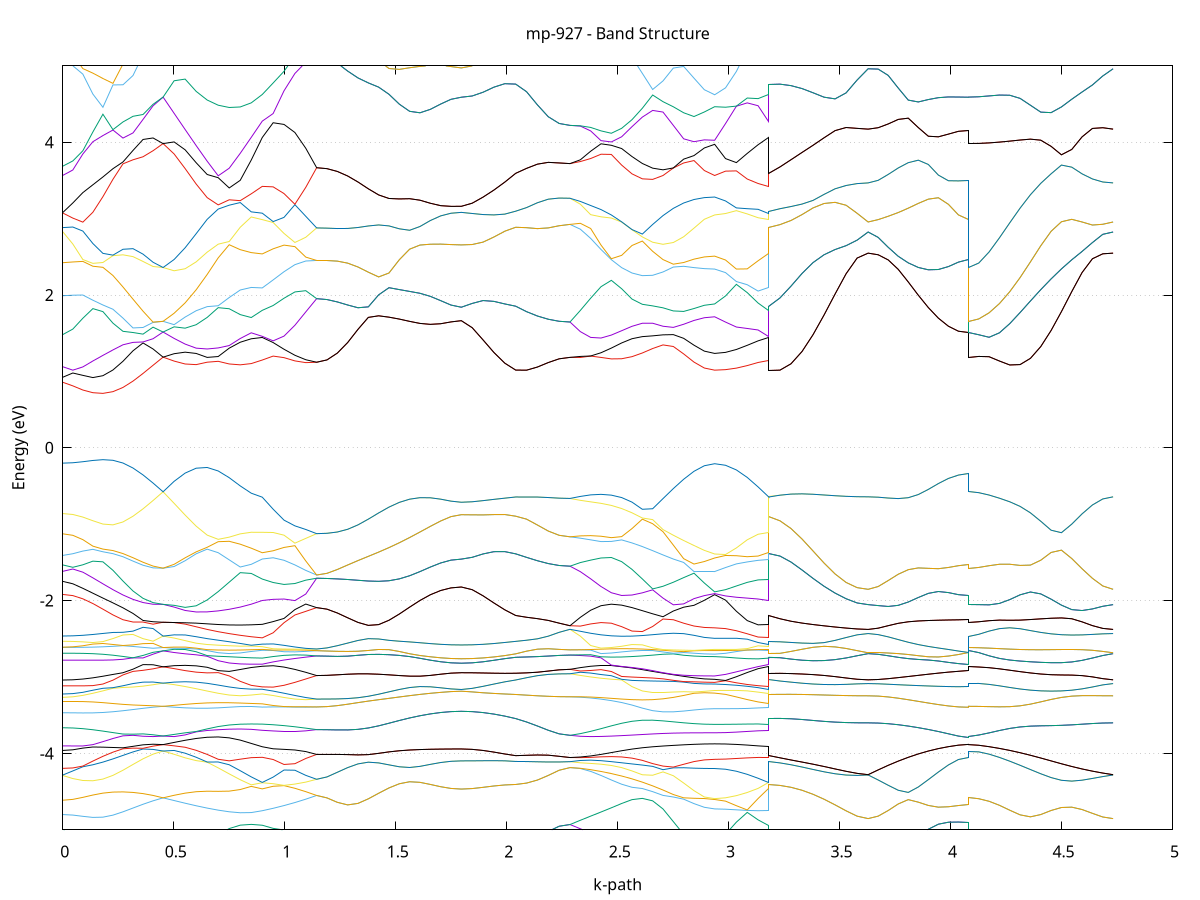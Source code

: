set title 'mp-927 - Band Structure'
set xlabel 'k-path'
set ylabel 'Energy (eV)'
set grid y
set yrange [-5:5]
set terminal png size 800,600
set output 'mp-927_bands_gnuplot.png'
plot '-' using 1:2 with lines notitle, '-' using 1:2 with lines notitle, '-' using 1:2 with lines notitle, '-' using 1:2 with lines notitle, '-' using 1:2 with lines notitle, '-' using 1:2 with lines notitle, '-' using 1:2 with lines notitle, '-' using 1:2 with lines notitle, '-' using 1:2 with lines notitle, '-' using 1:2 with lines notitle, '-' using 1:2 with lines notitle, '-' using 1:2 with lines notitle, '-' using 1:2 with lines notitle, '-' using 1:2 with lines notitle, '-' using 1:2 with lines notitle, '-' using 1:2 with lines notitle, '-' using 1:2 with lines notitle, '-' using 1:2 with lines notitle, '-' using 1:2 with lines notitle, '-' using 1:2 with lines notitle, '-' using 1:2 with lines notitle, '-' using 1:2 with lines notitle, '-' using 1:2 with lines notitle, '-' using 1:2 with lines notitle, '-' using 1:2 with lines notitle, '-' using 1:2 with lines notitle, '-' using 1:2 with lines notitle, '-' using 1:2 with lines notitle, '-' using 1:2 with lines notitle, '-' using 1:2 with lines notitle, '-' using 1:2 with lines notitle, '-' using 1:2 with lines notitle, '-' using 1:2 with lines notitle, '-' using 1:2 with lines notitle, '-' using 1:2 with lines notitle, '-' using 1:2 with lines notitle, '-' using 1:2 with lines notitle, '-' using 1:2 with lines notitle, '-' using 1:2 with lines notitle, '-' using 1:2 with lines notitle, '-' using 1:2 with lines notitle, '-' using 1:2 with lines notitle, '-' using 1:2 with lines notitle, '-' using 1:2 with lines notitle, '-' using 1:2 with lines notitle, '-' using 1:2 with lines notitle, '-' using 1:2 with lines notitle, '-' using 1:2 with lines notitle, '-' using 1:2 with lines notitle, '-' using 1:2 with lines notitle, '-' using 1:2 with lines notitle, '-' using 1:2 with lines notitle, '-' using 1:2 with lines notitle, '-' using 1:2 with lines notitle, '-' using 1:2 with lines notitle, '-' using 1:2 with lines notitle, '-' using 1:2 with lines notitle, '-' using 1:2 with lines notitle, '-' using 1:2 with lines notitle, '-' using 1:2 with lines notitle, '-' using 1:2 with lines notitle, '-' using 1:2 with lines notitle, '-' using 1:2 with lines notitle, '-' using 1:2 with lines notitle, '-' using 1:2 with lines notitle, '-' using 1:2 with lines notitle, '-' using 1:2 with lines notitle, '-' using 1:2 with lines notitle, '-' using 1:2 with lines notitle, '-' using 1:2 with lines notitle, '-' using 1:2 with lines notitle, '-' using 1:2 with lines notitle, '-' using 1:2 with lines notitle, '-' using 1:2 with lines notitle, '-' using 1:2 with lines notitle, '-' using 1:2 with lines notitle, '-' using 1:2 with lines notitle, '-' using 1:2 with lines notitle, '-' using 1:2 with lines notitle, '-' using 1:2 with lines notitle, '-' using 1:2 with lines notitle, '-' using 1:2 with lines notitle, '-' using 1:2 with lines notitle, '-' using 1:2 with lines notitle, '-' using 1:2 with lines notitle, '-' using 1:2 with lines notitle, '-' using 1:2 with lines notitle, '-' using 1:2 with lines notitle, '-' using 1:2 with lines notitle, '-' using 1:2 with lines notitle, '-' using 1:2 with lines notitle, '-' using 1:2 with lines notitle, '-' using 1:2 with lines notitle, '-' using 1:2 with lines notitle, '-' using 1:2 with lines notitle, '-' using 1:2 with lines notitle
0.000000 -70.080536
0.045191 -70.080436
0.090382 -70.080536
0.135572 -70.080436
0.180763 -70.080436
0.225954 -70.080436
0.271145 -70.080436
0.316336 -70.080436
0.361526 -70.080436
0.406717 -70.080436
0.451908 -70.080336
0.451908 -70.080336
0.501564 -70.080436
0.551219 -70.080336
0.600875 -70.080336
0.650530 -70.080336
0.700186 -70.080436
0.749841 -70.080436
0.799497 -70.080436
0.849152 -70.080436
0.898808 -70.080436
0.898808 -70.080436
0.947817 -70.080436
0.996827 -70.080436
1.045836 -70.080436
1.094846 -70.080436
1.143856 -70.080336
1.143856 -70.080336
1.190411 -70.080436
1.236966 -70.080336
1.283521 -70.080336
1.330077 -70.080336
1.376632 -70.080336
1.423187 -70.080336
1.469742 -70.080336
1.516298 -70.080436
1.562853 -70.080436
1.609408 -70.080436
1.655963 -70.080436
1.702519 -70.080436
1.749074 -70.080436
1.795629 -70.080336
1.795629 -70.080336
1.844639 -70.080336
1.893648 -70.080436
1.942658 -70.080436
1.991668 -70.080436
2.040677 -70.080436
2.040677 -70.080436
2.089609 -70.080436
2.138541 -70.080436
2.187474 -70.080436
2.236406 -70.080336
2.285338 -70.080436
2.285338 -70.080436
2.331893 -70.080436
2.378448 -70.080436
2.425004 -70.080436
2.471559 -70.080436
2.518114 -70.080436
2.564669 -70.080436
2.611225 -70.080436
2.657780 -70.080436
2.704335 -70.080336
2.750891 -70.080336
2.797446 -70.080336
2.844001 -70.080336
2.890556 -70.080336
2.937112 -70.080336
2.937112 -70.080336
2.986044 -70.080336
3.034976 -70.080336
3.083908 -70.080436
3.132840 -70.080436
3.181772 -70.080436
3.181772 -70.080436
3.231428 -70.080536
3.281083 -70.080536
3.330739 -70.080536
3.380394 -70.080536
3.430050 -70.080536
3.479705 -70.080536
3.529361 -70.080536
3.579016 -70.080536
3.628672 -70.080436
3.628672 -70.080436
3.673863 -70.080536
3.719053 -70.080536
3.764244 -70.080536
3.809435 -70.080536
3.854626 -70.080536
3.899817 -70.080536
3.945007 -70.080536
3.990198 -70.080436
4.035389 -70.080536
4.080580 -70.080536
4.080580 -70.080336
4.127135 -70.080436
4.173690 -70.080436
4.220246 -70.080536
4.266801 -70.080436
4.313356 -70.080436
4.359911 -70.080536
4.406467 -70.080436
4.453022 -70.080536
4.499577 -70.080536
4.546132 -70.080536
4.592688 -70.080536
4.639243 -70.080536
4.685798 -70.080536
4.732354 -70.080436
e
0.000000 -70.080236
0.045191 -70.080236
0.090382 -70.080236
0.135572 -70.080236
0.180763 -70.080236
0.225954 -70.080236
0.271145 -70.080236
0.316336 -70.080236
0.361526 -70.080336
0.406717 -70.080436
0.451908 -70.080336
0.451908 -70.080336
0.501564 -70.080336
0.551219 -70.080336
0.600875 -70.080236
0.650530 -70.080236
0.700186 -70.080336
0.749841 -70.080336
0.799497 -70.080236
0.849152 -70.080236
0.898808 -70.080236
0.898808 -70.080236
0.947817 -70.080336
0.996827 -70.080336
1.045836 -70.080336
1.094846 -70.080336
1.143856 -70.080336
1.143856 -70.080336
1.190411 -70.080436
1.236966 -70.080336
1.283521 -70.080336
1.330077 -70.080336
1.376632 -70.080336
1.423187 -70.080336
1.469742 -70.080336
1.516298 -70.080436
1.562853 -70.080436
1.609408 -70.080436
1.655963 -70.080436
1.702519 -70.080436
1.749074 -70.080436
1.795629 -70.080336
1.795629 -70.080336
1.844639 -70.080336
1.893648 -70.080436
1.942658 -70.080436
1.991668 -70.080436
2.040677 -70.080436
2.040677 -70.080436
2.089609 -70.080436
2.138541 -70.080436
2.187474 -70.080436
2.236406 -70.080336
2.285338 -70.080436
2.285338 -70.080436
2.331893 -70.080336
2.378448 -70.080436
2.425004 -70.080336
2.471559 -70.080436
2.518114 -70.080336
2.564669 -70.080336
2.611225 -70.080336
2.657780 -70.080336
2.704335 -70.080236
2.750891 -70.080236
2.797446 -70.080236
2.844001 -70.080236
2.890556 -70.080236
2.937112 -70.080236
2.937112 -70.080236
2.986044 -70.080236
3.034976 -70.080136
3.083908 -70.080236
3.132840 -70.080236
3.181772 -70.080236
3.181772 -70.080436
3.231428 -70.080536
3.281083 -70.080536
3.330739 -70.080536
3.380394 -70.080536
3.430050 -70.080536
3.479705 -70.080536
3.529361 -70.080536
3.579016 -70.080536
3.628672 -70.080436
3.628672 -70.080436
3.673863 -70.080536
3.719053 -70.080536
3.764244 -70.080536
3.809435 -70.080536
3.854626 -70.080536
3.899817 -70.080536
3.945007 -70.080536
3.990198 -70.080436
4.035389 -70.080536
4.080580 -70.080536
4.080580 -70.080336
4.127135 -70.080436
4.173690 -70.080436
4.220246 -70.080536
4.266801 -70.080436
4.313356 -70.080436
4.359911 -70.080536
4.406467 -70.080436
4.453022 -70.080536
4.499577 -70.080536
4.546132 -70.080536
4.592688 -70.080536
4.639243 -70.080536
4.685798 -70.080536
4.732354 -70.080436
e
0.000000 -70.068736
0.045191 -70.068736
0.090382 -70.068736
0.135572 -70.068736
0.180763 -70.068636
0.225954 -70.068536
0.271145 -70.068636
0.316336 -70.068536
0.361526 -70.068536
0.406717 -70.068536
0.451908 -70.068436
0.451908 -70.068436
0.501564 -70.068536
0.551219 -70.068536
0.600875 -70.068536
0.650530 -70.068636
0.700186 -70.068736
0.749841 -70.068936
0.799497 -70.068936
0.849152 -70.068836
0.898808 -70.068936
0.898808 -70.068936
0.947817 -70.068936
0.996827 -70.068936
1.045836 -70.068836
1.094846 -70.068836
1.143856 -70.068836
1.143856 -70.068836
1.190411 -70.068836
1.236966 -70.068836
1.283521 -70.068836
1.330077 -70.068836
1.376632 -70.068836
1.423187 -70.068836
1.469742 -70.068836
1.516298 -70.068836
1.562853 -70.068736
1.609408 -70.068736
1.655963 -70.068736
1.702519 -70.068736
1.749074 -70.068736
1.795629 -70.068736
1.795629 -70.068736
1.844639 -70.068736
1.893648 -70.068736
1.942658 -70.068736
1.991668 -70.068736
2.040677 -70.068736
2.040677 -70.068736
2.089609 -70.068636
2.138541 -70.068736
2.187474 -70.068636
2.236406 -70.068636
2.285338 -70.068636
2.285338 -70.068636
2.331893 -70.068736
2.378448 -70.068736
2.425004 -70.068736
2.471559 -70.068736
2.518114 -70.068836
2.564669 -70.068836
2.611225 -70.068836
2.657780 -70.068936
2.704335 -70.068836
2.750891 -70.068936
2.797446 -70.068936
2.844001 -70.068936
2.890556 -70.069036
2.937112 -70.069036
2.937112 -70.069036
2.986044 -70.069036
3.034976 -70.069036
3.083908 -70.068936
3.132840 -70.068936
3.181772 -70.068936
3.181772 -70.068736
3.231428 -70.068736
3.281083 -70.068736
3.330739 -70.068736
3.380394 -70.068836
3.430050 -70.068736
3.479705 -70.068736
3.529361 -70.068736
3.579016 -70.068736
3.628672 -70.068736
3.628672 -70.068736
3.673863 -70.068736
3.719053 -70.068736
3.764244 -70.068736
3.809435 -70.068736
3.854626 -70.068736
3.899817 -70.068736
3.945007 -70.068736
3.990198 -70.068736
4.035389 -70.068736
4.080580 -70.068736
4.080580 -70.068436
4.127135 -70.068536
4.173690 -70.068536
4.220246 -70.068736
4.266801 -70.068736
4.313356 -70.068636
4.359911 -70.068836
4.406467 -70.068736
4.453022 -70.068736
4.499577 -70.068736
4.546132 -70.068736
4.592688 -70.068836
4.639243 -70.068736
4.685798 -70.068736
4.732354 -70.068736
e
0.000000 -70.068536
0.045191 -70.068536
0.090382 -70.068536
0.135572 -70.068536
0.180763 -70.068436
0.225954 -70.068436
0.271145 -70.068436
0.316336 -70.068436
0.361526 -70.068436
0.406717 -70.068536
0.451908 -70.068436
0.451908 -70.068436
0.501564 -70.068436
0.551219 -70.068436
0.600875 -70.068436
0.650530 -70.068536
0.700186 -70.068636
0.749841 -70.068636
0.799497 -70.068736
0.849152 -70.068736
0.898808 -70.068736
0.898808 -70.068736
0.947817 -70.068736
0.996827 -70.068736
1.045836 -70.068736
1.094846 -70.068836
1.143856 -70.068836
1.143856 -70.068836
1.190411 -70.068836
1.236966 -70.068836
1.283521 -70.068836
1.330077 -70.068836
1.376632 -70.068836
1.423187 -70.068836
1.469742 -70.068836
1.516298 -70.068836
1.562853 -70.068736
1.609408 -70.068736
1.655963 -70.068736
1.702519 -70.068736
1.749074 -70.068736
1.795629 -70.068736
1.795629 -70.068736
1.844639 -70.068736
1.893648 -70.068736
1.942658 -70.068736
1.991668 -70.068736
2.040677 -70.068736
2.040677 -70.068736
2.089609 -70.068636
2.138541 -70.068736
2.187474 -70.068636
2.236406 -70.068636
2.285338 -70.068636
2.285338 -70.068636
2.331893 -70.068636
2.378448 -70.068636
2.425004 -70.068636
2.471559 -70.068736
2.518114 -70.068736
2.564669 -70.068736
2.611225 -70.068636
2.657780 -70.068636
2.704335 -70.068636
2.750891 -70.068736
2.797446 -70.068636
2.844001 -70.068736
2.890556 -70.068736
2.937112 -70.068636
2.937112 -70.068636
2.986044 -70.068736
3.034976 -70.068636
3.083908 -70.068636
3.132840 -70.068636
3.181772 -70.068736
3.181772 -70.068736
3.231428 -70.068736
3.281083 -70.068736
3.330739 -70.068736
3.380394 -70.068836
3.430050 -70.068736
3.479705 -70.068736
3.529361 -70.068736
3.579016 -70.068736
3.628672 -70.068736
3.628672 -70.068736
3.673863 -70.068736
3.719053 -70.068736
3.764244 -70.068736
3.809435 -70.068736
3.854626 -70.068736
3.899817 -70.068736
3.945007 -70.068736
3.990198 -70.068736
4.035389 -70.068736
4.080580 -70.068736
4.080580 -70.068436
4.127135 -70.068536
4.173690 -70.068536
4.220246 -70.068736
4.266801 -70.068736
4.313356 -70.068636
4.359911 -70.068836
4.406467 -70.068736
4.453022 -70.068736
4.499577 -70.068736
4.546132 -70.068736
4.592688 -70.068836
4.639243 -70.068736
4.685798 -70.068736
4.732354 -70.068736
e
0.000000 -70.052736
0.045191 -70.052736
0.090382 -70.052836
0.135572 -70.052736
0.180763 -70.052636
0.225954 -70.052536
0.271145 -70.052636
0.316336 -70.052636
0.361526 -70.052636
0.406717 -70.052736
0.451908 -70.052636
0.451908 -70.052636
0.501564 -70.052636
0.551219 -70.052736
0.600875 -70.052736
0.650530 -70.052836
0.700186 -70.052936
0.749841 -70.053036
0.799497 -70.053036
0.849152 -70.052936
0.898808 -70.053036
0.898808 -70.053036
0.947817 -70.052936
0.996827 -70.052836
1.045836 -70.052836
1.094846 -70.052836
1.143856 -70.052736
1.143856 -70.052736
1.190411 -70.052736
1.236966 -70.052736
1.283521 -70.052736
1.330077 -70.052736
1.376632 -70.052736
1.423187 -70.052736
1.469742 -70.052736
1.516298 -70.052736
1.562853 -70.052636
1.609408 -70.052636
1.655963 -70.052636
1.702519 -70.052636
1.749074 -70.052636
1.795629 -70.052636
1.795629 -70.052636
1.844639 -70.052636
1.893648 -70.052736
1.942658 -70.052736
1.991668 -70.052736
2.040677 -70.052736
2.040677 -70.052736
2.089609 -70.052636
2.138541 -70.052736
2.187474 -70.052736
2.236406 -70.052636
2.285338 -70.052736
2.285338 -70.052736
2.331893 -70.052736
2.378448 -70.052736
2.425004 -70.052736
2.471559 -70.052736
2.518114 -70.052836
2.564669 -70.052836
2.611225 -70.052936
2.657780 -70.053036
2.704335 -70.052936
2.750891 -70.053036
2.797446 -70.053036
2.844001 -70.053036
2.890556 -70.053036
2.937112 -70.053036
2.937112 -70.053036
2.986044 -70.053036
3.034976 -70.053036
3.083908 -70.053036
3.132840 -70.053036
3.181772 -70.053036
3.181772 -70.052736
3.231428 -70.052736
3.281083 -70.052736
3.330739 -70.052736
3.380394 -70.052736
3.430050 -70.052736
3.479705 -70.052736
3.529361 -70.052636
3.579016 -70.052736
3.628672 -70.052736
3.628672 -70.052736
3.673863 -70.052736
3.719053 -70.052636
3.764244 -70.052636
3.809435 -70.052736
3.854626 -70.052636
3.899817 -70.052636
3.945007 -70.052636
3.990198 -70.052536
4.035389 -70.052436
4.080580 -70.052436
4.080580 -70.052636
4.127135 -70.052636
4.173690 -70.052736
4.220246 -70.052636
4.266801 -70.052736
4.313356 -70.052736
4.359911 -70.052636
4.406467 -70.052636
4.453022 -70.052636
4.499577 -70.052636
4.546132 -70.052636
4.592688 -70.052736
4.639243 -70.052636
4.685798 -70.052736
4.732354 -70.052736
e
0.000000 -70.052436
0.045191 -70.052336
0.090382 -70.052436
0.135572 -70.052536
0.180763 -70.052536
0.225954 -70.052536
0.271145 -70.052536
0.316336 -70.052536
0.361526 -70.052536
0.406717 -70.052636
0.451908 -70.052636
0.451908 -70.052636
0.501564 -70.052636
0.551219 -70.052536
0.600875 -70.052436
0.650530 -70.052536
0.700186 -70.052436
0.749841 -70.052536
0.799497 -70.052536
0.849152 -70.052536
0.898808 -70.052536
0.898808 -70.052536
0.947817 -70.052536
0.996827 -70.052636
1.045836 -70.052636
1.094846 -70.052736
1.143856 -70.052736
1.143856 -70.052736
1.190411 -70.052736
1.236966 -70.052736
1.283521 -70.052736
1.330077 -70.052736
1.376632 -70.052736
1.423187 -70.052736
1.469742 -70.052736
1.516298 -70.052736
1.562853 -70.052636
1.609408 -70.052636
1.655963 -70.052636
1.702519 -70.052636
1.749074 -70.052636
1.795629 -70.052636
1.795629 -70.052636
1.844639 -70.052636
1.893648 -70.052736
1.942658 -70.052736
1.991668 -70.052736
2.040677 -70.052736
2.040677 -70.052736
2.089609 -70.052636
2.138541 -70.052736
2.187474 -70.052736
2.236406 -70.052636
2.285338 -70.052736
2.285338 -70.052736
2.331893 -70.052636
2.378448 -70.052636
2.425004 -70.052636
2.471559 -70.052736
2.518114 -70.052636
2.564669 -70.052536
2.611225 -70.052536
2.657780 -70.052536
2.704335 -70.052436
2.750891 -70.052536
2.797446 -70.052536
2.844001 -70.052536
2.890556 -70.052536
2.937112 -70.052436
2.937112 -70.052436
2.986044 -70.052536
3.034976 -70.052536
3.083908 -70.052536
3.132840 -70.052536
3.181772 -70.052536
3.181772 -70.052736
3.231428 -70.052736
3.281083 -70.052736
3.330739 -70.052736
3.380394 -70.052736
3.430050 -70.052736
3.479705 -70.052736
3.529361 -70.052636
3.579016 -70.052736
3.628672 -70.052736
3.628672 -70.052736
3.673863 -70.052736
3.719053 -70.052636
3.764244 -70.052636
3.809435 -70.052736
3.854626 -70.052636
3.899817 -70.052636
3.945007 -70.052636
3.990198 -70.052536
4.035389 -70.052436
4.080580 -70.052436
4.080580 -70.052636
4.127135 -70.052636
4.173690 -70.052736
4.220246 -70.052636
4.266801 -70.052736
4.313356 -70.052736
4.359911 -70.052636
4.406467 -70.052636
4.453022 -70.052636
4.499577 -70.052636
4.546132 -70.052636
4.592688 -70.052736
4.639243 -70.052636
4.685798 -70.052736
4.732354 -70.052736
e
0.000000 -70.049336
0.045191 -70.049236
0.090382 -70.049236
0.135572 -70.049136
0.180763 -70.049036
0.225954 -70.049136
0.271145 -70.049136
0.316336 -70.049036
0.361526 -70.049136
0.406717 -70.049136
0.451908 -70.049036
0.451908 -70.049036
0.501564 -70.049136
0.551219 -70.049136
0.600875 -70.049136
0.650530 -70.049136
0.700186 -70.049236
0.749841 -70.049236
0.799497 -70.049236
0.849152 -70.049236
0.898808 -70.049236
0.898808 -70.049236
0.947817 -70.049236
0.996827 -70.049136
1.045836 -70.049136
1.094846 -70.049036
1.143856 -70.048936
1.143856 -70.048936
1.190411 -70.048936
1.236966 -70.048936
1.283521 -70.048936
1.330077 -70.048936
1.376632 -70.048936
1.423187 -70.048936
1.469742 -70.049036
1.516298 -70.049036
1.562853 -70.048936
1.609408 -70.048936
1.655963 -70.048936
1.702519 -70.048936
1.749074 -70.048936
1.795629 -70.048936
1.795629 -70.048936
1.844639 -70.048936
1.893648 -70.048936
1.942658 -70.049036
1.991668 -70.049036
2.040677 -70.049036
2.040677 -70.049036
2.089609 -70.049036
2.138541 -70.049036
2.187474 -70.049036
2.236406 -70.049036
2.285338 -70.049036
2.285338 -70.049036
2.331893 -70.049136
2.378448 -70.049036
2.425004 -70.049036
2.471559 -70.049136
2.518114 -70.049236
2.564669 -70.049236
2.611225 -70.049236
2.657780 -70.049336
2.704335 -70.049236
2.750891 -70.049236
2.797446 -70.049236
2.844001 -70.049336
2.890556 -70.049336
2.937112 -70.049236
2.937112 -70.049236
2.986044 -70.049336
3.034976 -70.049336
3.083908 -70.049336
3.132840 -70.049236
3.181772 -70.049236
3.181772 -70.049036
3.231428 -70.049136
3.281083 -70.049036
3.330739 -70.049136
3.380394 -70.049136
3.430050 -70.049136
3.479705 -70.049136
3.529361 -70.049136
3.579016 -70.049136
3.628672 -70.049136
3.628672 -70.049136
3.673863 -70.049136
3.719053 -70.049136
3.764244 -70.049136
3.809435 -70.049136
3.854626 -70.049136
3.899817 -70.049036
3.945007 -70.049136
3.990198 -70.049036
4.035389 -70.049036
4.080580 -70.049036
4.080580 -70.049036
4.127135 -70.049136
4.173690 -70.049136
4.220246 -70.049136
4.266801 -70.049136
4.313356 -70.049136
4.359911 -70.049136
4.406467 -70.049136
4.453022 -70.049136
4.499577 -70.049136
4.546132 -70.049136
4.592688 -70.049136
4.639243 -70.049136
4.685798 -70.049236
4.732354 -70.049136
e
0.000000 -70.048936
0.045191 -70.048936
0.090382 -70.049036
0.135572 -70.049036
0.180763 -70.049036
0.225954 -70.049036
0.271145 -70.049036
0.316336 -70.049036
0.361526 -70.049036
0.406717 -70.049136
0.451908 -70.049036
0.451908 -70.049036
0.501564 -70.049036
0.551219 -70.049036
0.600875 -70.049036
0.650530 -70.049036
0.700186 -70.049036
0.749841 -70.049036
0.799497 -70.048936
0.849152 -70.048836
0.898808 -70.048836
0.898808 -70.048836
0.947817 -70.048836
0.996827 -70.048836
1.045836 -70.048936
1.094846 -70.048936
1.143856 -70.048936
1.143856 -70.048936
1.190411 -70.048936
1.236966 -70.048936
1.283521 -70.048936
1.330077 -70.048936
1.376632 -70.048936
1.423187 -70.048936
1.469742 -70.049036
1.516298 -70.049036
1.562853 -70.048936
1.609408 -70.048936
1.655963 -70.048936
1.702519 -70.048936
1.749074 -70.048936
1.795629 -70.048936
1.795629 -70.048936
1.844639 -70.048936
1.893648 -70.048936
1.942658 -70.049036
1.991668 -70.049036
2.040677 -70.049036
2.040677 -70.049036
2.089609 -70.049036
2.138541 -70.049036
2.187474 -70.049036
2.236406 -70.049036
2.285338 -70.049036
2.285338 -70.049036
2.331893 -70.049036
2.378448 -70.049036
2.425004 -70.049036
2.471559 -70.049036
2.518114 -70.048936
2.564669 -70.048936
2.611225 -70.048936
2.657780 -70.048836
2.704335 -70.048736
2.750891 -70.048836
2.797446 -70.048836
2.844001 -70.048736
2.890556 -70.048836
2.937112 -70.048836
2.937112 -70.048836
2.986044 -70.048836
3.034976 -70.048936
3.083908 -70.048836
3.132840 -70.048836
3.181772 -70.048836
3.181772 -70.049036
3.231428 -70.049136
3.281083 -70.049036
3.330739 -70.049136
3.380394 -70.049136
3.430050 -70.049136
3.479705 -70.049136
3.529361 -70.049136
3.579016 -70.049136
3.628672 -70.049136
3.628672 -70.049136
3.673863 -70.049136
3.719053 -70.049136
3.764244 -70.049136
3.809435 -70.049136
3.854626 -70.049136
3.899817 -70.049036
3.945007 -70.049136
3.990198 -70.049036
4.035389 -70.049036
4.080580 -70.049036
4.080580 -70.049036
4.127135 -70.049136
4.173690 -70.049136
4.220246 -70.049136
4.266801 -70.049136
4.313356 -70.049136
4.359911 -70.049136
4.406467 -70.049136
4.453022 -70.049136
4.499577 -70.049136
4.546132 -70.049136
4.592688 -70.049136
4.639243 -70.049136
4.685798 -70.049236
4.732354 -70.049136
e
0.000000 -70.008436
0.045191 -70.008336
0.090382 -70.008336
0.135572 -70.008336
0.180763 -70.008336
0.225954 -70.008236
0.271145 -70.008236
0.316336 -70.008236
0.361526 -70.008236
0.406717 -70.008236
0.451908 -70.008136
0.451908 -70.008136
0.501564 -70.008236
0.551219 -70.008136
0.600875 -70.008236
0.650530 -70.008236
0.700186 -70.008336
0.749841 -70.008336
0.799497 -70.008336
0.849152 -70.008336
0.898808 -70.008336
0.898808 -70.008336
0.947817 -70.008336
0.996827 -70.008336
1.045836 -70.008336
1.094846 -70.008236
1.143856 -70.008236
1.143856 -70.008236
1.190411 -70.008336
1.236966 -70.008236
1.283521 -70.008236
1.330077 -70.008236
1.376632 -70.008236
1.423187 -70.008336
1.469742 -70.008336
1.516298 -70.008336
1.562853 -70.008336
1.609408 -70.008436
1.655963 -70.008336
1.702519 -70.008336
1.749074 -70.008336
1.795629 -70.008336
1.795629 -70.008336
1.844639 -70.008336
1.893648 -70.008336
1.942658 -70.008336
1.991668 -70.008336
2.040677 -70.008436
2.040677 -70.008436
2.089609 -70.008436
2.138541 -70.008336
2.187474 -70.008336
2.236406 -70.008336
2.285338 -70.008336
2.285338 -70.008336
2.331893 -70.008436
2.378448 -70.008336
2.425004 -70.008336
2.471559 -70.008336
2.518114 -70.008436
2.564669 -70.008436
2.611225 -70.008436
2.657780 -70.008436
2.704335 -70.008336
2.750891 -70.008336
2.797446 -70.008336
2.844001 -70.008336
2.890556 -70.008336
2.937112 -70.008336
2.937112 -70.008336
2.986044 -70.008336
3.034976 -70.008336
3.083908 -70.008336
3.132840 -70.008336
3.181772 -70.008336
3.181772 -70.008436
3.231428 -70.008436
3.281083 -70.008436
3.330739 -70.008436
3.380394 -70.008436
3.430050 -70.008436
3.479705 -70.008436
3.529361 -70.008436
3.579016 -70.008436
3.628672 -70.008336
3.628672 -70.008336
3.673863 -70.008436
3.719053 -70.008436
3.764244 -70.008336
3.809435 -70.008436
3.854626 -70.008436
3.899817 -70.008436
3.945007 -70.008436
3.990198 -70.008336
4.035389 -70.008436
4.080580 -70.008436
4.080580 -70.008136
4.127135 -70.008236
4.173690 -70.008236
4.220246 -70.008336
4.266801 -70.008336
4.313356 -70.008336
4.359911 -70.008336
4.406467 -70.008336
4.453022 -70.008336
4.499577 -70.008336
4.546132 -70.008436
4.592688 -70.008436
4.639243 -70.008436
4.685798 -70.008436
4.732354 -70.008336
e
0.000000 -70.008136
0.045191 -70.008136
0.090382 -70.008136
0.135572 -70.008136
0.180763 -70.008136
0.225954 -70.008136
0.271145 -70.008136
0.316336 -70.008136
0.361526 -70.008136
0.406717 -70.008236
0.451908 -70.008136
0.451908 -70.008136
0.501564 -70.008136
0.551219 -70.008136
0.600875 -70.008136
0.650530 -70.008236
0.700186 -70.008236
0.749841 -70.008236
0.799497 -70.008136
0.849152 -70.008136
0.898808 -70.008136
0.898808 -70.008136
0.947817 -70.008136
0.996827 -70.008136
1.045836 -70.008236
1.094846 -70.008236
1.143856 -70.008236
1.143856 -70.008236
1.190411 -70.008336
1.236966 -70.008236
1.283521 -70.008236
1.330077 -70.008236
1.376632 -70.008236
1.423187 -70.008336
1.469742 -70.008336
1.516298 -70.008336
1.562853 -70.008336
1.609408 -70.008436
1.655963 -70.008336
1.702519 -70.008336
1.749074 -70.008336
1.795629 -70.008336
1.795629 -70.008336
1.844639 -70.008336
1.893648 -70.008336
1.942658 -70.008336
1.991668 -70.008336
2.040677 -70.008436
2.040677 -70.008436
2.089609 -70.008436
2.138541 -70.008336
2.187474 -70.008336
2.236406 -70.008336
2.285338 -70.008336
2.285338 -70.008336
2.331893 -70.008336
2.378448 -70.008336
2.425004 -70.008336
2.471559 -70.008336
2.518114 -70.008336
2.564669 -70.008336
2.611225 -70.008236
2.657780 -70.008236
2.704335 -70.008136
2.750891 -70.008136
2.797446 -70.008136
2.844001 -70.008136
2.890556 -70.008136
2.937112 -70.008136
2.937112 -70.008136
2.986044 -70.008136
3.034976 -70.008136
3.083908 -70.008136
3.132840 -70.008136
3.181772 -70.008136
3.181772 -70.008436
3.231428 -70.008436
3.281083 -70.008436
3.330739 -70.008436
3.380394 -70.008436
3.430050 -70.008436
3.479705 -70.008436
3.529361 -70.008436
3.579016 -70.008436
3.628672 -70.008336
3.628672 -70.008336
3.673863 -70.008436
3.719053 -70.008436
3.764244 -70.008336
3.809435 -70.008436
3.854626 -70.008436
3.899817 -70.008436
3.945007 -70.008436
3.990198 -70.008336
4.035389 -70.008436
4.080580 -70.008436
4.080580 -70.008136
4.127135 -70.008236
4.173690 -70.008236
4.220246 -70.008336
4.266801 -70.008336
4.313356 -70.008336
4.359911 -70.008336
4.406467 -70.008336
4.453022 -70.008336
4.499577 -70.008336
4.546132 -70.008436
4.592688 -70.008436
4.639243 -70.008436
4.685798 -70.008436
4.732354 -70.008336
e
0.000000 -69.983536
0.045191 -69.983536
0.090382 -69.983536
0.135572 -69.983536
0.180763 -69.983536
0.225954 -69.983536
0.271145 -69.983536
0.316336 -69.983536
0.361526 -69.983536
0.406717 -69.983536
0.451908 -69.983436
0.451908 -69.983436
0.501564 -69.983536
0.551219 -69.983536
0.600875 -69.983536
0.650530 -69.983536
0.700186 -69.983636
0.749841 -69.983736
0.799497 -69.983736
0.849152 -69.983736
0.898808 -69.983736
0.898808 -69.983736
0.947817 -69.983736
0.996827 -69.983736
1.045836 -69.983736
1.094846 -69.983736
1.143856 -69.983736
1.143856 -69.983736
1.190411 -69.983736
1.236966 -69.983736
1.283521 -69.983736
1.330077 -69.983736
1.376632 -69.983736
1.423187 -69.983736
1.469742 -69.983736
1.516298 -69.983736
1.562853 -69.983636
1.609408 -69.983736
1.655963 -69.983636
1.702519 -69.983636
1.749074 -69.983736
1.795629 -69.983636
1.795629 -69.983636
1.844639 -69.983636
1.893648 -69.983636
1.942658 -69.983636
1.991668 -69.983636
2.040677 -69.983636
2.040677 -69.983636
2.089609 -69.983636
2.138541 -69.983636
2.187474 -69.983636
2.236406 -69.983536
2.285338 -69.983636
2.285338 -69.983636
2.331893 -69.983636
2.378448 -69.983636
2.425004 -69.983636
2.471559 -69.983636
2.518114 -69.983636
2.564669 -69.983636
2.611225 -69.983636
2.657780 -69.983636
2.704335 -69.983636
2.750891 -69.983736
2.797446 -69.983636
2.844001 -69.983736
2.890556 -69.983736
2.937112 -69.983736
2.937112 -69.983736
2.986044 -69.983736
3.034976 -69.983736
3.083908 -69.983736
3.132840 -69.983736
3.181772 -69.983736
3.181772 -69.983636
3.231428 -69.983636
3.281083 -69.983636
3.330739 -69.983736
3.380394 -69.983736
3.430050 -69.983736
3.479705 -69.983736
3.529361 -69.983636
3.579016 -69.983636
3.628672 -69.983636
3.628672 -69.983636
3.673863 -69.983636
3.719053 -69.983636
3.764244 -69.983636
3.809435 -69.983636
3.854626 -69.983636
3.899817 -69.983636
3.945007 -69.983636
3.990198 -69.983636
4.035389 -69.983636
4.080580 -69.983636
4.080580 -69.983436
4.127135 -69.983536
4.173690 -69.983536
4.220246 -69.983636
4.266801 -69.983636
4.313356 -69.983636
4.359911 -69.983736
4.406467 -69.983636
4.453022 -69.983736
4.499577 -69.983736
4.546132 -69.983636
4.592688 -69.983736
4.639243 -69.983636
4.685798 -69.983736
4.732354 -69.983636
e
0.000000 -69.983536
0.045191 -69.983536
0.090382 -69.983536
0.135572 -69.983536
0.180763 -69.983536
0.225954 -69.983436
0.271145 -69.983536
0.316336 -69.983536
0.361526 -69.983536
0.406717 -69.983536
0.451908 -69.983436
0.451908 -69.983436
0.501564 -69.983436
0.551219 -69.983536
0.600875 -69.983436
0.650530 -69.983536
0.700186 -69.983636
0.749841 -69.983636
0.799497 -69.983736
0.849152 -69.983736
0.898808 -69.983736
0.898808 -69.983736
0.947817 -69.983736
0.996827 -69.983736
1.045836 -69.983736
1.094846 -69.983736
1.143856 -69.983736
1.143856 -69.983736
1.190411 -69.983736
1.236966 -69.983736
1.283521 -69.983736
1.330077 -69.983736
1.376632 -69.983736
1.423187 -69.983736
1.469742 -69.983736
1.516298 -69.983736
1.562853 -69.983636
1.609408 -69.983736
1.655963 -69.983636
1.702519 -69.983636
1.749074 -69.983736
1.795629 -69.983636
1.795629 -69.983636
1.844639 -69.983636
1.893648 -69.983636
1.942658 -69.983636
1.991668 -69.983636
2.040677 -69.983636
2.040677 -69.983636
2.089609 -69.983636
2.138541 -69.983636
2.187474 -69.983636
2.236406 -69.983536
2.285338 -69.983636
2.285338 -69.983636
2.331893 -69.983636
2.378448 -69.983636
2.425004 -69.983636
2.471559 -69.983636
2.518114 -69.983636
2.564669 -69.983636
2.611225 -69.983636
2.657780 -69.983636
2.704335 -69.983636
2.750891 -69.983736
2.797446 -69.983636
2.844001 -69.983736
2.890556 -69.983736
2.937112 -69.983636
2.937112 -69.983636
2.986044 -69.983636
3.034976 -69.983636
3.083908 -69.983636
3.132840 -69.983736
3.181772 -69.983736
3.181772 -69.983636
3.231428 -69.983636
3.281083 -69.983636
3.330739 -69.983736
3.380394 -69.983736
3.430050 -69.983736
3.479705 -69.983736
3.529361 -69.983636
3.579016 -69.983636
3.628672 -69.983636
3.628672 -69.983636
3.673863 -69.983636
3.719053 -69.983636
3.764244 -69.983636
3.809435 -69.983636
3.854626 -69.983636
3.899817 -69.983636
3.945007 -69.983636
3.990198 -69.983636
4.035389 -69.983636
4.080580 -69.983636
4.080580 -69.983436
4.127135 -69.983536
4.173690 -69.983536
4.220246 -69.983636
4.266801 -69.983636
4.313356 -69.983636
4.359911 -69.983736
4.406467 -69.983636
4.453022 -69.983736
4.499577 -69.983736
4.546132 -69.983636
4.592688 -69.983736
4.639243 -69.983636
4.685798 -69.983736
4.732354 -69.983636
e
0.000000 -15.251136
0.045191 -15.245636
0.090382 -15.229236
0.135572 -15.201936
0.180763 -15.163836
0.225954 -15.114936
0.271145 -15.055436
0.316336 -14.985536
0.361526 -14.905236
0.406717 -14.814936
0.451908 -14.714836
0.451908 -14.714836
0.501564 -14.737436
0.551219 -14.755036
0.600875 -14.768836
0.650530 -14.780036
0.700186 -14.790536
0.749841 -14.801936
0.799497 -14.815936
0.849152 -14.834136
0.898808 -14.857536
0.898808 -14.857536
0.947817 -14.809136
0.996827 -14.758536
1.045836 -14.705436
1.094846 -14.649436
1.143856 -14.589736
1.143856 -14.589736
1.190411 -14.585236
1.236966 -14.571736
1.283521 -14.549436
1.330077 -14.518736
1.376632 -14.480136
1.423187 -14.434636
1.469742 -14.383136
1.516298 -14.327336
1.562853 -14.269336
1.609408 -14.211936
1.655963 -14.158936
1.702519 -14.115236
1.749074 -14.086036
1.795629 -14.075736
1.795629 -14.075736
1.844639 -14.076836
1.893648 -14.080136
1.942658 -14.085436
1.991668 -14.092836
2.040677 -14.101936
2.040677 -14.101936
2.089609 -14.110236
2.138541 -14.118836
2.187474 -14.126136
2.236406 -14.131036
2.285338 -14.132736
2.285338 -14.132736
2.331893 -14.240336
2.378448 -14.344636
2.425004 -14.444536
2.471559 -14.538836
2.518114 -14.626736
2.564669 -14.707336
2.611225 -14.779936
2.657780 -14.843936
2.704335 -14.898836
2.750891 -14.944336
2.797446 -14.980036
2.844001 -15.005636
2.890556 -15.021136
2.937112 -15.026336
2.937112 -15.026336
2.986044 -15.019536
3.034976 -14.999136
3.083908 -14.965336
3.132840 -14.918036
3.181772 -14.857536
3.181772 -14.101936
3.231428 -14.107236
3.281083 -14.116436
3.330739 -14.128036
3.380394 -14.140836
3.430050 -14.153336
3.479705 -14.164436
3.529361 -14.172936
3.579016 -14.178436
3.628672 -14.180236
3.628672 -14.180236
3.673863 -14.182636
3.719053 -14.189236
3.764244 -14.199336
3.809435 -14.211736
3.854626 -14.225036
3.899817 -14.237836
3.945007 -14.249036
3.990198 -14.257736
4.035389 -14.263236
4.080580 -14.265136
4.080580 -14.714836
4.127135 -14.710036
4.173690 -14.695936
4.220246 -14.672736
4.266801 -14.640736
4.313356 -14.600636
4.359911 -14.553136
4.406467 -14.499536
4.453022 -14.441436
4.499577 -14.381036
4.546132 -14.321336
4.592688 -14.266336
4.639243 -14.221136
4.685798 -14.190936
4.732354 -14.180236
e
0.000000 -13.395036
0.045191 -13.471236
0.090382 -13.616436
0.135572 -13.773036
0.180763 -13.928536
0.225954 -14.078836
0.271145 -14.222536
0.316336 -14.358536
0.361526 -14.486236
0.406717 -14.605136
0.451908 -14.714736
0.451908 -14.714736
0.501564 -14.686136
0.551219 -14.650936
0.600875 -14.608636
0.650530 -14.559236
0.700186 -14.502736
0.749841 -14.439436
0.799497 -14.369936
0.849152 -14.294836
0.898808 -14.215136
0.898808 -14.215136
0.947817 -14.302036
0.996827 -14.382536
1.045836 -14.456936
1.094846 -14.525836
1.143856 -14.589736
1.143856 -14.589736
1.190411 -14.585236
1.236966 -14.571736
1.283521 -14.549436
1.330077 -14.518736
1.376632 -14.480136
1.423187 -14.434636
1.469742 -14.383136
1.516298 -14.327336
1.562853 -14.269336
1.609408 -14.211936
1.655963 -14.158936
1.702519 -14.115236
1.749074 -14.086036
1.795629 -14.075736
1.795629 -14.075736
1.844639 -14.076836
1.893648 -14.080136
1.942658 -14.085436
1.991668 -14.092836
2.040677 -14.101936
2.040677 -14.101936
2.089609 -14.110236
2.138541 -14.118836
2.187474 -14.126136
2.236406 -14.131036
2.285338 -14.132736
2.285338 -14.132736
2.331893 -14.023136
2.378448 -13.913036
2.425004 -13.803736
2.471559 -13.696636
2.518114 -13.593136
2.564669 -13.494336
2.611225 -13.401336
2.657780 -13.341636
2.704335 -13.394736
2.750891 -13.438636
2.797446 -13.473036
2.844001 -13.497736
2.890556 -13.512636
2.937112 -13.517536
2.937112 -13.517536
2.986044 -13.587736
3.034976 -13.733436
3.083908 -13.896336
3.132840 -14.058936
3.181772 -14.215136
3.181772 -14.101936
3.231428 -14.107236
3.281083 -14.116436
3.330739 -14.128036
3.380394 -14.140836
3.430050 -14.153336
3.479705 -14.164436
3.529361 -14.172936
3.579016 -14.178436
3.628672 -14.180236
3.628672 -14.180236
3.673863 -14.182636
3.719053 -14.189236
3.764244 -14.199336
3.809435 -14.211736
3.854626 -14.225036
3.899817 -14.237836
3.945007 -14.249036
3.990198 -14.257736
4.035389 -14.263236
4.080580 -14.265136
4.080580 -14.714736
4.127135 -14.710036
4.173690 -14.695936
4.220246 -14.672736
4.266801 -14.640736
4.313356 -14.600636
4.359911 -14.553136
4.406467 -14.499536
4.453022 -14.441436
4.499577 -14.381036
4.546132 -14.321336
4.592688 -14.266336
4.639243 -14.221136
4.685798 -14.190936
4.732354 -14.180236
e
0.000000 -13.042636
0.045191 -12.960836
0.090382 -12.799236
0.135572 -12.615136
0.180763 -12.421736
0.225954 -12.223036
0.271145 -12.021136
0.316336 -11.817636
0.361526 -11.613936
0.406717 -11.411236
0.451908 -11.378736
0.451908 -11.378736
0.501564 -11.466936
0.551219 -11.566636
0.600875 -11.672036
0.650530 -11.777536
0.700186 -11.877436
0.749841 -11.966636
0.799497 -12.040736
0.849152 -12.096236
0.898808 -12.130736
0.898808 -12.130736
0.947817 -12.087236
0.996827 -12.028836
1.045836 -11.957336
1.094846 -11.875436
1.143856 -11.788236
1.143856 -11.788236
1.190411 -11.809536
1.236966 -11.865636
1.283521 -11.943336
1.330077 -12.033736
1.376632 -12.131936
1.423187 -12.234836
1.469742 -12.340036
1.516298 -12.444736
1.562853 -12.545936
1.609408 -12.640036
1.655963 -12.722336
1.702519 -12.787536
1.749074 -12.829736
1.795629 -12.844436
1.795629 -12.844436
1.844639 -12.841036
1.893648 -12.830936
1.942658 -12.814636
1.991668 -12.792836
2.040677 -12.766536
2.040677 -12.766536
2.089609 -12.729536
2.138541 -12.691936
2.187474 -12.659636
2.236406 -12.637736
2.285338 -12.629936
2.285338 -12.629936
2.331893 -12.742436
2.378448 -12.849136
2.425004 -12.949736
2.471559 -13.043536
2.518114 -13.130136
2.564669 -13.208936
2.611225 -13.279636
2.657780 -13.314836
2.704335 -13.235936
2.750891 -13.165636
2.797446 -13.105736
2.844001 -13.058836
2.890556 -13.028236
2.937112 -13.017636
2.937112 -13.017636
2.986044 -12.939636
3.034976 -12.770636
3.083908 -12.569136
3.132840 -12.353536
3.181772 -12.130736
3.181772 -12.766536
3.231428 -12.773936
3.281083 -12.778136
3.330739 -12.780236
3.380394 -12.781236
3.430050 -12.781536
3.479705 -12.781636
3.529361 -12.781736
3.579016 -12.781836
3.628672 -12.781836
3.628672 -12.781836
3.673863 -12.775536
3.719053 -12.757336
3.764244 -12.728736
3.809435 -12.692336
3.854626 -12.651436
3.899817 -12.609836
3.945007 -12.571536
3.990198 -12.540436
4.035389 -12.520236
4.080580 -12.513136
4.080580 -11.378736
4.127135 -11.440736
4.173690 -11.550936
4.220246 -11.672336
4.266801 -11.798836
4.313356 -11.928536
4.359911 -12.059536
4.406467 -12.189836
4.453022 -12.316836
4.499577 -12.437436
4.546132 -12.547636
4.592688 -12.642836
4.639243 -12.717336
4.685798 -12.765236
4.732354 -12.781836
e
0.000000 -11.513036
0.045191 -11.511636
0.090382 -11.507536
0.135572 -11.500736
0.180763 -11.491136
0.225954 -11.478836
0.271145 -11.463736
0.316336 -11.446036
0.361526 -11.425736
0.406717 -11.403236
0.451908 -11.378736
0.451908 -11.378736
0.501564 -11.321036
0.551219 -11.402736
0.600875 -11.500836
0.650530 -11.602236
0.700186 -11.706136
0.749841 -11.811736
0.799497 -11.918236
0.849152 -12.024836
0.898808 -12.130636
0.898808 -12.130636
0.947817 -11.984536
0.996827 -11.840336
1.045836 -11.718736
1.094846 -11.710736
1.143856 -11.788236
1.143856 -11.788236
1.190411 -11.809536
1.236966 -11.865636
1.283521 -11.943336
1.330077 -12.033736
1.376632 -12.131936
1.423187 -12.234836
1.469742 -12.340036
1.516298 -12.444736
1.562853 -12.545936
1.609408 -12.640036
1.655963 -12.722336
1.702519 -12.787536
1.749074 -12.829736
1.795629 -12.844436
1.795629 -12.844436
1.844639 -12.841036
1.893648 -12.830936
1.942658 -12.814636
1.991668 -12.792836
2.040677 -12.766536
2.040677 -12.766536
2.089609 -12.729536
2.138541 -12.691936
2.187474 -12.659636
2.236406 -12.637736
2.285338 -12.629936
2.285338 -12.629936
2.331893 -12.512336
2.378448 -12.390236
2.425004 -12.264036
2.471559 -12.134636
2.518114 -12.002936
2.564669 -11.870836
2.611225 -11.788236
2.657780 -11.891736
2.704335 -11.993436
2.750891 -12.083436
2.797446 -12.159336
2.844001 -12.218036
2.890556 -12.255736
2.937112 -12.268836
2.937112 -12.268836
2.986044 -12.263136
3.034976 -12.246236
3.083908 -12.218136
3.132840 -12.179436
3.181772 -12.130636
3.181772 -12.766536
3.231428 -12.773936
3.281083 -12.778136
3.330739 -12.780236
3.380394 -12.781236
3.430050 -12.781536
3.479705 -12.781636
3.529361 -12.781736
3.579016 -12.781836
3.628672 -12.781836
3.628672 -12.781836
3.673863 -12.775536
3.719053 -12.757336
3.764244 -12.728736
3.809435 -12.692336
3.854626 -12.651436
3.899817 -12.609836
3.945007 -12.571536
3.990198 -12.540436
4.035389 -12.520236
4.080580 -12.513136
4.080580 -11.378736
4.127135 -11.440736
4.173690 -11.550936
4.220246 -11.672336
4.266801 -11.798836
4.313356 -11.928536
4.359911 -12.059536
4.406467 -12.189836
4.453022 -12.316836
4.499577 -12.437436
4.546132 -12.547636
4.592688 -12.642836
4.639243 -12.717336
4.685798 -12.765236
4.732354 -12.781836
e
0.000000 -11.179736
0.045191 -11.182736
0.090382 -11.191536
0.135572 -11.205736
0.180763 -11.224436
0.225954 -11.246736
0.271145 -11.271736
0.316336 -11.298336
0.361526 -11.325536
0.406717 -11.352436
0.451908 -11.210736
0.451908 -11.210736
0.501564 -11.287036
0.551219 -11.245136
0.600875 -11.208736
0.650530 -11.189736
0.700186 -11.186236
0.749841 -11.195236
0.799497 -11.213236
0.849152 -11.236836
0.898808 -11.262636
0.898808 -11.262636
0.947817 -11.346736
0.996827 -11.434936
1.045836 -11.502336
1.094846 -11.454436
1.143856 -11.316036
1.143856 -11.316036
1.190411 -11.295736
1.236966 -11.242336
1.283521 -11.168836
1.330077 -11.083236
1.376632 -10.989636
1.423187 -10.889936
1.469742 -10.785236
1.516298 -10.676636
1.562853 -10.565736
1.609408 -10.455236
1.655963 -10.349736
1.702519 -10.257236
1.749074 -10.190736
1.795629 -10.165836
1.795629 -10.165836
1.844639 -10.185136
1.893648 -10.236236
1.942658 -10.305536
1.991668 -10.380636
2.040677 -10.452636
2.040677 -10.452636
2.089609 -10.537736
2.138541 -10.612536
2.187474 -10.671136
2.236406 -10.708736
2.285338 -10.721736
2.285338 -10.721736
2.331893 -10.895736
2.378448 -11.062936
2.425004 -11.222536
2.471559 -11.373836
2.518114 -11.516236
2.564669 -11.648236
2.611225 -11.720936
2.657780 -11.599336
2.704335 -11.473036
2.750891 -11.354436
2.797446 -11.249436
2.844001 -11.164936
2.890556 -11.109136
2.937112 -11.089536
2.937112 -11.089536
2.986044 -11.097536
3.034976 -11.120936
3.083908 -11.157936
3.132840 -11.206236
3.181772 -11.262636
3.181772 -10.452636
3.231428 -10.420036
3.281083 -10.374436
3.330739 -10.316136
3.380394 -10.246436
3.430050 -10.168236
3.479705 -10.086536
3.529361 -10.009836
3.579016 -9.951736
3.628672 -9.929236
3.628672 -9.929236
3.673863 -9.942436
3.719053 -9.979336
3.764244 -10.033436
3.809435 -10.097636
3.854626 -10.165336
3.899817 -10.230736
3.945007 -10.288536
3.990198 -10.333936
4.035389 -10.362936
4.080580 -10.372936
4.080580 -11.210736
4.127135 -11.151836
4.173690 -11.050836
4.220246 -10.944236
4.266801 -10.836536
4.313356 -10.728736
4.359911 -10.620636
4.406467 -10.512436
4.453022 -10.404436
4.499577 -10.297636
4.546132 -10.193936
4.592688 -10.096736
4.639243 -10.012436
4.685798 -9.951936
4.732354 -9.929236
e
0.000000 -9.846136
0.045191 -9.869436
0.090382 -9.935236
0.135572 -10.035036
0.180763 -10.160736
0.225954 -10.306236
0.271145 -10.467236
0.316336 -10.640636
0.361526 -10.823736
0.406717 -11.014436
0.451908 -11.210736
0.451908 -11.210736
0.501564 -11.122436
0.551219 -11.036736
0.600875 -10.954136
0.650530 -10.874636
0.700186 -10.798136
0.749841 -10.724636
0.799497 -10.654236
0.849152 -10.586836
0.898808 -10.522536
0.898808 -10.522536
0.947817 -10.678436
0.996827 -10.838236
1.045836 -10.999536
1.094846 -11.160036
1.143856 -11.316036
1.143856 -11.316036
1.190411 -11.295736
1.236966 -11.242336
1.283521 -11.168836
1.330077 -11.083236
1.376632 -10.989636
1.423187 -10.889936
1.469742 -10.785236
1.516298 -10.676636
1.562853 -10.565736
1.609408 -10.455236
1.655963 -10.349736
1.702519 -10.257236
1.749074 -10.190736
1.795629 -10.165836
1.795629 -10.165836
1.844639 -10.185136
1.893648 -10.236236
1.942658 -10.305536
1.991668 -10.380636
2.040677 -10.452636
2.040677 -10.452636
2.089609 -10.537736
2.138541 -10.612536
2.187474 -10.671136
2.236406 -10.708736
2.285338 -10.721736
2.285338 -10.721736
2.331893 -10.541736
2.378448 -10.356836
2.425004 -10.168436
2.471559 -9.977936
2.518114 -9.787436
2.564669 -9.598936
2.611225 -9.420336
2.657780 -9.522536
2.704335 -9.619436
2.750891 -9.709436
2.797446 -9.789336
2.844001 -9.854236
2.890556 -9.897536
2.937112 -9.912936
2.937112 -9.912936
2.986044 -9.943836
3.034976 -10.031636
3.083908 -10.164836
3.132840 -10.331736
3.181772 -10.522536
3.181772 -10.452636
3.231428 -10.420036
3.281083 -10.374436
3.330739 -10.316136
3.380394 -10.246436
3.430050 -10.168236
3.479705 -10.086536
3.529361 -10.009836
3.579016 -9.951736
3.628672 -9.929236
3.628672 -9.929236
3.673863 -9.942436
3.719053 -9.979336
3.764244 -10.033436
3.809435 -10.097636
3.854626 -10.165336
3.899817 -10.230736
3.945007 -10.288536
3.990198 -10.333936
4.035389 -10.362936
4.080580 -10.372936
4.080580 -11.210736
4.127135 -11.151836
4.173690 -11.050836
4.220246 -10.944236
4.266801 -10.836536
4.313356 -10.728736
4.359911 -10.620636
4.406467 -10.512436
4.453022 -10.404436
4.499577 -10.297636
4.546132 -10.193936
4.592688 -10.096736
4.639243 -10.012436
4.685798 -9.951936
4.732354 -9.929236
e
0.000000 -9.033936
0.045191 -9.019936
0.090382 -8.981836
0.135572 -8.927136
0.180763 -8.862736
0.225954 -8.792836
0.271145 -8.720136
0.316336 -8.646336
0.361526 -8.572636
0.406717 -8.500636
0.451908 -8.431736
0.451908 -8.431736
0.501564 -8.482736
0.551219 -8.509836
0.600875 -8.516136
0.650530 -8.505236
0.700186 -8.480836
0.749841 -8.446736
0.799497 -8.406636
0.849152 -8.364536
0.898808 -8.324436
0.898808 -8.324436
0.947817 -8.206136
0.996827 -8.083536
1.045836 -7.959536
1.094846 -7.836636
1.143856 -7.717836
1.143856 -7.717836
1.190411 -7.738336
1.236966 -7.796536
1.283521 -7.885436
1.330077 -7.996936
1.376632 -8.124336
1.423187 -8.262636
1.469742 -8.407936
1.516298 -8.556936
1.562853 -8.706036
1.609408 -8.850636
1.655963 -8.984436
1.702519 -9.098236
1.749074 -9.178036
1.795629 -9.207336
1.795629 -9.207336
1.844639 -9.183036
1.893648 -9.117536
1.942658 -9.026936
1.991668 -8.927036
2.040677 -8.831436
2.040677 -8.831436
2.089609 -8.745636
2.138541 -8.674436
2.187474 -8.621736
2.236406 -8.589636
2.285338 -8.578936
2.285338 -8.578936
2.331893 -8.713236
2.378448 -8.842736
2.425004 -8.967436
2.471559 -9.087336
2.518114 -9.202636
2.564669 -9.313636
2.611225 -9.415336
2.657780 -9.239736
2.704335 -9.075936
2.750891 -8.928636
2.797446 -8.803136
2.844001 -8.706036
2.890556 -8.644036
2.937112 -8.622536
2.937112 -8.622536
2.986044 -8.605336
3.034976 -8.557936
3.083908 -8.489736
3.132840 -8.409836
3.181772 -8.324436
3.181772 -8.831436
3.231428 -8.840636
3.281083 -8.865636
3.330739 -8.907036
3.380394 -8.963936
3.430050 -9.033036
3.479705 -9.108836
3.529361 -9.182136
3.579016 -9.238536
3.628672 -9.260536
3.628672 -9.260536
3.673863 -9.251636
3.719053 -9.227336
3.764244 -9.193036
3.809435 -9.154536
3.854626 -9.116136
3.899817 -9.081136
3.945007 -9.051836
3.990198 -9.029736
4.035389 -9.016136
4.080580 -9.011436
4.080580 -8.431736
4.127135 -8.439836
4.173690 -8.463436
4.220246 -8.501336
4.266801 -8.551936
4.313356 -8.613136
4.359911 -8.683236
4.406467 -8.760736
4.453022 -8.844036
4.499577 -8.931336
4.546132 -9.020136
4.592688 -9.106336
4.639243 -9.183136
4.685798 -9.239236
4.732354 -9.260536
e
0.000000 -8.163936
0.045191 -8.164236
0.090382 -8.165836
0.135572 -8.170336
0.180763 -8.180236
0.225954 -8.197936
0.271145 -8.225336
0.316336 -8.263136
0.361526 -8.311136
0.406717 -8.367936
0.451908 -8.431736
0.451908 -8.431736
0.501564 -8.355136
0.551219 -8.252936
0.600875 -8.127336
0.650530 -7.983436
0.700186 -7.828336
0.749841 -7.671736
0.799497 -7.525336
0.849152 -7.402936
0.898808 -7.318936
0.898808 -7.318936
0.947817 -7.359836
0.996827 -7.423536
1.045836 -7.507136
1.094846 -7.606736
1.143856 -7.717836
1.143856 -7.717836
1.190411 -7.738336
1.236966 -7.796536
1.283521 -7.885436
1.330077 -7.996936
1.376632 -8.124336
1.423187 -8.262636
1.469742 -8.407936
1.516298 -8.556936
1.562853 -8.706036
1.609408 -8.850636
1.655963 -8.984436
1.702519 -9.098236
1.749074 -9.178036
1.795629 -9.207336
1.795629 -9.207336
1.844639 -9.183036
1.893648 -9.117536
1.942658 -9.026936
1.991668 -8.927036
2.040677 -8.831436
2.040677 -8.831436
2.089609 -8.745636
2.138541 -8.674436
2.187474 -8.621736
2.236406 -8.589636
2.285338 -8.578936
2.285338 -8.578936
2.331893 -8.440236
2.378448 -8.298036
2.425004 -8.153636
2.471559 -8.008736
2.518114 -7.865836
2.564669 -7.727536
2.611225 -7.597336
2.657780 -7.478736
2.704335 -7.376536
2.750891 -7.297136
2.797446 -7.250036
2.844001 -7.240236
2.890556 -7.249836
2.937112 -7.255736
2.937112 -7.255736
2.986044 -7.247536
3.034976 -7.229436
3.083908 -7.224736
3.132840 -7.255936
3.181772 -7.318936
3.181772 -8.831436
3.231428 -8.840636
3.281083 -8.865636
3.330739 -8.907036
3.380394 -8.963936
3.430050 -9.033036
3.479705 -9.108836
3.529361 -9.182136
3.579016 -9.238536
3.628672 -9.260536
3.628672 -9.260536
3.673863 -9.251636
3.719053 -9.227336
3.764244 -9.193036
3.809435 -9.154536
3.854626 -9.116136
3.899817 -9.081136
3.945007 -9.051836
3.990198 -9.029736
4.035389 -9.016136
4.080580 -9.011436
4.080580 -8.431736
4.127135 -8.439836
4.173690 -8.463436
4.220246 -8.501336
4.266801 -8.551936
4.313356 -8.613136
4.359911 -8.683236
4.406467 -8.760736
4.453022 -8.844036
4.499577 -8.931336
4.546132 -9.020136
4.592688 -9.106336
4.639243 -9.183136
4.685798 -9.239236
4.732354 -9.260536
e
0.000000 -6.484436
0.045191 -6.480436
0.090382 -6.468836
0.135572 -6.450936
0.180763 -6.428236
0.225954 -6.400636
0.271145 -6.365436
0.316336 -6.318936
0.361526 -6.259236
0.406717 -6.187236
0.451908 -6.106736
0.451908 -6.106736
0.501564 -6.234136
0.551219 -6.359736
0.600875 -6.475636
0.650530 -6.578536
0.700186 -6.666736
0.749841 -6.739236
0.799497 -6.795236
0.849152 -6.833436
0.898808 -6.850736
0.898808 -6.850736
0.947817 -6.751936
0.996827 -6.649736
1.045836 -6.557636
1.094846 -6.487836
1.143856 -6.442136
1.143856 -6.442136
1.190411 -6.442236
1.236966 -6.447336
1.283521 -6.466036
1.330077 -6.501236
1.376632 -6.547236
1.423187 -6.594536
1.469742 -6.635136
1.516298 -6.663236
1.562853 -6.676036
1.609408 -6.672536
1.655963 -6.654336
1.702519 -6.625636
1.749074 -6.596036
1.795629 -6.582436
1.795629 -6.582436
1.844639 -6.633936
1.893648 -6.734236
1.942658 -6.837336
1.991668 -6.929136
2.040677 -7.004536
2.040677 -7.004536
2.089609 -7.112336
2.138541 -7.193236
2.187474 -7.247736
2.236406 -7.278436
2.285338 -7.288236
2.285338 -7.288236
2.331893 -7.343836
2.378448 -7.378836
2.425004 -7.391736
2.471559 -7.381436
2.518114 -7.347136
2.564669 -7.288536
2.611225 -7.206236
2.657780 -7.101036
2.704335 -6.975036
2.750891 -6.954536
2.797446 -7.001036
2.844001 -7.014736
2.890556 -7.009836
2.937112 -7.006036
2.937112 -7.006036
2.986044 -7.009236
3.034976 -7.012936
3.083908 -6.995836
3.132840 -6.938836
3.181772 -6.850736
3.181772 -7.004536
3.231428 -6.923936
3.281083 -6.827536
3.330739 -6.718436
3.380394 -6.600136
3.430050 -6.476336
3.479705 -6.351336
3.529361 -6.229636
3.579016 -6.117836
3.628672 -6.048236
3.628672 -6.048236
3.673863 -6.123236
3.719053 -6.223736
3.764244 -6.313836
3.809435 -6.389336
3.854626 -6.449436
3.899817 -6.494336
3.945007 -6.525536
3.990198 -6.545236
4.035389 -6.555736
4.080580 -6.558936
4.080580 -6.106736
4.127135 -6.110136
4.173690 -6.121736
4.220246 -6.142436
4.266801 -6.167936
4.313356 -6.192436
4.359911 -6.211736
4.406467 -6.223336
4.453022 -6.225736
4.499577 -6.217636
4.546132 -6.198336
4.592688 -6.167736
4.639243 -6.126636
4.685798 -6.079036
4.732354 -6.048236
e
0.000000 -6.220136
0.045191 -6.223836
0.090382 -6.232336
0.135572 -6.238236
0.180763 -6.233036
0.225954 -6.211036
0.271145 -6.171536
0.316336 -6.117536
0.361526 -6.052836
0.406717 -6.025236
0.451908 -6.106736
0.451908 -6.106736
0.501564 -6.018336
0.551219 -6.030636
0.600875 -6.069936
0.650530 -6.112936
0.700186 -6.156436
0.749841 -6.199836
0.799497 -6.242736
0.849152 -6.284536
0.898808 -6.324136
0.898808 -6.324136
0.947817 -6.348636
0.996827 -6.370536
1.045836 -6.390936
1.094846 -6.412836
1.143856 -6.442136
1.143856 -6.442136
1.190411 -6.442236
1.236966 -6.447336
1.283521 -6.466036
1.330077 -6.501236
1.376632 -6.547236
1.423187 -6.594536
1.469742 -6.635136
1.516298 -6.663236
1.562853 -6.676036
1.609408 -6.672536
1.655963 -6.654336
1.702519 -6.625636
1.749074 -6.596036
1.795629 -6.582436
1.795629 -6.582436
1.844639 -6.633836
1.893648 -6.734236
1.942658 -6.837336
1.991668 -6.929136
2.040677 -7.004536
2.040677 -7.004536
2.089609 -7.112336
2.138541 -7.193236
2.187474 -7.247736
2.236406 -7.278436
2.285338 -7.288236
2.285338 -7.288236
2.331893 -7.213736
2.378448 -7.122036
2.425004 -7.015736
2.471559 -6.898236
2.518114 -6.779236
2.564669 -6.696536
2.611225 -6.719136
2.657780 -6.798636
2.704335 -6.882736
2.750891 -6.831436
2.797446 -6.675536
2.844001 -6.518236
2.890556 -6.383836
2.937112 -6.325036
2.937112 -6.325036
2.986044 -6.325536
3.034976 -6.326636
3.083908 -6.327236
3.132840 -6.326536
3.181772 -6.324136
3.181772 -7.004536
3.231428 -6.923936
3.281083 -6.827536
3.330739 -6.718436
3.380394 -6.600136
3.430050 -6.476336
3.479705 -6.351336
3.529361 -6.229636
3.579016 -6.117836
3.628672 -6.048236
3.628672 -6.048236
3.673863 -6.123236
3.719053 -6.223736
3.764244 -6.313836
3.809435 -6.389336
3.854626 -6.449436
3.899817 -6.494336
3.945007 -6.525536
3.990198 -6.545236
4.035389 -6.555736
4.080580 -6.558936
4.080580 -6.106736
4.127135 -6.110136
4.173690 -6.121736
4.220246 -6.142436
4.266801 -6.167936
4.313356 -6.192436
4.359911 -6.211736
4.406467 -6.223336
4.453022 -6.225736
4.499577 -6.217636
4.546132 -6.198336
4.592688 -6.167736
4.639243 -6.126636
4.685798 -6.079036
4.732354 -6.048236
e
0.000000 -5.873936
0.045191 -5.879336
0.090382 -5.891636
0.135572 -5.903336
0.180763 -5.909736
0.225954 -5.909936
0.271145 -5.908236
0.316336 -5.917536
0.361526 -5.956436
0.406717 -5.981236
0.451908 -5.905936
0.451908 -5.905936
0.501564 -5.897236
0.551219 -5.877636
0.600875 -5.900136
0.650530 -5.932536
0.700186 -5.960436
0.749841 -5.976936
0.799497 -5.978136
0.849152 -5.961636
0.898808 -5.928236
0.898808 -5.928236
0.947817 -5.965036
0.996827 -5.976536
1.045836 -5.952336
1.094846 -5.884836
1.143856 -5.777436
1.143856 -5.777436
1.190411 -5.780736
1.236966 -5.783836
1.283521 -5.773536
1.330077 -5.744836
1.376632 -5.705036
1.423187 -5.672136
1.469742 -5.675336
1.516298 -5.734036
1.562853 -5.829636
1.609408 -5.937636
1.655963 -6.043636
1.702519 -6.137736
1.749074 -6.207336
1.795629 -6.234436
1.795629 -6.234436
1.844639 -6.172136
1.893648 -6.039736
1.942658 -5.885536
1.991668 -5.730236
2.040677 -5.604036
2.040677 -5.604036
2.089609 -5.554236
2.138541 -5.584136
2.187474 -5.627936
2.236406 -5.661036
2.285338 -5.673036
2.285338 -5.673036
2.331893 -5.822636
2.378448 -5.969636
2.425004 -6.110936
2.471559 -6.242536
2.518114 -6.354836
2.564669 -6.410136
2.611225 -6.339936
2.657780 -6.192936
2.704335 -6.021436
2.750891 -5.841236
2.797446 -5.661636
2.844001 -5.493836
2.890556 -5.527336
2.937112 -5.589636
2.937112 -5.589636
2.986044 -5.600736
3.034976 -5.649636
3.083908 -5.740836
3.132840 -5.841036
3.181772 -5.928236
3.181772 -5.604036
3.231428 -5.621836
3.281083 -5.620336
3.330739 -5.606736
3.380394 -5.614136
3.430050 -5.663236
3.479705 -5.730036
3.529361 -5.805836
3.579016 -5.887736
3.628672 -5.946836
3.628672 -5.946836
3.673863 -5.869936
3.719053 -5.771936
3.764244 -5.714636
3.809435 -5.720736
3.854626 -5.769336
3.899817 -5.831436
3.945007 -5.890836
3.990198 -5.938936
4.035389 -5.970036
4.080580 -5.980836
4.080580 -5.905936
4.127135 -5.913836
4.173690 -5.925136
4.220246 -5.923336
4.266801 -5.904736
4.313356 -5.872936
4.359911 -5.832336
4.406467 -5.787936
4.453022 -5.747236
4.499577 -5.723336
4.546132 -5.732736
4.592688 -5.777836
4.639243 -5.842736
4.685798 -5.909136
4.732354 -5.946836
e
0.000000 -5.645836
0.045191 -5.639636
0.090382 -5.626436
0.135572 -5.617036
0.180763 -5.619836
0.225954 -5.639036
0.271145 -5.672836
0.316336 -5.715036
0.361526 -5.764736
0.406717 -5.831136
0.451908 -5.905936
0.451908 -5.905936
0.501564 -5.882336
0.551219 -5.792236
0.600875 -5.667236
0.650530 -5.586036
0.700186 -5.528536
0.749841 -5.470336
0.799497 -5.419836
0.849152 -5.387436
0.898808 -5.381536
0.898808 -5.381536
0.947817 -5.342136
0.996827 -5.361036
1.045836 -5.499936
1.094846 -5.643836
1.143856 -5.777436
1.143856 -5.777436
1.190411 -5.780736
1.236966 -5.783836
1.283521 -5.773536
1.330077 -5.744836
1.376632 -5.705036
1.423187 -5.672136
1.469742 -5.675336
1.516298 -5.734036
1.562853 -5.829636
1.609408 -5.937636
1.655963 -6.043636
1.702519 -6.137736
1.749074 -6.207336
1.795629 -6.234436
1.795629 -6.234436
1.844639 -6.172136
1.893648 -6.039736
1.942658 -5.885536
1.991668 -5.730236
2.040677 -5.604036
2.040677 -5.604036
2.089609 -5.554236
2.138541 -5.584136
2.187474 -5.627936
2.236406 -5.661036
2.285338 -5.673036
2.285338 -5.673036
2.331893 -5.524436
2.378448 -5.381236
2.425004 -5.250236
2.471559 -5.140536
2.518114 -5.181036
2.564669 -5.213936
2.611225 -5.237236
2.657780 -5.249836
2.704335 -5.251136
2.750891 -5.241536
2.797446 -5.265436
2.844001 -5.391136
2.890556 -5.357536
2.937112 -5.296436
2.937112 -5.296436
2.986044 -5.342436
3.034976 -5.418836
3.083908 -5.433336
3.132840 -5.414836
3.181772 -5.381536
3.181772 -5.604036
3.231428 -5.621836
3.281083 -5.620336
3.330739 -5.606736
3.380394 -5.614136
3.430050 -5.663236
3.479705 -5.730036
3.529361 -5.805836
3.579016 -5.887736
3.628672 -5.946836
3.628672 -5.946836
3.673863 -5.869936
3.719053 -5.771936
3.764244 -5.714636
3.809435 -5.720736
3.854626 -5.769336
3.899817 -5.831436
3.945007 -5.890836
3.990198 -5.938936
4.035389 -5.970036
4.080580 -5.980836
4.080580 -5.905936
4.127135 -5.913836
4.173690 -5.925136
4.220246 -5.923336
4.266801 -5.904736
4.313356 -5.872936
4.359911 -5.832336
4.406467 -5.787936
4.453022 -5.747236
4.499577 -5.723336
4.546132 -5.732736
4.592688 -5.777836
4.639243 -5.842736
4.685798 -5.909136
4.732354 -5.946836
e
0.000000 -5.250536
0.045191 -5.243036
0.090382 -5.225036
0.135572 -5.210236
0.180763 -5.277836
0.225954 -5.386336
0.271145 -5.490836
0.316336 -5.578736
0.361526 -5.625936
0.406717 -5.617336
0.451908 -5.574036
0.451908 -5.574036
0.501564 -5.635036
0.551219 -5.656336
0.600875 -5.633836
0.650530 -5.548636
0.700186 -5.442036
0.749841 -5.349736
0.799497 -5.273736
0.849152 -5.215936
0.898808 -5.177936
0.898808 -5.177936
0.947817 -5.245536
0.996827 -5.289336
1.045836 -5.227436
1.094846 -5.162836
1.143856 -5.103736
1.143856 -5.103736
1.190411 -5.090636
1.236966 -5.063336
1.283521 -5.054536
1.330077 -5.094536
1.376632 -5.171036
1.423187 -5.250936
1.469742 -5.298636
1.516298 -5.292636
1.562853 -5.250136
1.609408 -5.194636
1.655963 -5.139136
1.702519 -5.091736
1.749074 -5.059236
1.795629 -5.047636
1.795629 -5.047636
1.844639 -5.068636
1.893648 -5.125336
1.942658 -5.203036
1.991668 -5.282736
2.040677 -5.330136
2.040677 -5.330136
2.089609 -5.256736
2.138541 -5.130536
2.187474 -5.021536
2.236406 -4.953636
2.285338 -4.931236
2.285338 -4.931236
2.331893 -4.986936
2.378448 -5.041436
2.425004 -5.093136
2.471559 -5.140236
2.518114 -5.063336
2.564669 -5.026336
2.611225 -5.029036
2.657780 -5.062636
2.704335 -5.115936
2.750891 -5.181536
2.797446 -5.223436
2.844001 -5.202536
2.890556 -5.219236
2.937112 -5.233336
2.937112 -5.233336
2.986044 -5.283636
3.034976 -5.248636
3.083908 -5.201336
3.132840 -5.162836
3.181772 -5.177936
3.181772 -5.330136
3.231428 -5.377236
3.281083 -5.429436
3.330739 -5.476036
3.380394 -5.484136
3.430050 -5.436136
3.479705 -5.362236
3.529361 -5.280236
3.579016 -5.206936
3.628672 -5.173636
3.628672 -5.173636
3.673863 -5.196436
3.719053 -5.234536
3.764244 -5.237836
3.809435 -5.180436
3.854626 -5.086536
3.899817 -4.992936
3.945007 -4.927036
3.990198 -4.900936
4.035389 -4.898836
4.080580 -4.900336
4.080580 -5.574036
4.127135 -5.546236
4.173690 -5.475436
4.220246 -5.382036
4.266801 -5.282736
4.313356 -5.196736
4.359911 -5.156236
4.406467 -5.182336
4.453022 -5.241536
4.499577 -5.293036
4.546132 -5.309836
4.592688 -5.286736
4.639243 -5.240536
4.685798 -5.194336
4.732354 -5.173636
e
0.000000 -4.995336
0.045191 -5.019536
0.090382 -5.084036
0.135572 -5.174036
0.180763 -5.215736
0.225954 -5.249536
0.271145 -5.305536
0.316336 -5.373236
0.361526 -5.444636
0.406717 -5.513536
0.451908 -5.574036
0.451908 -5.574036
0.501564 -5.488836
0.551219 -5.388636
0.600875 -5.278936
0.650530 -5.167136
0.700186 -5.064136
0.749841 -4.984136
0.799497 -4.939536
0.849152 -4.929436
0.898808 -4.940536
0.898808 -4.940536
0.947817 -4.981636
0.996827 -5.002936
1.045836 -5.024236
1.094846 -5.056736
1.143856 -5.103736
1.143856 -5.103736
1.190411 -5.090636
1.236966 -5.063336
1.283521 -5.054536
1.330077 -5.094536
1.376632 -5.171036
1.423187 -5.250936
1.469742 -5.298636
1.516298 -5.292636
1.562853 -5.250136
1.609408 -5.194636
1.655963 -5.139136
1.702519 -5.091736
1.749074 -5.059236
1.795629 -5.047636
1.795629 -5.047636
1.844639 -5.068636
1.893648 -5.125336
1.942658 -5.203036
1.991668 -5.282736
2.040677 -5.330136
2.040677 -5.330136
2.089609 -5.256736
2.138541 -5.130536
2.187474 -5.021536
2.236406 -4.953636
2.285338 -4.931236
2.285338 -4.931236
2.331893 -4.875736
2.378448 -4.821236
2.425004 -4.767436
2.471559 -4.712536
2.518114 -4.655736
2.564669 -4.605436
2.611225 -4.588936
2.657780 -4.621236
2.704335 -4.727536
2.750891 -4.893236
2.797446 -5.059636
2.844001 -5.169836
2.890556 -5.189536
2.937112 -5.190236
2.937112 -5.190236
2.986044 -5.058736
3.034976 -4.900236
3.083908 -4.772536
3.132840 -4.870236
3.181772 -4.940536
3.181772 -5.330136
3.231428 -5.377236
3.281083 -5.429436
3.330739 -5.476036
3.380394 -5.484136
3.430050 -5.436136
3.479705 -5.362236
3.529361 -5.280236
3.579016 -5.206936
3.628672 -5.173636
3.628672 -5.173636
3.673863 -5.196436
3.719053 -5.234536
3.764244 -5.237836
3.809435 -5.180436
3.854626 -5.086536
3.899817 -4.992936
3.945007 -4.927036
3.990198 -4.900936
4.035389 -4.898836
4.080580 -4.900336
4.080580 -5.574036
4.127135 -5.546236
4.173690 -5.475436
4.220246 -5.382036
4.266801 -5.282736
4.313356 -5.196736
4.359911 -5.156236
4.406467 -5.182336
4.453022 -5.241536
4.499577 -5.293036
4.546132 -5.309836
4.592688 -5.286736
4.639243 -5.240536
4.685798 -5.194336
4.732354 -5.173636
e
0.000000 -4.800736
0.045191 -4.807536
0.090382 -4.823936
0.135572 -4.838036
0.180763 -4.834936
0.225954 -4.808336
0.271145 -4.765036
0.316336 -4.715436
0.361526 -4.666036
0.406717 -4.620936
0.451908 -4.581936
0.451908 -4.581936
0.501564 -4.617236
0.551219 -4.652236
0.600875 -4.685536
0.650530 -4.716136
0.700186 -4.742936
0.749841 -4.764436
0.799497 -4.777136
0.849152 -4.774836
0.898808 -4.750536
0.898808 -4.750536
0.947817 -4.718936
0.996827 -4.683136
1.045836 -4.643536
1.094846 -4.599436
1.143856 -4.550736
1.143856 -4.550736
1.190411 -4.582736
1.236966 -4.640536
1.283521 -4.674336
1.330077 -4.654636
1.376632 -4.594936
1.423187 -4.521936
1.469742 -4.452236
1.516298 -4.397636
1.562853 -4.371236
1.609408 -4.379136
1.655963 -4.406336
1.702519 -4.436236
1.749074 -4.458836
1.795629 -4.467236
1.795629 -4.467236
1.844639 -4.460536
1.893648 -4.444336
1.942658 -4.426636
1.991668 -4.413236
2.040677 -4.406936
2.040677 -4.406936
2.089609 -4.388936
2.138541 -4.349136
2.187474 -4.288536
2.236406 -4.220836
2.285338 -4.185936
2.285338 -4.185936
2.331893 -4.197936
2.378448 -4.235836
2.425004 -4.289136
2.471559 -4.348036
2.518114 -4.403636
2.564669 -4.443736
2.611225 -4.460036
2.657780 -4.500836
2.704335 -4.549836
2.750891 -4.571036
2.797446 -4.599336
2.844001 -4.657536
2.890556 -4.705536
2.937112 -4.726836
2.937112 -4.726836
2.986044 -4.730736
3.034976 -4.738836
3.083908 -4.746836
3.132840 -4.750336
3.181772 -4.750536
3.181772 -4.406936
3.231428 -4.419336
3.281083 -4.443936
3.330739 -4.482636
3.380394 -4.535336
3.430050 -4.600036
3.479705 -4.673936
3.529361 -4.751936
3.579016 -4.821736
3.628672 -4.853636
3.628672 -4.853636
3.673863 -4.821536
3.719053 -4.747836
3.764244 -4.662136
3.809435 -4.605336
3.854626 -4.638436
3.899817 -4.681436
3.945007 -4.704036
3.990198 -4.698736
4.035389 -4.682736
4.080580 -4.675436
4.080580 -4.581936
4.127135 -4.593436
4.173690 -4.627136
4.220246 -4.679636
4.266801 -4.743936
4.313356 -4.804536
4.359911 -4.830636
4.406467 -4.800736
4.453022 -4.747636
4.499577 -4.708336
4.546132 -4.704036
4.592688 -4.735136
4.639243 -4.784936
4.685798 -4.832636
4.732354 -4.853636
e
0.000000 -4.613136
0.045191 -4.602136
0.090382 -4.575736
0.135572 -4.545136
0.180763 -4.520236
0.225954 -4.506636
0.271145 -4.504136
0.316336 -4.511036
0.361526 -4.526536
0.406717 -4.550236
0.451908 -4.581936
0.451908 -4.581936
0.501564 -4.548536
0.551219 -4.520436
0.600875 -4.501736
0.650530 -4.495236
0.700186 -4.496836
0.749841 -4.494136
0.799497 -4.473236
0.849152 -4.431836
0.898808 -4.464636
0.898808 -4.464636
0.947817 -4.430636
0.996827 -4.422136
1.045836 -4.456836
1.094846 -4.501136
1.143856 -4.550736
1.143856 -4.550736
1.190411 -4.582736
1.236966 -4.640536
1.283521 -4.674336
1.330077 -4.654636
1.376632 -4.594936
1.423187 -4.521936
1.469742 -4.452236
1.516298 -4.397636
1.562853 -4.371236
1.609408 -4.379136
1.655963 -4.406336
1.702519 -4.436236
1.749074 -4.458836
1.795629 -4.467236
1.795629 -4.467236
1.844639 -4.460536
1.893648 -4.444336
1.942658 -4.426636
1.991668 -4.413236
2.040677 -4.406936
2.040677 -4.406936
2.089609 -4.388936
2.138541 -4.349136
2.187474 -4.288536
2.236406 -4.220836
2.285338 -4.185936
2.285338 -4.185936
2.331893 -4.194836
2.378448 -4.213236
2.425004 -4.236636
2.471559 -4.264236
2.518114 -4.296236
2.564669 -4.333336
2.611225 -4.376236
2.657780 -4.425136
2.704335 -4.479636
2.750891 -4.538636
2.797446 -4.581636
2.844001 -4.587736
2.890556 -4.591136
2.937112 -4.603636
2.937112 -4.603636
2.986044 -4.625036
3.034976 -4.684836
3.083908 -4.740736
3.132840 -4.591036
3.181772 -4.464636
3.181772 -4.406936
3.231428 -4.419336
3.281083 -4.443936
3.330739 -4.482636
3.380394 -4.535336
3.430050 -4.600036
3.479705 -4.673936
3.529361 -4.751936
3.579016 -4.821736
3.628672 -4.853636
3.628672 -4.853636
3.673863 -4.821536
3.719053 -4.747836
3.764244 -4.662136
3.809435 -4.605336
3.854626 -4.638436
3.899817 -4.681436
3.945007 -4.704036
3.990198 -4.698736
4.035389 -4.682736
4.080580 -4.675436
4.080580 -4.581936
4.127135 -4.593436
4.173690 -4.627136
4.220246 -4.679636
4.266801 -4.743936
4.313356 -4.804536
4.359911 -4.830636
4.406467 -4.800736
4.453022 -4.747636
4.499577 -4.708336
4.546132 -4.704036
4.592688 -4.735136
4.639243 -4.784936
4.685798 -4.832636
4.732354 -4.853636
e
0.000000 -4.289136
0.045191 -4.329436
0.090382 -4.354836
0.135572 -4.358436
0.180763 -4.336236
0.225954 -4.287836
0.271145 -4.220636
0.316336 -4.144936
0.361526 -4.071236
0.406717 -4.010036
0.451908 -3.969136
0.451908 -3.969136
0.501564 -4.011836
0.551219 -4.058236
0.600875 -4.094536
0.650530 -4.115336
0.700186 -4.189336
0.749841 -4.268136
0.799497 -4.344736
0.849152 -4.411636
0.898808 -4.384236
0.898808 -4.384236
0.947817 -4.396936
0.996827 -4.418636
1.045836 -4.401636
1.094846 -4.375936
1.143856 -4.339036
1.143856 -4.339036
1.190411 -4.308136
1.236966 -4.247336
1.283521 -4.186236
1.330077 -4.137636
1.376632 -4.115136
1.423187 -4.124536
1.469742 -4.150136
1.516298 -4.175336
1.562853 -4.184636
1.609408 -4.169936
1.655963 -4.143836
1.702519 -4.119736
1.749074 -4.103736
1.795629 -4.098136
1.795629 -4.098136
1.844639 -4.097536
1.893648 -4.096236
1.942658 -4.095436
1.991668 -4.097436
2.040677 -4.105636
2.040677 -4.105636
2.089609 -4.106836
2.138541 -4.110036
2.187474 -4.112736
2.236406 -4.112436
2.285338 -4.108436
2.285338 -4.108436
2.331893 -4.123036
2.378448 -4.131336
2.425004 -4.141336
2.471559 -4.158136
2.518114 -4.186136
2.564669 -4.229636
2.611225 -4.279936
2.657780 -4.286036
2.704335 -4.242236
2.750891 -4.292336
2.797446 -4.387836
2.844001 -4.488036
2.890556 -4.570736
2.937112 -4.592136
2.937112 -4.592136
2.986044 -4.581636
3.034976 -4.553236
3.083908 -4.511836
3.132840 -4.458336
3.181772 -4.384236
3.181772 -4.105636
3.231428 -4.124536
3.281083 -4.148836
3.330739 -4.178336
3.380394 -4.210336
3.430050 -4.241136
3.479705 -4.266836
3.529361 -4.283636
3.579016 -4.288536
3.628672 -4.282436
3.628672 -4.282436
3.673863 -4.348236
3.719053 -4.417336
3.764244 -4.482736
3.809435 -4.511036
3.854626 -4.440036
3.899817 -4.343636
3.945007 -4.244436
3.990198 -4.151536
4.035389 -4.080336
4.080580 -4.052436
4.080580 -3.969136
4.127135 -3.980136
4.173690 -4.010136
4.220246 -4.052636
4.266801 -4.102236
4.313356 -4.155836
4.359911 -4.211536
4.406467 -4.266836
4.453022 -4.316636
4.499577 -4.352136
4.546132 -4.363036
4.592688 -4.350836
4.639243 -4.327936
4.685798 -4.303736
4.732354 -4.282436
e
0.000000 -4.283236
0.045191 -4.229836
0.090382 -4.175036
0.135572 -4.149136
0.180763 -4.114236
0.225954 -4.072236
0.271145 -4.026436
0.316336 -3.980836
0.361526 -3.942736
0.406717 -3.947936
0.451908 -3.969136
0.451908 -3.969136
0.501564 -3.961636
0.551219 -3.997436
0.600875 -4.050636
0.650530 -4.113136
0.700186 -4.112636
0.749841 -4.148736
0.799497 -4.226736
0.849152 -4.307536
0.898808 -4.380036
0.898808 -4.380036
0.947817 -4.310536
0.996827 -4.217636
1.045836 -4.220536
1.094846 -4.287636
1.143856 -4.339036
1.143856 -4.339036
1.190411 -4.308136
1.236966 -4.247336
1.283521 -4.186236
1.330077 -4.137636
1.376632 -4.115136
1.423187 -4.124536
1.469742 -4.150136
1.516298 -4.175336
1.562853 -4.184636
1.609408 -4.169936
1.655963 -4.143836
1.702519 -4.119736
1.749074 -4.103736
1.795629 -4.098136
1.795629 -4.098136
1.844639 -4.097536
1.893648 -4.096236
1.942658 -4.095436
1.991668 -4.097436
2.040677 -4.105636
2.040677 -4.105636
2.089609 -4.106836
2.138541 -4.110036
2.187474 -4.112736
2.236406 -4.112436
2.285338 -4.108436
2.285338 -4.108436
2.331893 -4.092736
2.378448 -4.088236
2.425004 -4.095336
2.471559 -4.108036
2.518114 -4.122836
2.564669 -4.137936
2.611225 -4.152836
2.657780 -4.170036
2.704335 -4.213436
2.750891 -4.189436
2.797446 -4.187736
2.844001 -4.193536
2.890556 -4.197036
2.937112 -4.198236
2.937112 -4.198236
2.986044 -4.207336
3.034976 -4.233536
3.083908 -4.274336
3.132840 -4.325536
3.181772 -4.380036
3.181772 -4.105636
3.231428 -4.124536
3.281083 -4.148836
3.330739 -4.178336
3.380394 -4.210336
3.430050 -4.241136
3.479705 -4.266836
3.529361 -4.283636
3.579016 -4.288536
3.628672 -4.282436
3.628672 -4.282436
3.673863 -4.348236
3.719053 -4.417336
3.764244 -4.482736
3.809435 -4.511036
3.854626 -4.440036
3.899817 -4.343636
3.945007 -4.244436
3.990198 -4.151536
4.035389 -4.080336
4.080580 -4.052436
4.080580 -3.969136
4.127135 -3.980136
4.173690 -4.010136
4.220246 -4.052636
4.266801 -4.102236
4.313356 -4.155836
4.359911 -4.211536
4.406467 -4.266836
4.453022 -4.316636
4.499577 -4.352136
4.546132 -4.363036
4.592688 -4.350836
4.639243 -4.327936
4.685798 -4.303736
4.732354 -4.282436
e
0.000000 -4.195936
0.045191 -4.190636
0.090382 -4.166136
0.135572 -4.100636
0.180763 -4.038536
0.225954 -3.983936
0.271145 -3.939736
0.316336 -3.931236
0.361526 -3.933436
0.406717 -3.905236
0.451908 -3.885036
0.451908 -3.885036
0.501564 -3.901136
0.551219 -3.919736
0.600875 -3.959736
0.650530 -4.013436
0.700186 -4.077036
0.749841 -4.097636
0.799497 -4.075936
0.849152 -4.056036
0.898808 -4.051336
0.898808 -4.051336
0.947817 -4.080136
0.996827 -4.145136
1.045836 -4.134936
1.094846 -4.066536
1.143856 -4.013436
1.143856 -4.013436
1.190411 -4.013336
1.236966 -4.013536
1.283521 -4.015936
1.330077 -4.019736
1.376632 -4.016136
1.423187 -3.999336
1.469742 -3.980236
1.516298 -3.965636
1.562853 -3.955836
1.609408 -3.949836
1.655963 -3.946136
1.702519 -3.943936
1.749074 -3.942636
1.795629 -3.942236
1.795629 -3.942236
1.844639 -3.947236
1.893648 -3.961636
1.942658 -3.983136
1.991668 -4.007936
2.040677 -4.029636
2.040677 -4.029636
2.089609 -4.025036
2.138541 -4.021036
2.187474 -4.023536
2.236406 -4.038236
2.285338 -4.054236
2.285338 -4.054236
2.331893 -4.055936
2.378448 -4.051936
2.425004 -4.045136
2.471559 -4.042036
2.518114 -4.046536
2.564669 -4.062036
2.611225 -4.091336
2.657780 -4.133736
2.704335 -4.166336
2.750891 -4.179236
2.797446 -4.142736
2.844001 -4.107236
2.890556 -4.085336
2.937112 -4.077936
2.937112 -4.077936
2.986044 -4.074536
3.034976 -4.066736
3.083908 -4.058836
3.132840 -4.053236
3.181772 -4.051336
3.181772 -4.029636
3.231428 -4.057936
3.281083 -4.086236
3.330739 -4.113536
3.380394 -4.141536
3.430050 -4.171736
3.479705 -4.203636
3.529361 -4.234636
3.579016 -4.261536
3.628672 -4.278736
3.628672 -4.278736
3.673863 -4.216236
3.719053 -4.156336
3.764244 -4.101336
3.809435 -4.051536
3.854626 -4.007336
3.899817 -3.969236
3.945007 -3.937536
3.990198 -3.912136
4.035389 -3.892336
4.080580 -3.882436
4.080580 -3.885036
4.127135 -3.893736
4.173690 -3.912236
4.220246 -3.934836
4.266801 -3.961136
4.313356 -3.991236
4.359911 -4.024636
4.406467 -4.060636
4.453022 -4.098336
4.499577 -4.135836
4.546132 -4.171536
4.592688 -4.204036
4.639243 -4.232536
4.685798 -4.257536
4.732354 -4.278736
e
0.000000 -3.961536
0.045191 -3.953036
0.090382 -3.931036
0.135572 -3.916436
0.180763 -3.918536
0.225954 -3.922736
0.271145 -3.927036
0.316336 -3.907736
0.361526 -3.888036
0.406717 -3.879936
0.451908 -3.885036
0.451908 -3.885036
0.501564 -3.856536
0.551219 -3.828436
0.600875 -3.804836
0.650530 -3.788936
0.700186 -3.784736
0.749841 -3.796636
0.799497 -3.826036
0.849152 -3.869636
0.898808 -3.913136
0.898808 -3.913136
0.947817 -3.939836
0.996827 -3.947236
1.045836 -3.955336
1.094846 -3.976236
1.143856 -4.013436
1.143856 -4.013436
1.190411 -4.013336
1.236966 -4.013536
1.283521 -4.015936
1.330077 -4.019736
1.376632 -4.016136
1.423187 -3.999336
1.469742 -3.980236
1.516298 -3.965636
1.562853 -3.955836
1.609408 -3.949836
1.655963 -3.946136
1.702519 -3.943936
1.749074 -3.942636
1.795629 -3.942236
1.795629 -3.942236
1.844639 -3.947236
1.893648 -3.961636
1.942658 -3.983136
1.991668 -4.007936
2.040677 -4.029636
2.040677 -4.029636
2.089609 -4.025036
2.138541 -4.021036
2.187474 -4.023536
2.236406 -4.038236
2.285338 -4.054236
2.285338 -4.054236
2.331893 -4.047336
2.378448 -4.033536
2.425004 -4.013336
2.471559 -3.989536
2.518114 -3.965336
2.564669 -3.943736
2.611225 -3.926336
2.657780 -3.913536
2.704335 -3.903636
2.750891 -3.895336
2.797446 -3.887836
2.844001 -3.881436
2.890556 -3.876936
2.937112 -3.875236
2.937112 -3.875236
2.986044 -3.877136
3.034976 -3.882636
3.083908 -3.891136
3.132840 -3.901736
3.181772 -3.913136
3.181772 -4.029636
3.231428 -4.057936
3.281083 -4.086236
3.330739 -4.113536
3.380394 -4.141536
3.430050 -4.171736
3.479705 -4.203636
3.529361 -4.234636
3.579016 -4.261536
3.628672 -4.278736
3.628672 -4.278736
3.673863 -4.216236
3.719053 -4.156336
3.764244 -4.101336
3.809435 -4.051536
3.854626 -4.007336
3.899817 -3.969236
3.945007 -3.937536
3.990198 -3.912136
4.035389 -3.892336
4.080580 -3.882436
4.080580 -3.885036
4.127135 -3.893736
4.173690 -3.912236
4.220246 -3.934836
4.266801 -3.961136
4.313356 -3.991236
4.359911 -4.024636
4.406467 -4.060636
4.453022 -4.098336
4.499577 -4.135836
4.546132 -4.171536
4.592688 -4.204036
4.639243 -4.232536
4.685798 -4.257536
4.732354 -4.278736
e
0.000000 -3.902036
0.045191 -3.902536
0.090382 -3.902736
0.135572 -3.885436
0.180763 -3.846236
0.225954 -3.805136
0.271145 -3.770236
0.316336 -3.763536
0.361526 -3.775536
0.406717 -3.779936
0.451908 -3.772536
0.451908 -3.772536
0.501564 -3.780336
0.551219 -3.758136
0.600875 -3.718436
0.650530 -3.700236
0.700186 -3.690236
0.749841 -3.683236
0.799497 -3.680836
0.849152 -3.685136
0.898808 -3.697736
0.898808 -3.697736
0.947817 -3.706136
0.996827 -3.713336
1.045836 -3.713836
1.094846 -3.704936
1.143856 -3.688636
1.143856 -3.688636
1.190411 -3.690136
1.236966 -3.692936
1.283521 -3.693036
1.330077 -3.685436
1.376632 -3.667336
1.423187 -3.639336
1.469742 -3.605136
1.516298 -3.569536
1.562853 -3.536236
1.609408 -3.507336
1.655963 -3.483336
1.702519 -3.465036
1.749074 -3.453236
1.795629 -3.449136
1.795629 -3.449136
1.844639 -3.453336
1.893648 -3.465736
1.942658 -3.485536
1.991668 -3.512036
2.040677 -3.544436
2.040677 -3.544436
2.089609 -3.588836
2.138541 -3.641536
2.187474 -3.697336
2.236406 -3.744236
2.285338 -3.763436
2.285338 -3.763436
2.331893 -3.776036
2.378448 -3.780136
2.425004 -3.778336
2.471559 -3.773636
2.518114 -3.767436
2.564669 -3.760436
2.611225 -3.752936
2.657780 -3.745536
2.704335 -3.739236
2.750891 -3.734736
2.797446 -3.732136
2.844001 -3.730936
2.890556 -3.730436
2.937112 -3.730336
2.937112 -3.730336
2.986044 -3.727936
3.034976 -3.721436
3.083908 -3.712936
3.132840 -3.704536
3.181772 -3.697736
3.181772 -3.544436
3.231428 -3.542336
3.281083 -3.546836
3.330739 -3.556436
3.380394 -3.568936
3.430050 -3.581036
3.479705 -3.590636
3.529361 -3.596636
3.579016 -3.599536
3.628672 -3.600236
3.628672 -3.600236
3.673863 -3.603136
3.719053 -3.611436
3.764244 -3.624736
3.809435 -3.642336
3.854626 -3.663236
3.899817 -3.687036
3.945007 -3.713736
3.990198 -3.743336
4.035389 -3.773336
4.080580 -3.789036
4.080580 -3.772536
4.127135 -3.759736
4.173690 -3.731636
4.220246 -3.700636
4.266801 -3.673336
4.313356 -3.653936
4.359911 -3.643436
4.406467 -3.639036
4.453022 -3.636636
4.499577 -3.632836
4.546132 -3.626436
4.592688 -3.617936
4.639243 -3.609236
4.685798 -3.602736
4.732354 -3.600236
e
0.000000 -3.664436
0.045191 -3.667436
0.090382 -3.676336
0.135572 -3.690336
0.180763 -3.708136
0.225954 -3.727736
0.271145 -3.746836
0.316336 -3.748636
0.361526 -3.744736
0.406717 -3.756336
0.451908 -3.772536
0.451908 -3.772536
0.501564 -3.751736
0.551219 -3.730836
0.600875 -3.713536
0.650530 -3.679436
0.700186 -3.648636
0.749841 -3.628336
0.799497 -3.617936
0.849152 -3.615036
0.898808 -3.616836
0.898808 -3.616836
0.947817 -3.625036
0.996827 -3.636536
1.045836 -3.651536
1.094846 -3.669536
1.143856 -3.688636
1.143856 -3.688636
1.190411 -3.690136
1.236966 -3.692936
1.283521 -3.693036
1.330077 -3.685436
1.376632 -3.667336
1.423187 -3.639336
1.469742 -3.605136
1.516298 -3.569536
1.562853 -3.536236
1.609408 -3.507336
1.655963 -3.483336
1.702519 -3.465036
1.749074 -3.453236
1.795629 -3.449136
1.795629 -3.449136
1.844639 -3.453336
1.893648 -3.465736
1.942658 -3.485536
1.991668 -3.512036
2.040677 -3.544436
2.040677 -3.544436
2.089609 -3.588836
2.138541 -3.641536
2.187474 -3.697336
2.236406 -3.744236
2.285338 -3.763436
2.285338 -3.763436
2.331893 -3.741536
2.378448 -3.711636
2.425004 -3.676536
2.471559 -3.639736
2.518114 -3.605836
2.564669 -3.579836
2.611225 -3.566036
2.657780 -3.565436
2.704335 -3.574336
2.750891 -3.586936
2.797446 -3.599536
2.844001 -3.610336
2.890556 -3.617636
2.937112 -3.620236
2.937112 -3.620236
2.986044 -3.619636
3.034976 -3.618136
3.083908 -3.616136
3.132840 -3.614936
3.181772 -3.616836
3.181772 -3.544436
3.231428 -3.542336
3.281083 -3.546836
3.330739 -3.556436
3.380394 -3.568936
3.430050 -3.581036
3.479705 -3.590636
3.529361 -3.596636
3.579016 -3.599536
3.628672 -3.600236
3.628672 -3.600236
3.673863 -3.603136
3.719053 -3.611436
3.764244 -3.624736
3.809435 -3.642336
3.854626 -3.663236
3.899817 -3.687036
3.945007 -3.713736
3.990198 -3.743336
4.035389 -3.773336
4.080580 -3.789036
4.080580 -3.772536
4.127135 -3.759736
4.173690 -3.731636
4.220246 -3.700636
4.266801 -3.673336
4.313356 -3.653936
4.359911 -3.643436
4.406467 -3.639036
4.453022 -3.636636
4.499577 -3.632836
4.546132 -3.626436
4.592688 -3.617936
4.639243 -3.609236
4.685798 -3.602736
4.732354 -3.600236
e
0.000000 -3.468136
0.045191 -3.469036
0.090382 -3.470536
0.135572 -3.469736
0.180763 -3.464636
0.225954 -3.455036
0.271145 -3.441736
0.316336 -3.426136
0.361526 -3.410036
0.406717 -3.395336
0.451908 -3.383836
0.451908 -3.383836
0.501564 -3.395236
0.551219 -3.403836
0.600875 -3.408736
0.650530 -3.409036
0.700186 -3.404136
0.749841 -3.395436
0.799497 -3.387236
0.849152 -3.386136
0.898808 -3.393836
0.898808 -3.393836
0.947817 -3.391636
0.996827 -3.391236
1.045836 -3.393736
1.094846 -3.394636
1.143856 -3.392136
1.143856 -3.392136
1.190411 -3.387636
1.236966 -3.374836
1.283521 -3.356336
1.330077 -3.335436
1.376632 -3.315436
1.423187 -3.297236
1.469742 -3.279536
1.516298 -3.261636
1.562853 -3.244236
1.609408 -3.227936
1.655963 -3.213536
1.702519 -3.201336
1.749074 -3.191236
1.795629 -3.185836
1.795629 -3.185836
1.844639 -3.195136
1.893648 -3.206436
1.942658 -3.215236
1.991668 -3.222436
2.040677 -3.228936
2.040677 -3.228936
2.089609 -3.237636
2.138541 -3.245936
2.187474 -3.252836
2.236406 -3.257436
2.285338 -3.259136
2.285338 -3.259136
2.331893 -3.264336
2.378448 -3.274536
2.425004 -3.289536
2.471559 -3.309236
2.518114 -3.334236
2.564669 -3.367236
2.611225 -3.407336
2.657780 -3.440836
2.704335 -3.456236
2.750891 -3.455936
2.797446 -3.445936
2.844001 -3.431936
2.890556 -3.419736
2.937112 -3.414736
2.937112 -3.414736
2.986044 -3.414836
3.034976 -3.414336
3.083908 -3.411636
3.132840 -3.405036
3.181772 -3.393836
3.181772 -3.228936
3.231428 -3.227036
3.281083 -3.226936
3.330739 -3.228636
3.380394 -3.231736
3.430050 -3.235736
3.479705 -3.239836
3.529361 -3.243236
3.579016 -3.245436
3.628672 -3.246236
3.628672 -3.246236
3.673863 -3.250036
3.719053 -3.261136
3.764244 -3.277536
3.809435 -3.297536
3.854626 -3.318936
3.899817 -3.340536
3.945007 -3.361036
3.990198 -3.378936
4.035389 -3.391636
4.080580 -3.396336
4.080580 -3.383836
4.127135 -3.385036
4.173690 -3.388136
4.220246 -3.390536
4.266801 -3.388436
4.313356 -3.377336
4.359911 -3.355436
4.406467 -3.325536
4.453022 -3.293936
4.499577 -3.267436
4.546132 -3.250636
4.592688 -3.244136
4.639243 -3.243836
4.685798 -3.245436
4.732354 -3.246236
e
0.000000 -3.320836
0.045191 -3.320636
0.090382 -3.321736
0.135572 -3.326736
0.180763 -3.335736
0.225954 -3.347136
0.271145 -3.358136
0.316336 -3.366436
0.361526 -3.371636
0.406717 -3.376336
0.451908 -3.383836
0.451908 -3.383836
0.501564 -3.371036
0.551219 -3.358136
0.600875 -3.347036
0.650530 -3.339336
0.700186 -3.336036
0.749841 -3.336936
0.799497 -3.340936
0.849152 -3.346336
0.898808 -3.351436
0.898808 -3.351436
0.947817 -3.373036
0.996827 -3.386936
1.045836 -3.390036
1.094846 -3.389836
1.143856 -3.392136
1.143856 -3.392136
1.190411 -3.387636
1.236966 -3.374836
1.283521 -3.356336
1.330077 -3.335436
1.376632 -3.315436
1.423187 -3.297236
1.469742 -3.279536
1.516298 -3.261636
1.562853 -3.244236
1.609408 -3.227936
1.655963 -3.213536
1.702519 -3.201336
1.749074 -3.191236
1.795629 -3.185836
1.795629 -3.185836
1.844639 -3.195136
1.893648 -3.206436
1.942658 -3.215236
1.991668 -3.222436
2.040677 -3.228936
2.040677 -3.228936
2.089609 -3.237636
2.138541 -3.245936
2.187474 -3.252836
2.236406 -3.257436
2.285338 -3.259136
2.285338 -3.259136
2.331893 -3.258536
2.378448 -3.262336
2.425004 -3.269736
2.471559 -3.279236
2.518114 -3.288836
2.564669 -3.296436
2.611225 -3.299636
2.657780 -3.296636
2.704335 -3.285836
2.750891 -3.267036
2.797446 -3.241636
2.844001 -3.212936
2.890556 -3.205936
2.937112 -3.210936
2.937112 -3.210936
2.986044 -3.227336
3.034976 -3.260836
3.083908 -3.295636
3.132840 -3.326436
3.181772 -3.351436
3.181772 -3.228936
3.231428 -3.227036
3.281083 -3.226936
3.330739 -3.228636
3.380394 -3.231736
3.430050 -3.235736
3.479705 -3.239836
3.529361 -3.243236
3.579016 -3.245436
3.628672 -3.246236
3.628672 -3.246236
3.673863 -3.250036
3.719053 -3.261136
3.764244 -3.277536
3.809435 -3.297536
3.854626 -3.318936
3.899817 -3.340536
3.945007 -3.361036
3.990198 -3.378936
4.035389 -3.391636
4.080580 -3.396336
4.080580 -3.383836
4.127135 -3.385036
4.173690 -3.388136
4.220246 -3.390536
4.266801 -3.388436
4.313356 -3.377336
4.359911 -3.355436
4.406467 -3.325536
4.453022 -3.293936
4.499577 -3.267436
4.546132 -3.250636
4.592688 -3.244136
4.639243 -3.243836
4.685798 -3.245436
4.732354 -3.246236
e
0.000000 -3.266336
0.045191 -3.259436
0.090382 -3.240636
0.135572 -3.213336
0.180763 -3.181536
0.225954 -3.147836
0.271145 -3.136936
0.316336 -3.131336
0.361526 -3.119636
0.406717 -3.101336
0.451908 -3.080436
0.451908 -3.080436
0.501564 -3.100036
0.551219 -3.124736
0.600875 -3.153236
0.650530 -3.183736
0.700186 -3.213136
0.749841 -3.236236
0.799497 -3.245436
0.849152 -3.236236
0.898808 -3.221636
0.898808 -3.221636
0.947817 -3.242536
0.996827 -3.268236
1.045836 -3.289136
1.094846 -3.297136
1.143856 -3.289136
1.143856 -3.289136
1.190411 -3.288736
1.236966 -3.287036
1.283521 -3.282136
1.330077 -3.271336
1.376632 -3.252236
1.423187 -3.225436
1.469742 -3.194336
1.516298 -3.163436
1.562853 -3.138136
1.609408 -3.125336
1.655963 -3.128236
1.702519 -3.141236
1.749074 -3.155936
1.795629 -3.163636
1.795629 -3.163636
1.844639 -3.148836
1.893648 -3.122236
1.942658 -3.092436
1.991668 -3.063436
2.040677 -3.039236
2.040677 -3.039236
2.089609 -3.009436
2.138541 -2.982636
2.187474 -2.966136
2.236406 -2.959336
2.285338 -2.957636
2.285338 -2.957636
2.331893 -2.979336
2.378448 -2.999336
2.425004 -3.016036
2.471559 -3.029036
2.518114 -3.038336
2.564669 -3.125836
2.611225 -3.182836
2.657780 -3.203236
2.704335 -3.203336
2.750891 -3.196836
2.797446 -3.192536
2.844001 -3.196436
2.890556 -3.187636
2.937112 -3.176536
2.937112 -3.176536
2.986044 -3.175836
3.034976 -3.175736
3.083908 -3.181536
3.132840 -3.197836
3.181772 -3.221636
3.181772 -3.039236
3.231428 -3.052736
3.281083 -3.067336
3.330739 -3.081136
3.380394 -3.092036
3.430050 -3.098336
3.479705 -3.099736
3.529361 -3.096436
3.579016 -3.090136
3.628672 -3.086136
3.628672 -3.086136
3.673863 -3.088936
3.719053 -3.094836
3.764244 -3.101136
3.809435 -3.107136
3.854626 -3.112536
3.899817 -3.117436
3.945007 -3.121836
3.990198 -3.125136
4.035389 -3.127436
4.080580 -3.128136
4.080580 -3.080436
4.127135 -3.084636
4.173690 -3.096836
4.220246 -3.115536
4.266801 -3.137036
4.313356 -3.156936
4.359911 -3.172136
4.406467 -3.181436
4.453022 -3.184836
4.499577 -3.182336
4.546132 -3.172936
4.592688 -3.155436
4.639243 -3.130936
4.685798 -3.103336
4.732354 -3.086136
e
0.000000 -3.222736
0.045191 -3.217436
0.090382 -3.200736
0.135572 -3.173036
0.180763 -3.148036
0.225954 -3.139936
0.271145 -3.114836
0.316336 -3.085936
0.361526 -3.067436
0.406717 -3.066036
0.451908 -3.080436
0.451908 -3.080436
0.501564 -3.067236
0.551219 -3.062136
0.600875 -3.067236
0.650530 -3.082736
0.700186 -3.105836
0.749841 -3.130536
0.799497 -3.149536
0.849152 -3.159036
0.898808 -3.160536
0.898808 -3.160536
0.947817 -3.184436
0.996827 -3.212336
1.045836 -3.241736
1.094846 -3.268836
1.143856 -3.289136
1.143856 -3.289136
1.190411 -3.288736
1.236966 -3.287036
1.283521 -3.282136
1.330077 -3.271336
1.376632 -3.252236
1.423187 -3.225436
1.469742 -3.194336
1.516298 -3.163436
1.562853 -3.138136
1.609408 -3.125336
1.655963 -3.128236
1.702519 -3.141236
1.749074 -3.155936
1.795629 -3.163636
1.795629 -3.163636
1.844639 -3.148836
1.893648 -3.122236
1.942658 -3.092436
1.991668 -3.063436
2.040677 -3.039236
2.040677 -3.039236
2.089609 -3.009436
2.138541 -2.982636
2.187474 -2.966136
2.236406 -2.959336
2.285338 -2.957636
2.285338 -2.957636
2.331893 -2.937836
2.378448 -2.948436
2.425004 -2.967736
2.471559 -2.983036
2.518114 -3.030236
2.564669 -3.044736
2.611225 -3.049236
2.657780 -3.052436
2.704335 -3.055036
2.750891 -3.057436
2.797446 -3.066936
2.844001 -3.083836
2.890556 -3.090636
2.937112 -3.092036
2.937112 -3.092036
2.986044 -3.098436
3.034976 -3.108136
3.083908 -3.121736
3.132840 -3.139436
3.181772 -3.160536
3.181772 -3.039236
3.231428 -3.052736
3.281083 -3.067336
3.330739 -3.081136
3.380394 -3.092036
3.430050 -3.098336
3.479705 -3.099736
3.529361 -3.096436
3.579016 -3.090136
3.628672 -3.086136
3.628672 -3.086136
3.673863 -3.088936
3.719053 -3.094836
3.764244 -3.101136
3.809435 -3.107136
3.854626 -3.112536
3.899817 -3.117436
3.945007 -3.121836
3.990198 -3.125136
4.035389 -3.127436
4.080580 -3.128136
4.080580 -3.080436
4.127135 -3.084636
4.173690 -3.096836
4.220246 -3.115536
4.266801 -3.137036
4.313356 -3.156936
4.359911 -3.172136
4.406467 -3.181436
4.453022 -3.184836
4.499577 -3.182336
4.546132 -3.172936
4.592688 -3.155436
4.639243 -3.130936
4.685798 -3.103336
4.732354 -3.086136
e
0.000000 -3.115936
0.045191 -3.116136
0.090382 -3.116036
0.135572 -3.112636
0.180763 -3.092136
0.225954 -3.041236
0.271145 -2.972936
0.316336 -2.926736
0.361526 -2.912536
0.406717 -2.893336
0.451908 -2.866536
0.451908 -2.866536
0.501564 -2.890236
0.551219 -2.916336
0.600875 -2.936536
0.650530 -2.946036
0.700186 -2.942836
0.749841 -2.986136
0.799497 -3.056736
0.849152 -3.109436
0.898808 -3.129436
0.898808 -3.129436
0.947817 -3.132536
0.996827 -3.108836
1.045836 -3.070236
1.094846 -3.026136
1.143856 -2.981236
1.143856 -2.981236
1.190411 -2.978436
1.236966 -2.971336
1.283521 -2.963536
1.330077 -2.958736
1.376632 -2.958936
1.423187 -2.963736
1.469742 -2.971736
1.516298 -2.981136
1.562853 -2.988836
1.609408 -2.989236
1.655963 -2.979236
1.702519 -2.963536
1.749074 -2.949636
1.795629 -2.944036
1.795629 -2.944036
1.844639 -2.944936
1.893648 -2.947436
1.942658 -2.950336
1.991668 -2.952236
2.040677 -2.950836
2.040677 -2.950836
2.089609 -2.945936
2.138541 -2.937436
2.187474 -2.922236
2.236406 -2.906236
2.285338 -2.899636
2.285338 -2.899636
2.331893 -2.921636
2.378448 -2.914736
2.425004 -2.903536
2.471559 -2.928036
2.518114 -2.993036
2.564669 -3.000736
2.611225 -3.006536
2.657780 -3.013136
2.704335 -3.024136
2.750891 -3.043436
2.797446 -3.060036
2.844001 -3.063236
2.890556 -3.067536
2.937112 -3.070436
2.937112 -3.070436
2.986044 -3.048836
3.034976 -3.075836
3.083908 -3.098036
3.132840 -3.113736
3.181772 -3.129436
3.181772 -2.950836
3.231428 -2.951936
3.281083 -2.955336
3.330739 -2.960936
3.380394 -2.968736
3.430050 -2.979836
3.479705 -2.995036
3.529361 -3.012936
3.579016 -3.029536
3.628672 -3.037136
3.628672 -3.037136
3.673863 -3.032736
3.719053 -3.021936
3.764244 -3.008136
3.809435 -2.993436
3.854626 -2.978436
3.899817 -2.963636
3.945007 -2.949436
3.990198 -2.936236
4.035389 -2.925536
4.080580 -2.921136
4.080580 -2.866536
4.127135 -2.869336
4.173690 -2.878336
4.220246 -2.893136
4.266801 -2.911336
4.313356 -2.929936
4.359911 -2.947036
4.406467 -2.961036
4.453022 -2.970136
4.499577 -2.973536
4.546132 -2.975136
4.592688 -2.982136
4.639243 -2.998436
4.685798 -3.021536
4.732354 -3.037136
e
0.000000 -3.039836
0.045191 -3.036536
0.090382 -3.026836
0.135572 -3.011036
0.180763 -2.990136
0.225954 -2.966536
0.271145 -2.944136
0.316336 -2.897536
0.361526 -2.837836
0.406717 -2.839736
0.451908 -2.866536
0.451908 -2.866536
0.501564 -2.851836
0.551219 -2.847736
0.600875 -2.853936
0.650530 -2.872836
0.700186 -2.916436
0.749841 -2.926836
0.799497 -2.901836
0.849152 -2.875836
0.898808 -2.859536
0.898808 -2.859536
0.947817 -2.852436
0.996827 -2.870136
1.045836 -2.900736
1.094846 -2.938636
1.143856 -2.981236
1.143856 -2.981236
1.190411 -2.978436
1.236966 -2.971336
1.283521 -2.963536
1.330077 -2.958736
1.376632 -2.958936
1.423187 -2.963736
1.469742 -2.971736
1.516298 -2.981136
1.562853 -2.988836
1.609408 -2.989236
1.655963 -2.979236
1.702519 -2.963536
1.749074 -2.949636
1.795629 -2.944036
1.795629 -2.944036
1.844639 -2.944936
1.893648 -2.947436
1.942658 -2.950336
1.991668 -2.952236
2.040677 -2.950836
2.040677 -2.950836
2.089609 -2.945936
2.138541 -2.937436
2.187474 -2.922236
2.236406 -2.906236
2.285338 -2.899636
2.285338 -2.899636
2.331893 -2.877336
2.378448 -2.859336
2.425004 -2.849136
2.471559 -2.849936
2.518114 -2.865436
2.564669 -2.881236
2.611225 -2.903736
2.657780 -2.926936
2.704335 -2.949336
2.750891 -2.970736
2.797446 -2.991136
2.844001 -3.010136
2.890556 -3.024936
2.937112 -3.030536
2.937112 -3.030536
2.986044 -3.045536
3.034976 -2.996536
3.083908 -2.941336
3.132840 -2.891136
3.181772 -2.859536
3.181772 -2.950836
3.231428 -2.951936
3.281083 -2.955336
3.330739 -2.960936
3.380394 -2.968736
3.430050 -2.979836
3.479705 -2.995036
3.529361 -3.012936
3.579016 -3.029536
3.628672 -3.037136
3.628672 -3.037136
3.673863 -3.032736
3.719053 -3.021936
3.764244 -3.008136
3.809435 -2.993436
3.854626 -2.978436
3.899817 -2.963636
3.945007 -2.949436
3.990198 -2.936236
4.035389 -2.925536
4.080580 -2.921136
4.080580 -2.866536
4.127135 -2.869336
4.173690 -2.878336
4.220246 -2.893136
4.266801 -2.911336
4.313356 -2.929936
4.359911 -2.947036
4.406467 -2.961036
4.453022 -2.970136
4.499577 -2.973536
4.546132 -2.975136
4.592688 -2.982136
4.639243 -2.998436
4.685798 -3.021536
4.732354 -3.037136
e
0.000000 -2.779336
0.045191 -2.779436
0.090382 -2.779736
0.135572 -2.780036
0.180763 -2.779636
0.225954 -2.776836
0.271145 -2.768336
0.316336 -2.749436
0.361526 -2.750636
0.406717 -2.701336
0.451908 -2.657736
0.451908 -2.657736
0.501564 -2.679436
0.551219 -2.696436
0.600875 -2.709436
0.650530 -2.728536
0.700186 -2.786636
0.749841 -2.816636
0.799497 -2.828836
0.849152 -2.832536
0.898808 -2.832136
0.898808 -2.832136
0.947817 -2.802436
0.996827 -2.777936
1.045836 -2.757836
1.094846 -2.740036
1.143856 -2.724236
1.143856 -2.724236
1.190411 -2.727136
1.236966 -2.730536
1.283521 -2.727036
1.330077 -2.715836
1.376632 -2.705436
1.423187 -2.703536
1.469742 -2.708136
1.516298 -2.717436
1.562853 -2.732536
1.609408 -2.755236
1.655963 -2.779836
1.702519 -2.800436
1.749074 -2.814436
1.795629 -2.819536
1.795629 -2.819536
1.844639 -2.814636
1.893648 -2.801036
1.942658 -2.781236
1.991668 -2.759836
2.040677 -2.742236
2.040677 -2.742236
2.089609 -2.737836
2.138541 -2.733036
2.187474 -2.726036
2.236406 -2.717636
2.285338 -2.712936
2.285338 -2.712936
2.331893 -2.718736
2.378448 -2.727136
2.425004 -2.748936
2.471559 -2.844136
2.518114 -2.861836
2.564669 -2.875536
2.611225 -2.892236
2.657780 -2.916436
2.704335 -2.943636
2.750891 -2.965236
2.797446 -2.977136
2.844001 -2.982836
2.890556 -2.985536
2.937112 -2.986336
2.937112 -2.986336
2.986044 -2.966036
3.034976 -2.932436
3.083908 -2.897736
3.132840 -2.864136
3.181772 -2.832136
3.181772 -2.742236
3.231428 -2.747536
3.281083 -2.765636
3.330739 -2.780136
3.380394 -2.787236
3.430050 -2.785036
3.479705 -2.772636
3.529361 -2.750836
3.579016 -2.721936
3.628672 -2.694136
3.628672 -2.694136
3.673863 -2.703036
3.719053 -2.722036
3.764244 -2.742636
3.809435 -2.759436
3.854626 -2.770236
3.899817 -2.777936
3.945007 -2.790536
3.990198 -2.808736
4.035389 -2.824636
4.080580 -2.831036
4.080580 -2.657736
4.127135 -2.680636
4.173690 -2.722536
4.220246 -2.756536
4.266801 -2.778036
4.313356 -2.791336
4.359911 -2.800836
4.406467 -2.808136
4.453022 -2.812736
4.499577 -2.812536
4.546132 -2.803336
4.592688 -2.782336
4.639243 -2.751936
4.685798 -2.719036
4.732354 -2.694136
e
0.000000 -2.688536
0.045191 -2.688936
0.090382 -2.690636
0.135572 -2.694736
0.180763 -2.702436
0.225954 -2.714536
0.271145 -2.730836
0.316336 -2.748736
0.361526 -2.717936
0.406717 -2.676736
0.451908 -2.657736
0.451908 -2.657736
0.501564 -2.637436
0.551219 -2.640136
0.600875 -2.669336
0.650530 -2.720136
0.700186 -2.728636
0.749841 -2.735036
0.799497 -2.742036
0.849152 -2.748936
0.898808 -2.752436
0.898808 -2.752436
0.947817 -2.732336
0.996827 -2.716736
1.045836 -2.710436
1.094846 -2.713336
1.143856 -2.724236
1.143856 -2.724236
1.190411 -2.727136
1.236966 -2.730536
1.283521 -2.727036
1.330077 -2.715836
1.376632 -2.705436
1.423187 -2.703536
1.469742 -2.708136
1.516298 -2.717436
1.562853 -2.732536
1.609408 -2.755236
1.655963 -2.779836
1.702519 -2.800436
1.749074 -2.814436
1.795629 -2.819536
1.795629 -2.819536
1.844639 -2.814636
1.893648 -2.801036
1.942658 -2.781236
1.991668 -2.759836
2.040677 -2.742236
2.040677 -2.742236
2.089609 -2.737836
2.138541 -2.733036
2.187474 -2.726036
2.236406 -2.717636
2.285338 -2.712936
2.285338 -2.712936
2.331893 -2.709936
2.378448 -2.708436
2.425004 -2.735436
2.471559 -2.739736
2.518114 -2.738236
2.564669 -2.732436
2.611225 -2.724036
2.657780 -2.713936
2.704335 -2.702136
2.750891 -2.697636
2.797446 -2.715336
2.844001 -2.725936
2.890556 -2.731536
2.937112 -2.733236
2.937112 -2.733236
2.986044 -2.740336
3.034976 -2.751336
3.083908 -2.759936
3.132840 -2.762536
3.181772 -2.752436
3.181772 -2.742236
3.231428 -2.747536
3.281083 -2.765636
3.330739 -2.780136
3.380394 -2.787236
3.430050 -2.785036
3.479705 -2.772636
3.529361 -2.750836
3.579016 -2.721936
3.628672 -2.694136
3.628672 -2.694136
3.673863 -2.703036
3.719053 -2.722036
3.764244 -2.742636
3.809435 -2.759436
3.854626 -2.770236
3.899817 -2.777936
3.945007 -2.790536
3.990198 -2.808736
4.035389 -2.824636
4.080580 -2.831036
4.080580 -2.657736
4.127135 -2.680636
4.173690 -2.722536
4.220246 -2.756536
4.266801 -2.778036
4.313356 -2.791336
4.359911 -2.800836
4.406467 -2.808136
4.453022 -2.812736
4.499577 -2.812536
4.546132 -2.803336
4.592688 -2.782336
4.639243 -2.751936
4.685798 -2.719036
4.732354 -2.694136
e
0.000000 -2.612136
0.045191 -2.611936
0.090382 -2.611136
0.135572 -2.609036
0.180763 -2.604836
0.225954 -2.598536
0.271145 -2.590236
0.316336 -2.600336
0.361526 -2.611936
0.406717 -2.623736
0.451908 -2.614636
0.451908 -2.614636
0.501564 -2.623436
0.551219 -2.625636
0.600875 -2.633336
0.650530 -2.654136
0.700186 -2.682236
0.749841 -2.693236
0.799497 -2.685336
0.849152 -2.665836
0.898808 -2.650236
0.898808 -2.650236
0.947817 -2.653336
0.996827 -2.669236
1.045836 -2.671236
1.094846 -2.664736
1.143856 -2.655536
1.143856 -2.655536
1.190411 -2.660036
1.236966 -2.664036
1.283521 -2.665336
1.330077 -2.662836
1.376632 -2.652736
1.423187 -2.639736
1.469742 -2.642136
1.516298 -2.665936
1.562853 -2.695736
1.609408 -2.718736
1.655963 -2.735336
1.702519 -2.748636
1.749074 -2.757836
1.795629 -2.761236
1.795629 -2.761236
1.844639 -2.758536
1.893648 -2.750436
1.942658 -2.737536
1.991668 -2.719936
2.040677 -2.696936
2.040677 -2.696936
2.089609 -2.661836
2.138541 -2.635736
2.187474 -2.629836
2.236406 -2.638536
2.285338 -2.644936
2.285338 -2.644936
2.331893 -2.643736
2.378448 -2.647736
2.425004 -2.693536
2.471559 -2.686236
2.518114 -2.671736
2.564669 -2.659336
2.611225 -2.653036
2.657780 -2.653836
2.704335 -2.672136
2.750891 -2.689236
2.797446 -2.679936
2.844001 -2.688436
2.890556 -2.697436
2.937112 -2.700836
2.937112 -2.700836
2.986044 -2.689936
3.034976 -2.667136
3.083908 -2.647036
3.132840 -2.646736
3.181772 -2.650236
3.181772 -2.696936
3.231428 -2.690336
3.281083 -2.665036
3.330739 -2.637136
3.380394 -2.611236
3.430050 -2.598236
3.479705 -2.606036
3.529361 -2.626436
3.579016 -2.654936
3.628672 -2.682836
3.628672 -2.682836
3.673863 -2.682836
3.719053 -2.686136
3.764244 -2.693736
3.809435 -2.705636
3.854626 -2.721136
3.899817 -2.735436
3.945007 -2.737936
3.990198 -2.725936
4.035389 -2.705936
4.080580 -2.683836
4.080580 -2.614636
4.127135 -2.617036
4.173690 -2.622236
4.220246 -2.628736
4.266801 -2.635136
4.313356 -2.640136
4.359911 -2.642936
4.406467 -2.643436
4.453022 -2.642136
4.499577 -2.640436
4.546132 -2.639936
4.592688 -2.642636
4.639243 -2.650436
4.685798 -2.665036
4.732354 -2.682836
e
0.000000 -2.609636
0.045191 -2.605036
0.090382 -2.591336
0.135572 -2.568936
0.180763 -2.561336
0.225954 -2.574336
0.271145 -2.587736
0.316336 -2.579436
0.361526 -2.563436
0.406717 -2.560136
0.451908 -2.614636
0.451908 -2.614636
0.501564 -2.608436
0.551219 -2.608236
0.600875 -2.622136
0.650530 -2.641936
0.700186 -2.646936
0.749841 -2.648536
0.799497 -2.647036
0.849152 -2.642936
0.898808 -2.638836
0.898808 -2.638836
0.947817 -2.648036
0.996827 -2.646336
1.045836 -2.646036
1.094846 -2.648536
1.143856 -2.655536
1.143856 -2.655536
1.190411 -2.660036
1.236966 -2.664036
1.283521 -2.665336
1.330077 -2.662836
1.376632 -2.652736
1.423187 -2.639736
1.469742 -2.642136
1.516298 -2.665936
1.562853 -2.695736
1.609408 -2.718736
1.655963 -2.735336
1.702519 -2.748636
1.749074 -2.757836
1.795629 -2.761236
1.795629 -2.761236
1.844639 -2.758536
1.893648 -2.750436
1.942658 -2.737536
1.991668 -2.719936
2.040677 -2.696936
2.040677 -2.696936
2.089609 -2.661836
2.138541 -2.635736
2.187474 -2.629836
2.236406 -2.638536
2.285338 -2.644936
2.285338 -2.644936
2.331893 -2.643736
2.378448 -2.640236
2.425004 -2.635536
2.471559 -2.631536
2.518114 -2.629536
2.564669 -2.630336
2.611225 -2.634236
2.657780 -2.640836
2.704335 -2.649936
2.750891 -2.660736
2.797446 -2.667936
2.844001 -2.656736
2.890556 -2.653536
2.937112 -2.654236
2.937112 -2.654236
2.986044 -2.653336
3.034976 -2.650736
3.083908 -2.646636
3.132840 -2.641236
3.181772 -2.638836
3.181772 -2.696936
3.231428 -2.690336
3.281083 -2.665036
3.330739 -2.637136
3.380394 -2.611236
3.430050 -2.598236
3.479705 -2.606136
3.529361 -2.626436
3.579016 -2.654936
3.628672 -2.682836
3.628672 -2.682836
3.673863 -2.682836
3.719053 -2.686136
3.764244 -2.693736
3.809435 -2.705636
3.854626 -2.721136
3.899817 -2.735436
3.945007 -2.737936
3.990198 -2.725936
4.035389 -2.705936
4.080580 -2.683836
4.080580 -2.614636
4.127135 -2.617036
4.173690 -2.622236
4.220246 -2.628736
4.266801 -2.635136
4.313356 -2.640136
4.359911 -2.642936
4.406467 -2.643436
4.453022 -2.642136
4.499577 -2.640436
4.546132 -2.639936
4.592688 -2.642636
4.639243 -2.650436
4.685798 -2.665036
4.732354 -2.682836
e
0.000000 -2.532336
0.045191 -2.534336
0.090382 -2.540036
0.135572 -2.548936
0.180763 -2.536636
0.225954 -2.497036
0.271145 -2.450336
0.316336 -2.442836
0.361526 -2.498036
0.406717 -2.531036
0.451908 -2.464636
0.451908 -2.464636
0.501564 -2.490036
0.551219 -2.523736
0.600875 -2.557336
0.650530 -2.574836
0.700186 -2.583536
0.749841 -2.590636
0.799497 -2.596436
0.849152 -2.595036
0.898808 -2.603036
0.898808 -2.603036
0.947817 -2.630536
0.996827 -2.634136
1.045836 -2.635336
1.094846 -2.635736
1.143856 -2.633736
1.143856 -2.633736
1.190411 -2.619336
1.236966 -2.590336
1.283521 -2.556136
1.330077 -2.521736
1.376632 -2.498036
1.423187 -2.502236
1.469742 -2.520136
1.516298 -2.531536
1.562853 -2.540636
1.609408 -2.551436
1.655963 -2.562836
1.702519 -2.572336
1.749074 -2.578536
1.795629 -2.580736
1.795629 -2.580736
1.844639 -2.578636
1.893648 -2.572336
1.942658 -2.561936
1.991668 -2.548136
2.040677 -2.533636
2.040677 -2.533636
2.089609 -2.518736
2.138541 -2.500336
2.187474 -2.465636
2.236406 -2.415336
2.285338 -2.375836
2.285338 -2.375836
2.331893 -2.465236
2.378448 -2.588036
2.425004 -2.621936
2.471559 -2.614236
2.518114 -2.597736
2.564669 -2.575036
2.611225 -2.579336
2.657780 -2.618236
2.704335 -2.640736
2.750891 -2.645836
2.797446 -2.648936
2.844001 -2.651636
2.890556 -2.644336
2.937112 -2.638936
2.937112 -2.638936
2.986044 -2.639036
3.034976 -2.638836
3.083908 -2.628436
3.132840 -2.591736
3.181772 -2.603036
3.181772 -2.533636
3.231428 -2.539336
3.281083 -2.547736
3.330739 -2.555836
3.380394 -2.560036
3.430050 -2.550136
3.479705 -2.520736
3.529361 -2.483436
3.579016 -2.448236
3.628672 -2.431336
3.628672 -2.431336
3.673863 -2.445136
3.719053 -2.474636
3.764244 -2.510236
3.809435 -2.545236
3.854626 -2.575536
3.899817 -2.599936
3.945007 -2.620436
3.990198 -2.639636
4.035389 -2.660136
4.080580 -2.681536
4.080580 -2.464636
4.127135 -2.441136
4.173690 -2.399136
4.220246 -2.366936
4.266801 -2.355836
4.313356 -2.368136
4.359911 -2.392436
4.406467 -2.416436
4.453022 -2.435036
4.499577 -2.446536
4.546132 -2.450936
4.592688 -2.448936
4.639243 -2.442536
4.685798 -2.435136
4.732354 -2.431336
e
0.000000 -2.463536
0.045191 -2.461136
0.090382 -2.454336
0.135572 -2.443536
0.180763 -2.430036
0.225954 -2.417136
0.271145 -2.415036
0.316336 -2.399436
0.361526 -2.349536
0.406717 -2.365636
0.451908 -2.464636
0.451908 -2.464636
0.501564 -2.448336
0.551219 -2.449636
0.600875 -2.472536
0.650530 -2.497736
0.700186 -2.518136
0.749841 -2.538436
0.799497 -2.560736
0.849152 -2.584136
0.898808 -2.569836
0.898808 -2.569836
0.947817 -2.567136
0.996827 -2.585536
1.045836 -2.607236
1.094846 -2.624936
1.143856 -2.633736
1.143856 -2.633736
1.190411 -2.619336
1.236966 -2.590336
1.283521 -2.556136
1.330077 -2.521736
1.376632 -2.498036
1.423187 -2.502236
1.469742 -2.520136
1.516298 -2.531536
1.562853 -2.540636
1.609408 -2.551436
1.655963 -2.562836
1.702519 -2.572336
1.749074 -2.578536
1.795629 -2.580736
1.795629 -2.580736
1.844639 -2.578636
1.893648 -2.572336
1.942658 -2.561936
1.991668 -2.548136
2.040677 -2.533636
2.040677 -2.533636
2.089609 -2.518736
2.138541 -2.500336
2.187474 -2.465636
2.236406 -2.415336
2.285338 -2.375836
2.285338 -2.375836
2.331893 -2.401336
2.378448 -2.427536
2.425004 -2.447936
2.471559 -2.461136
2.518114 -2.466636
2.564669 -2.464936
2.611225 -2.457436
2.657780 -2.446236
2.704335 -2.434536
2.750891 -2.427436
2.797446 -2.432536
2.844001 -2.454436
2.890556 -2.481836
2.937112 -2.493936
2.937112 -2.493936
2.986044 -2.493236
3.034976 -2.493136
3.083908 -2.505036
3.132840 -2.548436
3.181772 -2.569836
3.181772 -2.533636
3.231428 -2.539336
3.281083 -2.547736
3.330739 -2.555836
3.380394 -2.560036
3.430050 -2.550136
3.479705 -2.520736
3.529361 -2.483436
3.579016 -2.448236
3.628672 -2.431336
3.628672 -2.431336
3.673863 -2.445136
3.719053 -2.474636
3.764244 -2.510236
3.809435 -2.545236
3.854626 -2.575536
3.899817 -2.599936
3.945007 -2.620436
3.990198 -2.639636
4.035389 -2.660136
4.080580 -2.681536
4.080580 -2.464636
4.127135 -2.441136
4.173690 -2.399136
4.220246 -2.366936
4.266801 -2.355836
4.313356 -2.368136
4.359911 -2.392436
4.406467 -2.416436
4.453022 -2.435036
4.499577 -2.446536
4.546132 -2.450936
4.592688 -2.448936
4.639243 -2.442536
4.685798 -2.435136
4.732354 -2.431336
e
0.000000 -1.919336
0.045191 -1.934336
0.090382 -1.976536
0.135572 -2.038636
0.180763 -2.111936
0.225954 -2.187036
0.271145 -2.250236
0.316336 -2.280336
0.361526 -2.280836
0.406717 -2.308436
0.451908 -2.283436
0.451908 -2.283436
0.501564 -2.287436
0.551219 -2.307736
0.600875 -2.342436
0.650530 -2.377336
0.700186 -2.406936
0.749841 -2.432136
0.799497 -2.454136
0.849152 -2.472936
0.898808 -2.487536
0.898808 -2.487536
0.947817 -2.421236
0.996827 -2.289236
1.045836 -2.188236
1.094846 -2.140636
1.143856 -2.091836
1.143856 -2.091836
1.190411 -2.111936
1.236966 -2.162036
1.283521 -2.224836
1.330077 -2.285436
1.376632 -2.324336
1.423187 -2.314136
1.469742 -2.257236
1.516298 -2.175836
1.562853 -2.085436
1.609408 -1.998136
1.655963 -1.923636
1.702519 -1.867836
1.749074 -1.833536
1.795629 -1.821936
1.795629 -1.821936
1.844639 -1.856936
1.893648 -1.937336
1.942658 -2.031236
1.991668 -2.120836
2.040677 -2.194936
2.040677 -2.194936
2.089609 -2.218036
2.138541 -2.236236
2.187474 -2.259436
2.236406 -2.295136
2.285338 -2.328736
2.285338 -2.328736
2.331893 -2.333736
2.378448 -2.305336
2.425004 -2.287536
2.471559 -2.295836
2.518114 -2.341036
2.564669 -2.398736
2.611225 -2.405236
2.657780 -2.338736
2.704335 -2.241036
2.750891 -2.250436
2.797446 -2.295736
2.844001 -2.332836
2.890556 -2.351336
2.937112 -2.356436
2.937112 -2.356436
2.986044 -2.366436
3.034976 -2.394336
3.083908 -2.434136
3.132840 -2.476936
3.181772 -2.487536
3.181772 -2.194936
3.231428 -2.237436
3.281083 -2.270036
3.330739 -2.294236
3.380394 -2.313436
3.430050 -2.330136
3.479705 -2.345636
3.529361 -2.359536
3.579016 -2.371136
3.628672 -2.377336
3.628672 -2.377336
3.673863 -2.360936
3.719053 -2.328336
3.764244 -2.297436
3.809435 -2.277336
3.854626 -2.266536
3.899817 -2.260636
3.945007 -2.256736
3.990198 -2.253736
4.035389 -2.251536
4.080580 -2.250636
4.080580 -2.283436
4.127135 -2.277036
4.173690 -2.262936
4.220246 -2.255236
4.266801 -2.257336
4.313356 -2.255536
4.359911 -2.247836
4.406467 -2.238936
4.453022 -2.230936
4.499577 -2.226736
4.546132 -2.237436
4.592688 -2.278236
4.639243 -2.327536
4.685798 -2.363736
4.732354 -2.377336
e
0.000000 -1.748536
0.045191 -1.779836
0.090382 -1.839136
0.135572 -1.903136
0.180763 -1.966836
0.225954 -2.029736
0.271145 -2.094536
0.316336 -2.168136
0.361526 -2.259736
0.406717 -2.276636
0.451908 -2.283436
0.451908 -2.283436
0.501564 -2.286836
0.551219 -2.290136
0.600875 -2.294936
0.650530 -2.304036
0.700186 -2.312936
0.749841 -2.318636
0.799497 -2.320036
0.849152 -2.317036
0.898808 -2.310736
0.898808 -2.310736
0.947817 -2.274836
0.996827 -2.233336
1.045836 -2.117636
1.094846 -2.045136
1.143856 -2.091836
1.143856 -2.091836
1.190411 -2.111936
1.236966 -2.162036
1.283521 -2.224836
1.330077 -2.285436
1.376632 -2.324336
1.423187 -2.314136
1.469742 -2.257236
1.516298 -2.175836
1.562853 -2.085436
1.609408 -1.998136
1.655963 -1.923636
1.702519 -1.867836
1.749074 -1.833536
1.795629 -1.821936
1.795629 -1.821936
1.844639 -1.856936
1.893648 -1.937336
1.942658 -2.031236
1.991668 -2.120836
2.040677 -2.194936
2.040677 -2.194936
2.089609 -2.218036
2.138541 -2.236236
2.187474 -2.259436
2.236406 -2.295136
2.285338 -2.328736
2.285338 -2.328736
2.331893 -2.218736
2.378448 -2.125936
2.425004 -2.066636
2.471559 -2.046736
2.518114 -2.059336
2.564669 -2.091436
2.611225 -2.131636
2.657780 -2.172636
2.704335 -2.211136
2.750891 -2.136436
2.797446 -2.086336
2.844001 -2.061736
2.890556 -1.996036
2.937112 -1.921936
2.937112 -1.921936
2.986044 -1.993636
3.034976 -2.139336
3.083908 -2.261536
3.132840 -2.317136
3.181772 -2.310736
3.181772 -2.194936
3.231428 -2.237436
3.281083 -2.270036
3.330739 -2.294236
3.380394 -2.313436
3.430050 -2.330136
3.479705 -2.345636
3.529361 -2.359536
3.579016 -2.371136
3.628672 -2.377336
3.628672 -2.377336
3.673863 -2.360936
3.719053 -2.328336
3.764244 -2.297436
3.809435 -2.277336
3.854626 -2.266536
3.899817 -2.260636
3.945007 -2.256736
3.990198 -2.253736
4.035389 -2.251536
4.080580 -2.250636
4.080580 -2.283436
4.127135 -2.277036
4.173690 -2.262936
4.220246 -2.255236
4.266801 -2.257336
4.313356 -2.255536
4.359911 -2.247836
4.406467 -2.238936
4.453022 -2.230936
4.499577 -2.226736
4.546132 -2.237436
4.592688 -2.278236
4.639243 -2.327536
4.685798 -2.363736
4.732354 -2.377336
e
0.000000 -1.616836
0.045191 -1.586336
0.090382 -1.627736
0.135572 -1.702136
0.180763 -1.780236
0.225954 -1.856636
0.271145 -1.926136
0.316336 -1.983636
0.361526 -2.025236
0.406717 -2.047736
0.451908 -2.049136
0.451908 -2.049136
0.501564 -2.084636
0.551219 -2.129036
0.600875 -2.148636
0.650530 -2.147436
0.700186 -2.134736
0.749841 -2.113836
0.799497 -2.085036
0.849152 -2.046936
0.898808 -1.998436
0.898808 -1.998436
0.947817 -1.983436
0.996827 -1.979536
1.045836 -1.999636
1.094846 -1.914036
1.143856 -1.706836
1.143856 -1.706836
1.190411 -1.710336
1.236966 -1.715936
1.283521 -1.723736
1.330077 -1.733936
1.376632 -1.743836
1.423187 -1.747836
1.469742 -1.739936
1.516298 -1.715636
1.562853 -1.674436
1.609408 -1.620136
1.655963 -1.560936
1.702519 -1.507436
1.749074 -1.470236
1.795629 -1.456836
1.795629 -1.456836
1.844639 -1.433336
1.893648 -1.389136
1.942658 -1.359436
1.991668 -1.358836
2.040677 -1.387936
2.040677 -1.387936
2.089609 -1.433836
2.138541 -1.477936
2.187474 -1.515136
2.236406 -1.540436
2.285338 -1.549336
2.285338 -1.549336
2.331893 -1.620936
2.378448 -1.714836
2.425004 -1.815836
2.471559 -1.896836
2.518114 -1.932836
2.564669 -1.927036
2.611225 -1.898336
2.657780 -1.858736
2.704335 -1.967136
2.750891 -2.054936
2.797446 -2.042936
2.844001 -1.974236
2.890556 -1.934636
2.937112 -1.908436
2.937112 -1.908436
2.986044 -1.938736
3.034976 -1.956036
3.083908 -1.967436
3.132840 -1.979136
3.181772 -1.998436
3.181772 -1.387936
3.231428 -1.416836
3.281083 -1.495136
3.330739 -1.599036
3.380394 -1.709136
3.430050 -1.812236
3.479705 -1.901636
3.529361 -1.975436
3.579016 -2.030536
3.628672 -2.052636
3.628672 -2.052636
3.673863 -2.065236
3.719053 -2.076736
3.764244 -2.062036
3.809435 -2.018536
3.854626 -1.959336
3.899817 -1.905336
3.945007 -1.880936
3.990198 -1.894936
4.035389 -1.922236
4.080580 -1.934736
4.080580 -2.049136
4.127135 -2.052836
4.173690 -2.055536
4.220246 -2.036736
4.266801 -1.986936
4.313356 -1.924236
4.359911 -1.887336
4.406467 -1.912236
4.453022 -1.981036
4.499577 -2.059336
4.546132 -2.117836
4.592688 -2.129936
4.639243 -2.109036
4.685798 -2.074436
4.732354 -2.052636
e
0.000000 -1.532936
0.045191 -1.564036
0.090382 -1.531236
0.135572 -1.483636
0.180763 -1.492336
0.225954 -1.603236
0.271145 -1.743836
0.316336 -1.873936
0.361526 -1.970436
0.406717 -2.026036
0.451908 -2.049136
0.451908 -2.049136
0.501564 -2.061736
0.551219 -2.088636
0.600875 -2.068136
0.650530 -1.991636
0.700186 -1.882336
0.749841 -1.758536
0.799497 -1.634136
0.849152 -1.644436
0.898808 -1.717836
0.898808 -1.717836
0.947817 -1.763036
0.996827 -1.788436
1.045836 -1.776436
1.094846 -1.732336
1.143856 -1.706836
1.143856 -1.706836
1.190411 -1.710336
1.236966 -1.715936
1.283521 -1.723736
1.330077 -1.733936
1.376632 -1.743836
1.423187 -1.747836
1.469742 -1.739936
1.516298 -1.715636
1.562853 -1.674436
1.609408 -1.620136
1.655963 -1.560936
1.702519 -1.507436
1.749074 -1.470236
1.795629 -1.456836
1.795629 -1.456836
1.844639 -1.433336
1.893648 -1.389136
1.942658 -1.359436
1.991668 -1.358836
2.040677 -1.387936
2.040677 -1.387936
2.089609 -1.433836
2.138541 -1.477936
2.187474 -1.515236
2.236406 -1.540436
2.285338 -1.549336
2.285338 -1.549336
2.331893 -1.502236
2.378448 -1.470136
2.425004 -1.442136
2.471559 -1.435736
2.518114 -1.490036
2.564669 -1.591536
2.611225 -1.716136
2.657780 -1.846836
2.704335 -1.812436
2.750891 -1.759636
2.797446 -1.699136
2.844001 -1.641136
2.890556 -1.769736
2.937112 -1.885436
2.937112 -1.885436
2.986044 -1.856736
3.034976 -1.808636
3.083908 -1.761236
3.132840 -1.729036
3.181772 -1.717836
3.181772 -1.387936
3.231428 -1.416836
3.281083 -1.495136
3.330739 -1.599036
3.380394 -1.709136
3.430050 -1.812236
3.479705 -1.901636
3.529361 -1.975436
3.579016 -2.030536
3.628672 -2.052636
3.628672 -2.052636
3.673863 -2.065236
3.719053 -2.076736
3.764244 -2.062036
3.809435 -2.018536
3.854626 -1.959336
3.899817 -1.905336
3.945007 -1.880936
3.990198 -1.894936
4.035389 -1.922236
4.080580 -1.934736
4.080580 -2.049136
4.127135 -2.052836
4.173690 -2.055536
4.220246 -2.036736
4.266801 -1.986936
4.313356 -1.924236
4.359911 -1.887336
4.406467 -1.912236
4.453022 -1.981036
4.499577 -2.059336
4.546132 -2.117836
4.592688 -2.129936
4.639243 -2.109036
4.685798 -2.074436
4.732354 -2.052636
e
0.000000 -1.408436
0.045191 -1.386336
0.090382 -1.351536
0.135572 -1.328636
0.180763 -1.360636
0.225954 -1.385436
0.271145 -1.425636
0.316336 -1.482836
0.361526 -1.536936
0.406717 -1.571436
0.451908 -1.575636
0.451908 -1.575636
0.501564 -1.553736
0.551219 -1.477836
0.600875 -1.387336
0.650530 -1.326336
0.700186 -1.372736
0.749841 -1.466436
0.799497 -1.560336
0.849152 -1.525136
0.898808 -1.455536
0.898808 -1.455536
0.947817 -1.439136
0.996827 -1.472136
1.045836 -1.532836
1.094846 -1.604436
1.143856 -1.665136
1.143856 -1.665136
1.190411 -1.642936
1.236966 -1.592736
1.283521 -1.533836
1.330077 -1.476036
1.376632 -1.420736
1.423187 -1.365036
1.469742 -1.306136
1.516298 -1.242636
1.562853 -1.174236
1.609408 -1.101936
1.655963 -1.028236
1.702519 -0.957936
1.749074 -0.900536
1.795629 -0.875436
1.795629 -0.875436
1.844639 -0.877236
1.893648 -0.878136
1.942658 -0.874036
1.991668 -0.873236
2.040677 -0.895036
2.040677 -0.895036
2.089609 -0.933536
2.138541 -1.010636
2.187474 -1.089636
2.236406 -1.145136
2.285338 -1.164836
2.285338 -1.164836
2.331893 -1.182736
2.378448 -1.204636
2.425004 -1.227336
2.471559 -1.225436
2.518114 -1.205336
2.564669 -1.244836
2.611225 -1.292536
2.657780 -1.346136
2.704335 -1.402036
2.750891 -1.455836
2.797446 -1.500636
2.844001 -1.619536
2.890556 -1.619236
2.937112 -1.619436
2.937112 -1.619436
2.986044 -1.567336
3.034976 -1.519436
3.083908 -1.493736
3.132840 -1.472836
3.181772 -1.455536
3.181772 -0.895036
3.231428 -0.955336
3.281083 -1.056636
3.330739 -1.193736
3.380394 -1.350336
3.430050 -1.508436
3.479705 -1.651136
3.529361 -1.762436
3.579016 -1.830236
3.628672 -1.852236
3.628672 -1.852236
3.673863 -1.815836
3.719053 -1.737236
3.764244 -1.654936
3.809435 -1.595136
3.854626 -1.572036
3.899817 -1.577636
3.945007 -1.582436
3.990198 -1.566236
4.035389 -1.543136
4.080580 -1.533136
4.080580 -1.575636
4.127135 -1.565836
4.173690 -1.543136
4.220246 -1.524236
4.266801 -1.524036
4.313356 -1.539336
4.359911 -1.535236
4.406467 -1.471236
4.453022 -1.369736
4.499577 -1.339536
4.546132 -1.449336
4.592688 -1.583536
4.639243 -1.708436
4.685798 -1.808136
4.732354 -1.852236
e
0.000000 -1.125736
0.045191 -1.145236
0.090382 -1.201936
0.135572 -1.287036
0.180763 -1.325536
0.225954 -1.344836
0.271145 -1.384436
0.316336 -1.438636
0.361526 -1.497636
0.406717 -1.548036
0.451908 -1.575636
0.451908 -1.575636
0.501564 -1.525036
0.551219 -1.439836
0.600875 -1.362136
0.650530 -1.302036
0.700186 -1.228736
0.749841 -1.223636
0.799497 -1.261436
0.849152 -1.313636
0.898808 -1.373236
0.898808 -1.373236
0.947817 -1.347636
0.996827 -1.304036
1.045836 -1.281136
1.094846 -1.480936
1.143856 -1.665136
1.143856 -1.665136
1.190411 -1.642936
1.236966 -1.592736
1.283521 -1.533836
1.330077 -1.476036
1.376632 -1.420736
1.423187 -1.365036
1.469742 -1.306136
1.516298 -1.242636
1.562853 -1.174236
1.609408 -1.101936
1.655963 -1.028236
1.702519 -0.957936
1.749074 -0.900536
1.795629 -0.875436
1.795629 -0.875436
1.844639 -0.877236
1.893648 -0.878136
1.942658 -0.874036
1.991668 -0.873236
2.040677 -0.895036
2.040677 -0.895036
2.089609 -0.933536
2.138541 -1.010636
2.187474 -1.089636
2.236406 -1.145136
2.285338 -1.164836
2.285338 -1.164836
2.331893 -1.152736
2.378448 -1.149536
2.425004 -1.157236
2.471559 -1.175936
2.518114 -1.162436
2.564669 -1.056936
2.611225 -0.933936
2.657780 -0.993636
2.704335 -1.097936
2.750891 -1.273236
2.797446 -1.451036
2.844001 -1.521436
2.890556 -1.488636
2.937112 -1.442136
2.937112 -1.442136
2.986044 -1.409136
3.034976 -1.412336
3.083908 -1.425436
3.132840 -1.416736
3.181772 -1.373236
3.181772 -0.895036
3.231428 -0.955336
3.281083 -1.056636
3.330739 -1.193736
3.380394 -1.350336
3.430050 -1.508436
3.479705 -1.651136
3.529361 -1.762436
3.579016 -1.830236
3.628672 -1.852236
3.628672 -1.852236
3.673863 -1.815836
3.719053 -1.737236
3.764244 -1.654936
3.809435 -1.595136
3.854626 -1.572036
3.899817 -1.577636
3.945007 -1.582436
3.990198 -1.566236
4.035389 -1.543136
4.080580 -1.533136
4.080580 -1.575636
4.127135 -1.565836
4.173690 -1.543136
4.220246 -1.524136
4.266801 -1.524036
4.313356 -1.539336
4.359911 -1.535236
4.406467 -1.471236
4.453022 -1.369736
4.499577 -1.339536
4.546132 -1.449336
4.592688 -1.583536
4.639243 -1.708436
4.685798 -1.808136
4.732354 -1.852236
e
0.000000 -0.860636
0.045191 -0.872436
0.090382 -0.906436
0.135572 -0.954536
0.180763 -0.998036
0.225954 -1.008536
0.271145 -0.970436
0.316336 -0.895336
0.361526 -0.798736
0.406717 -0.689936
0.451908 -0.575336
0.451908 -0.575336
0.501564 -0.726436
0.551219 -0.880136
0.600875 -1.025136
0.650530 -1.142636
0.700186 -1.197836
0.749841 -1.169336
0.799497 -1.126336
0.849152 -1.105336
0.898808 -1.105936
0.898808 -1.105936
0.947817 -1.108536
0.996827 -1.143536
1.045836 -1.247836
1.094846 -1.185436
1.143856 -1.123536
1.143856 -1.123536
1.190411 -1.118936
1.236966 -1.102136
1.283521 -1.066436
1.330077 -1.008636
1.376632 -0.933636
1.423187 -0.852336
1.469742 -0.776036
1.516298 -0.714036
1.562853 -0.672136
1.609408 -0.652536
1.655963 -0.653936
1.702519 -0.672036
1.749074 -0.697936
1.795629 -0.712536
1.795629 -0.712536
1.844639 -0.706236
1.893648 -0.691336
1.942658 -0.674636
1.991668 -0.658836
2.040677 -0.643636
2.040677 -0.643636
2.089609 -0.644236
2.138541 -0.644336
2.187474 -0.650736
2.236406 -0.658936
2.285338 -0.662636
2.285338 -0.662636
2.331893 -0.687236
2.378448 -0.707136
2.425004 -0.726636
2.471559 -0.753836
2.518114 -0.794736
2.564669 -0.850636
2.611225 -0.918636
2.657780 -0.939636
2.704335 -1.070236
2.750891 -1.144036
2.797446 -1.213336
2.844001 -1.278636
2.890556 -1.342336
2.937112 -1.389936
2.937112 -1.389936
2.986044 -1.396536
3.034976 -1.310436
3.083908 -1.204036
3.132840 -1.131436
3.181772 -1.105936
3.181772 -0.643636
3.231428 -0.619936
3.281083 -0.605736
3.330739 -0.602436
3.380394 -0.607836
3.430050 -0.617336
3.479705 -0.627036
3.529361 -0.634936
3.579016 -0.639936
3.628672 -0.641536
3.628672 -0.641536
3.673863 -0.646336
3.719053 -0.657336
3.764244 -0.664436
3.809435 -0.652936
3.854626 -0.611636
3.899817 -0.544336
3.945007 -0.467836
3.990198 -0.400936
4.035389 -0.356736
4.080580 -0.341436
4.080580 -0.575336
4.127135 -0.587136
4.173690 -0.618136
4.220246 -0.659436
4.266801 -0.706436
4.313356 -0.766636
4.359911 -0.851236
4.406467 -0.961336
4.453022 -1.078336
4.499577 -1.110936
4.546132 -0.998836
4.592688 -0.864236
4.639243 -0.748036
4.685798 -0.669436
4.732354 -0.641536
e
0.000000 -0.200436
0.045191 -0.195436
0.090382 -0.181936
0.135572 -0.165436
0.180763 -0.155136
0.225954 -0.163236
0.271145 -0.198936
0.316336 -0.264436
0.361526 -0.354736
0.406717 -0.461136
0.451908 -0.575336
0.451908 -0.575336
0.501564 -0.438736
0.551219 -0.330836
0.600875 -0.266736
0.650530 -0.257236
0.700186 -0.302836
0.749841 -0.390936
0.799497 -0.498436
0.849152 -0.593836
0.898808 -0.646036
0.898808 -0.646036
0.947817 -0.803336
0.996827 -0.946736
1.045836 -1.021536
1.094846 -1.068836
1.143856 -1.123536
1.143856 -1.123536
1.190411 -1.118936
1.236966 -1.102136
1.283521 -1.066436
1.330077 -1.008636
1.376632 -0.933636
1.423187 -0.852336
1.469742 -0.776036
1.516298 -0.714036
1.562853 -0.672136
1.609408 -0.652536
1.655963 -0.653936
1.702519 -0.672036
1.749074 -0.697936
1.795629 -0.712536
1.795629 -0.712536
1.844639 -0.706236
1.893648 -0.691336
1.942658 -0.674636
1.991668 -0.658836
2.040677 -0.643636
2.040677 -0.643636
2.089609 -0.644236
2.138541 -0.644336
2.187474 -0.650736
2.236406 -0.658936
2.285338 -0.662636
2.285338 -0.662636
2.331893 -0.636236
2.378448 -0.615936
2.425004 -0.609036
2.471559 -0.619336
2.518114 -0.651036
2.564669 -0.710836
2.611225 -0.804436
2.657780 -0.797436
2.704335 -0.664736
2.750891 -0.533736
2.797446 -0.411536
2.844001 -0.307336
2.890556 -0.234636
2.937112 -0.208036
2.937112 -0.208036
2.986044 -0.228436
3.034976 -0.289436
3.083908 -0.387436
3.132840 -0.511936
3.181772 -0.646036
3.181772 -0.643636
3.231428 -0.619936
3.281083 -0.605736
3.330739 -0.602436
3.380394 -0.607836
3.430050 -0.617336
3.479705 -0.627036
3.529361 -0.634936
3.579016 -0.639936
3.628672 -0.641536
3.628672 -0.641536
3.673863 -0.646336
3.719053 -0.657336
3.764244 -0.664436
3.809435 -0.652936
3.854626 -0.611636
3.899817 -0.544336
3.945007 -0.467836
3.990198 -0.400936
4.035389 -0.356736
4.080580 -0.341436
4.080580 -0.575336
4.127135 -0.587136
4.173690 -0.618136
4.220246 -0.659436
4.266801 -0.706436
4.313356 -0.766636
4.359911 -0.851236
4.406467 -0.961336
4.453022 -1.078336
4.499577 -1.110936
4.546132 -0.998836
4.592688 -0.864236
4.639243 -0.748036
4.685798 -0.669436
4.732354 -0.641536
e
0.000000 0.857964
0.045191 0.811164
0.090382 0.756764
0.135572 0.721664
0.180763 0.712764
0.225954 0.735264
0.271145 0.790464
0.316336 0.873464
0.361526 0.973864
0.406717 1.080564
0.451908 1.187064
0.451908 1.187064
0.501564 1.135564
0.551219 1.097464
0.600875 1.089164
0.650530 1.120964
0.700186 1.132464
0.749841 1.097864
0.799497 1.086464
0.849152 1.102764
0.898808 1.149264
0.898808 1.149264
0.947817 1.200864
0.996827 1.180664
1.045836 1.138064
1.094846 1.115364
1.143856 1.120364
1.143856 1.120364
1.190411 1.150964
1.236966 1.239864
1.283521 1.378164
1.330077 1.550964
1.376632 1.707464
1.423187 1.728264
1.469742 1.710464
1.516298 1.685464
1.562853 1.655364
1.609408 1.628664
1.655963 1.616364
1.702519 1.624364
1.749074 1.648264
1.795629 1.664564
1.795629 1.664564
1.844639 1.572664
1.893648 1.412164
1.942658 1.247764
1.991668 1.108064
2.040677 1.017664
2.040677 1.017664
2.089609 1.016364
2.138541 1.057564
2.187474 1.116164
2.236406 1.165164
2.285338 1.184064
2.285338 1.184064
2.331893 1.182764
2.378448 1.201164
2.425004 1.183464
2.471559 1.164164
2.518114 1.166064
2.564669 1.193464
2.611225 1.241464
2.657780 1.300064
2.704335 1.347164
2.750891 1.326564
2.797446 1.229364
2.844001 1.122264
2.890556 1.044764
2.937112 1.016764
2.937112 1.016764
2.986044 1.023364
3.034976 1.043364
3.083908 1.076564
3.132840 1.117164
3.181772 1.149264
3.181772 1.017664
3.231428 1.016964
3.281083 1.100064
3.330739 1.260864
3.380394 1.481164
3.430050 1.738964
3.479705 2.013164
3.529361 2.278964
3.579016 2.484164
3.628672 2.548564
3.628672 2.548564
3.673863 2.527264
3.719053 2.459864
3.764244 2.336164
3.809435 2.171264
3.854626 1.998064
3.899817 1.836164
3.945007 1.697764
3.990198 1.592264
4.035389 1.526564
4.080580 1.504264
4.080580 1.187064
4.127135 1.196364
4.173690 1.192664
4.220246 1.136364
4.266801 1.084664
4.313356 1.089764
4.359911 1.171264
4.406467 1.325464
4.453022 1.536164
4.499577 1.782964
4.546132 2.045264
4.592688 2.294864
4.639243 2.475064
4.685798 2.539664
4.732354 2.548564
e
0.000000 0.924064
0.045191 0.979464
0.090382 0.948764
0.135572 0.919564
0.180763 0.944264
0.225954 1.019064
0.271145 1.132964
0.316336 1.270064
0.361526 1.372864
0.406717 1.293864
0.451908 1.187064
0.451908 1.187064
0.501564 1.232064
0.551219 1.252264
0.600875 1.235564
0.650530 1.183764
0.700186 1.195064
0.749841 1.304764
0.799497 1.382164
0.849152 1.427464
0.898808 1.444664
0.898808 1.444664
0.947817 1.378064
0.996827 1.290264
1.045836 1.211664
1.094846 1.153264
1.143856 1.120364
1.143856 1.120364
1.190411 1.150964
1.236966 1.239864
1.283521 1.378164
1.330077 1.550964
1.376632 1.707464
1.423187 1.728264
1.469742 1.710464
1.516298 1.685464
1.562853 1.655364
1.609408 1.628664
1.655963 1.616364
1.702519 1.624364
1.749074 1.648264
1.795629 1.664564
1.795629 1.664564
1.844639 1.572664
1.893648 1.412164
1.942658 1.247764
1.991668 1.108064
2.040677 1.017664
2.040677 1.017664
2.089609 1.016364
2.138541 1.057564
2.187474 1.116164
2.236406 1.165164
2.285338 1.184064
2.285338 1.184064
2.331893 1.196464
2.378448 1.202164
2.425004 1.244664
2.471559 1.305564
2.518114 1.372964
2.564669 1.428264
2.611225 1.455664
2.657780 1.465864
2.704335 1.478964
2.750891 1.481964
2.797446 1.433364
2.844001 1.343564
2.890556 1.265864
2.937112 1.235864
2.937112 1.235864
2.986044 1.249464
3.034976 1.287364
3.083908 1.341864
3.132840 1.400264
3.181772 1.444664
3.181772 1.017664
3.231428 1.016964
3.281083 1.100064
3.330739 1.260864
3.380394 1.481164
3.430050 1.738964
3.479705 2.013164
3.529361 2.278964
3.579016 2.484164
3.628672 2.548564
3.628672 2.548564
3.673863 2.527264
3.719053 2.459864
3.764244 2.336164
3.809435 2.171264
3.854626 1.998064
3.899817 1.836164
3.945007 1.697764
3.990198 1.592264
4.035389 1.526564
4.080580 1.504264
4.080580 1.187064
4.127135 1.196364
4.173690 1.192664
4.220246 1.136364
4.266801 1.084664
4.313356 1.089764
4.359911 1.171264
4.406467 1.325464
4.453022 1.536164
4.499577 1.782964
4.546132 2.045264
4.592688 2.294864
4.639243 2.475064
4.685798 2.539664
4.732354 2.548564
e
0.000000 1.061564
0.045191 1.016664
0.090382 1.059264
0.135572 1.136864
0.180763 1.210164
0.225954 1.281564
0.271145 1.348864
0.316336 1.380364
0.361526 1.385864
0.406717 1.428064
0.451908 1.515764
0.451908 1.515764
0.501564 1.432464
0.551219 1.358164
0.600875 1.304964
0.650530 1.293964
0.700186 1.307764
0.749841 1.339064
0.799497 1.430864
0.849152 1.505664
0.898808 1.459464
0.898808 1.459464
0.947817 1.400464
0.996827 1.462564
1.045836 1.604564
1.094846 1.779364
1.143856 1.952764
1.143856 1.952764
1.190411 1.940964
1.236966 1.909964
1.283521 1.869764
1.330077 1.833764
1.376632 1.845264
1.423187 2.002364
1.469742 2.096264
1.516298 2.071364
1.562853 2.047464
1.609408 2.022964
1.655963 1.983064
1.702519 1.926864
1.749074 1.868964
1.795629 1.840464
1.795629 1.840464
1.844639 1.890164
1.893648 1.927864
1.942658 1.917064
1.991668 1.883564
2.040677 1.854064
2.040677 1.854064
2.089609 1.782464
2.138541 1.725564
2.187474 1.683364
2.236406 1.656464
2.285338 1.647064
2.285338 1.647064
2.331893 1.521264
2.378448 1.445364
2.425004 1.437264
2.471559 1.475964
2.518114 1.533064
2.564669 1.590764
2.611225 1.630764
2.657780 1.630964
2.704335 1.591664
2.750891 1.576564
2.797446 1.617464
2.844001 1.667464
2.890556 1.702964
2.937112 1.715464
2.937112 1.715464
2.986044 1.646264
3.034976 1.581364
3.083908 1.562464
3.132840 1.542764
3.181772 1.459464
3.181772 1.854064
3.231428 1.962064
3.281083 2.116664
3.330739 2.282264
3.380394 2.424764
3.430050 2.527564
3.479705 2.595864
3.529361 2.646464
3.579016 2.718764
3.628672 2.825264
3.628672 2.825264
3.673863 2.754564
3.719053 2.625164
3.764244 2.507464
3.809435 2.421164
3.854626 2.361164
3.899817 2.330564
3.945007 2.334364
3.990198 2.372564
4.035389 2.430964
4.080580 2.464164
4.080580 1.515764
4.127135 1.480164
4.173690 1.447164
4.220246 1.505564
4.266801 1.626064
4.313356 1.770964
4.359911 1.922264
4.406467 2.070664
4.453022 2.211364
4.499577 2.341964
4.546132 2.461364
4.592688 2.571064
4.639243 2.686964
4.685798 2.794764
4.732354 2.825264
e
0.000000 1.482464
0.045191 1.554364
0.090382 1.696264
0.135572 1.822264
0.180763 1.783064
0.225954 1.632064
0.271145 1.525164
0.316336 1.509464
0.361526 1.488364
0.406717 1.579464
0.451908 1.515764
0.451908 1.515764
0.501564 1.583864
0.551219 1.566464
0.600875 1.611564
0.650530 1.707064
0.700186 1.834864
0.749841 1.820764
0.799497 1.743964
0.849152 1.705664
0.898808 1.799764
0.898808 1.799764
0.947817 1.863064
0.996827 1.958364
1.045836 2.040664
1.094846 2.057064
1.143856 1.952764
1.143856 1.952764
1.190411 1.940964
1.236966 1.909964
1.283521 1.869764
1.330077 1.833764
1.376632 1.845264
1.423187 2.002364
1.469742 2.096264
1.516298 2.071364
1.562853 2.047464
1.609408 2.022964
1.655963 1.983064
1.702519 1.926864
1.749074 1.868964
1.795629 1.840464
1.795629 1.840464
1.844639 1.890164
1.893648 1.927864
1.942658 1.917064
1.991668 1.883564
2.040677 1.854064
2.040677 1.854064
2.089609 1.782464
2.138541 1.725564
2.187474 1.683364
2.236406 1.656464
2.285338 1.647064
2.285338 1.647064
2.331893 1.798664
2.378448 1.958564
2.425004 2.109164
2.471559 2.192564
2.518114 2.082464
2.564669 1.947364
2.611225 1.878864
2.657780 1.858064
2.704335 1.832864
2.750891 1.792064
2.797446 1.785664
2.844001 1.823464
2.890556 1.865864
2.937112 1.883564
2.937112 1.883564
2.986044 1.987864
3.034976 2.140064
3.083908 2.031864
3.132840 1.895464
3.181772 1.799764
3.181772 1.854064
3.231428 1.962064
3.281083 2.116664
3.330739 2.282264
3.380394 2.424764
3.430050 2.527564
3.479705 2.595864
3.529361 2.646464
3.579016 2.718764
3.628672 2.825264
3.628672 2.825264
3.673863 2.754564
3.719053 2.625164
3.764244 2.507464
3.809435 2.421164
3.854626 2.361164
3.899817 2.330564
3.945007 2.334364
3.990198 2.372564
4.035389 2.430964
4.080580 2.464164
4.080580 1.515764
4.127135 1.480164
4.173690 1.447164
4.220246 1.505564
4.266801 1.626064
4.313356 1.770964
4.359911 1.922264
4.406467 2.070664
4.453022 2.211364
4.499577 2.341964
4.546132 2.461364
4.592688 2.571064
4.639243 2.686964
4.685798 2.794764
4.732354 2.825264
e
0.000000 1.991164
0.045191 1.997864
0.090382 2.000364
0.135572 1.932264
0.180763 1.869864
0.225954 1.813964
0.271145 1.698164
0.316336 1.569464
0.361526 1.575464
0.406717 1.642064
0.451908 1.655964
0.451908 1.655964
0.501564 1.612264
0.551219 1.711564
0.600875 1.794564
0.650530 1.848264
0.700186 1.859964
0.749841 1.967564
0.799497 2.065964
0.849152 2.099464
0.898808 2.093264
0.898808 2.093264
0.947817 2.198064
0.996827 2.305464
1.045836 2.397764
1.094846 2.445564
1.143856 2.452664
1.143856 2.452664
1.190411 2.451864
1.236966 2.444064
1.283521 2.417764
1.330077 2.367164
1.376632 2.299364
1.423187 2.237164
1.469742 2.288564
1.516298 2.462264
1.562853 2.600664
1.609408 2.654464
1.655963 2.665364
1.702519 2.666664
1.749074 2.660664
1.795629 2.656364
1.795629 2.656364
1.844639 2.661364
1.893648 2.692964
1.942658 2.759964
1.991668 2.835764
2.040677 2.887164
2.040677 2.887164
2.089609 2.881764
2.138541 2.869464
2.187474 2.878864
2.236406 2.907264
2.285338 2.924864
2.285338 2.924864
2.331893 2.862064
2.378448 2.741464
2.425004 2.596564
2.471559 2.463164
2.518114 2.358664
2.564669 2.288564
2.611225 2.254064
2.657780 2.258464
2.704335 2.302064
2.750891 2.366364
2.797446 2.376364
2.844001 2.359264
2.890556 2.345864
2.937112 2.340064
2.937112 2.340064
2.986044 2.293664
3.034976 2.176864
3.083908 2.135064
3.132840 2.052064
3.181772 2.093264
3.181772 2.887164
3.231428 2.921764
3.281083 2.976064
3.330739 3.053064
3.380394 3.140664
3.430050 3.198464
3.479705 3.213664
3.529361 3.175564
3.579016 3.070164
3.628672 2.956464
3.628672 2.956464
3.673863 2.987464
3.719053 3.031264
3.764244 3.079964
3.809435 3.137364
3.854626 3.199664
3.899817 3.255364
3.945007 3.273764
3.990198 3.187964
4.035389 3.049264
4.080580 2.983164
4.080580 1.655964
4.127135 1.687364
4.173690 1.767664
4.220246 1.888364
4.266801 2.044164
4.313356 2.228964
4.359911 2.434164
4.406467 2.645064
4.453022 2.834264
4.499577 2.959364
4.546132 2.991264
4.592688 2.956364
4.639243 2.916464
4.685798 2.926364
4.732354 2.956464
e
0.000000 2.423364
0.045191 2.432964
0.090382 2.440564
0.135572 2.377264
0.180763 2.362764
0.225954 2.255864
0.271145 2.105664
0.316336 1.945964
0.361526 1.788864
0.406717 1.645564
0.451908 1.655964
0.451908 1.655964
0.501564 1.761764
0.551219 1.897664
0.600875 2.068664
0.650530 2.269464
0.700186 2.486564
0.749841 2.658764
0.799497 2.594064
0.849152 2.555664
0.898808 2.538264
0.898808 2.538264
0.947817 2.605264
0.996827 2.653764
1.045836 2.633764
1.094846 2.496764
1.143856 2.452664
1.143856 2.452664
1.190411 2.451864
1.236966 2.444064
1.283521 2.417764
1.330077 2.367164
1.376632 2.299364
1.423187 2.237164
1.469742 2.288564
1.516298 2.462264
1.562853 2.600664
1.609408 2.654464
1.655963 2.665364
1.702519 2.666664
1.749074 2.660664
1.795629 2.656364
1.795629 2.656364
1.844639 2.661364
1.893648 2.692964
1.942658 2.759964
1.991668 2.835764
2.040677 2.887164
2.040677 2.887164
2.089609 2.881764
2.138541 2.869464
2.187474 2.878864
2.236406 2.907264
2.285338 2.924864
2.285338 2.924864
2.331893 2.939164
2.378448 2.871164
2.425004 2.654364
2.471559 2.475464
2.518114 2.519564
2.564669 2.648664
2.611225 2.706764
2.657780 2.572464
2.704335 2.464264
2.750891 2.404064
2.797446 2.425764
2.844001 2.469864
2.890556 2.498864
2.937112 2.509464
2.937112 2.509464
2.986044 2.458664
3.034976 2.340264
3.083908 2.342464
3.132840 2.448764
3.181772 2.538264
3.181772 2.887164
3.231428 2.921764
3.281083 2.976064
3.330739 3.053064
3.380394 3.140664
3.430050 3.198464
3.479705 3.213664
3.529361 3.175564
3.579016 3.070164
3.628672 2.956464
3.628672 2.956464
3.673863 2.987464
3.719053 3.031264
3.764244 3.079964
3.809435 3.137364
3.854626 3.199664
3.899817 3.255364
3.945007 3.273764
3.990198 3.187964
4.035389 3.049264
4.080580 2.983164
4.080580 1.655964
4.127135 1.687364
4.173690 1.767664
4.220246 1.888364
4.266801 2.044164
4.313356 2.228964
4.359911 2.434164
4.406467 2.645064
4.453022 2.834264
4.499577 2.959364
4.546132 2.991264
4.592688 2.956364
4.639243 2.916464
4.685798 2.926364
4.732354 2.956464
e
0.000000 2.828364
0.045191 2.667964
0.090382 2.464664
0.135572 2.414864
0.180763 2.426064
0.225954 2.515464
0.271145 2.526664
0.316336 2.502964
0.361526 2.439564
0.406717 2.373564
0.451908 2.360464
0.451908 2.360464
0.501564 2.317764
0.551219 2.344464
0.600875 2.434064
0.650530 2.561364
0.700186 2.665764
0.749841 2.700864
0.799497 2.887464
0.849152 3.021964
0.898808 2.987364
0.898808 2.987364
0.947817 2.949464
0.996827 2.806364
1.045836 2.688264
1.094846 2.756364
1.143856 2.878764
1.143856 2.878764
1.190411 2.875764
1.236966 2.870664
1.283521 2.871764
1.330077 2.884264
1.376632 2.904264
1.423187 2.917664
1.469742 2.905064
1.516298 2.867164
1.562853 2.847964
1.609408 2.897364
1.655963 2.975164
1.702519 3.036064
1.749074 3.070964
1.795629 3.082164
1.795629 3.082164
1.844639 3.067764
1.893648 3.053664
1.942658 3.049064
1.991668 3.059464
2.040677 3.097664
2.040677 3.097664
2.089609 3.144864
2.138541 3.208264
2.187474 3.254964
2.236406 3.269564
2.285338 3.267064
2.285338 3.267064
2.331893 3.189264
2.378448 3.052164
2.425004 3.024164
2.471559 3.008264
2.518114 2.955464
2.564669 2.854864
2.611225 2.761164
2.657780 2.691364
2.704335 2.664264
2.750891 2.687664
2.797446 2.762964
2.844001 2.875764
2.890556 2.991764
2.937112 3.048464
2.937112 3.048464
2.986044 3.067064
3.034976 3.104864
3.083908 3.062064
3.132840 3.012064
3.181772 2.987364
3.181772 3.097664
3.231428 3.130164
3.281083 3.158664
3.330739 3.190864
3.380394 3.238964
3.430050 3.317564
3.479705 3.390864
3.529361 3.434164
3.579016 3.458864
3.628672 3.467964
3.628672 3.467964
3.673863 3.501564
3.719053 3.578964
3.764244 3.663564
3.809435 3.732864
3.854626 3.765564
3.899817 3.709464
3.945007 3.570364
3.990198 3.496464
4.035389 3.494364
4.080580 3.498364
4.080580 2.360464
4.127135 2.419064
4.173690 2.564064
4.220246 2.749064
4.266801 2.945764
4.313356 3.137864
4.359911 3.313164
4.406467 3.462264
4.453022 3.587064
4.499577 3.701364
4.546132 3.674164
4.592688 3.586364
4.639243 3.519764
4.685798 3.479964
4.732354 3.467964
e
0.000000 2.882964
0.045191 2.890364
0.090382 2.837364
0.135572 2.674264
0.180763 2.545764
0.225954 2.522264
0.271145 2.599164
0.316336 2.607164
0.361526 2.535464
0.406717 2.429464
0.451908 2.360464
0.451908 2.360464
0.501564 2.465464
0.551219 2.618864
0.600875 2.802964
0.650530 2.990964
0.700186 3.125364
0.749841 3.176364
0.799497 3.210664
0.849152 3.088964
0.898808 3.071664
0.898808 3.071664
0.947817 2.961664
0.996827 3.016964
1.045836 3.182964
1.094846 3.030764
1.143856 2.878764
1.143856 2.878764
1.190411 2.875764
1.236966 2.870664
1.283521 2.871764
1.330077 2.884264
1.376632 2.904264
1.423187 2.917664
1.469742 2.905064
1.516298 2.867164
1.562853 2.847964
1.609408 2.897364
1.655963 2.975164
1.702519 3.036064
1.749074 3.070964
1.795629 3.082164
1.795629 3.082164
1.844639 3.067764
1.893648 3.053664
1.942658 3.049064
1.991668 3.059464
2.040677 3.097664
2.040677 3.097664
2.089609 3.144864
2.138541 3.208264
2.187474 3.254964
2.236406 3.269564
2.285338 3.267064
2.285338 3.267064
2.331893 3.225564
2.378448 3.172164
2.425004 3.119064
2.471559 3.048464
2.518114 2.958364
2.564669 2.857264
2.611225 2.798364
2.657780 2.923964
2.704335 3.039864
2.750891 3.134764
2.797446 3.204864
2.844001 3.250664
2.890556 3.275364
2.937112 3.283064
2.937112 3.283064
2.986044 3.231864
3.034976 3.140764
3.083908 3.130464
3.132840 3.122264
3.181772 3.071664
3.181772 3.097664
3.231428 3.130164
3.281083 3.158664
3.330739 3.190864
3.380394 3.238964
3.430050 3.317564
3.479705 3.390864
3.529361 3.434164
3.579016 3.458864
3.628672 3.467964
3.628672 3.467964
3.673863 3.501564
3.719053 3.578964
3.764244 3.663564
3.809435 3.732864
3.854626 3.765564
3.899817 3.709464
3.945007 3.570364
3.990198 3.496464
4.035389 3.494364
4.080580 3.498364
4.080580 2.360464
4.127135 2.419064
4.173690 2.564064
4.220246 2.749064
4.266801 2.945764
4.313356 3.137864
4.359911 3.313164
4.406467 3.462264
4.453022 3.587064
4.499577 3.701364
4.546132 3.674164
4.592688 3.586364
4.639243 3.519764
4.685798 3.479964
4.732354 3.467964
e
0.000000 3.073664
0.045191 3.007364
0.090382 2.954464
0.135572 3.083864
0.180763 3.287664
0.225954 3.514964
0.271145 3.717664
0.316336 3.770564
0.361526 3.810264
0.406717 3.889364
0.451908 3.982564
0.451908 3.982564
0.501564 3.846964
0.551219 3.655564
0.600875 3.453564
0.650530 3.275364
0.700186 3.180364
0.749841 3.246864
0.799497 3.235564
0.849152 3.325164
0.898808 3.422564
0.898808 3.422564
0.947817 3.416264
0.996827 3.328064
1.045836 3.188464
1.094846 3.410264
1.143856 3.666764
1.143856 3.666764
1.190411 3.654564
1.236966 3.618164
1.283521 3.558664
1.330077 3.479764
1.376632 3.390864
1.423187 3.310564
1.469742 3.264264
1.516298 3.258164
1.562853 3.261264
1.609408 3.241564
1.655963 3.201664
1.702519 3.170164
1.749074 3.161164
1.795629 3.161464
1.795629 3.161464
1.844639 3.202364
1.893648 3.281964
1.942658 3.374564
1.991668 3.478664
2.040677 3.593364
2.040677 3.593364
2.089609 3.658264
2.138541 3.713464
2.187474 3.736964
2.236406 3.729264
2.285338 3.720664
2.285338 3.720664
2.331893 3.747564
2.378448 3.787164
2.425004 3.843464
2.471559 3.840664
2.518114 3.701064
2.564669 3.586464
2.611225 3.521264
2.657780 3.514064
2.704335 3.564764
2.750891 3.662864
2.797446 3.728964
2.844001 3.760564
2.890556 3.629964
2.937112 3.564964
2.937112 3.564964
2.986044 3.621964
3.034976 3.625364
3.083908 3.518864
3.132840 3.460364
3.181772 3.422564
3.181772 3.593364
3.231428 3.677164
3.281083 3.771464
3.330739 3.866564
3.380394 3.960564
3.430050 4.058564
3.479705 4.152364
3.529361 4.193064
3.579016 4.181964
3.628672 4.171864
3.628672 4.171864
3.673863 4.190564
3.719053 4.239664
3.764244 4.299164
3.809435 4.315464
3.854626 4.192464
3.899817 4.079064
3.945007 4.071364
3.990198 4.106564
4.035389 4.143364
4.080580 4.158864
4.080580 3.982564
4.127135 3.984864
4.173690 3.991664
4.220246 4.002064
4.266801 4.014964
4.313356 4.029264
4.359911 4.040764
4.406467 4.027364
4.453022 3.946564
4.499577 3.835964
4.546132 3.905964
4.592688 4.070864
4.639243 4.181064
4.685798 4.190464
4.732354 4.171864
e
0.000000 3.080664
0.045191 3.205464
0.090382 3.341064
0.135572 3.443364
0.180763 3.545664
0.225954 3.653864
0.271145 3.742264
0.316336 3.893064
0.361526 4.036664
0.406717 4.056364
0.451908 3.982564
0.451908 3.982564
0.501564 4.004464
0.551219 3.901264
0.600875 3.732364
0.650530 3.578064
0.700186 3.536064
0.749841 3.402064
0.799497 3.501864
0.849152 3.767364
0.898808 4.062464
0.898808 4.062464
0.947817 4.255464
0.996827 4.233464
1.045836 4.127864
1.094846 3.921264
1.143856 3.666764
1.143856 3.666764
1.190411 3.654564
1.236966 3.618164
1.283521 3.558664
1.330077 3.479764
1.376632 3.390864
1.423187 3.310564
1.469742 3.264264
1.516298 3.258164
1.562853 3.261264
1.609408 3.241564
1.655963 3.201664
1.702519 3.170164
1.749074 3.161164
1.795629 3.161464
1.795629 3.161464
1.844639 3.202364
1.893648 3.281964
1.942658 3.374564
1.991668 3.478664
2.040677 3.593364
2.040677 3.593364
2.089609 3.658264
2.138541 3.713464
2.187474 3.736964
2.236406 3.729264
2.285338 3.720664
2.285338 3.720664
2.331893 3.770364
2.378448 3.882664
2.425004 3.979864
2.471559 3.960564
2.518114 3.917664
2.564669 3.812964
2.611225 3.722364
2.657780 3.661064
2.704335 3.639364
2.750891 3.664064
2.797446 3.779064
2.844001 3.825664
2.890556 3.925264
2.937112 3.973064
2.937112 3.973064
2.986044 3.786264
3.034976 3.733764
3.083908 3.854064
3.132840 3.967664
3.181772 4.062464
3.181772 3.593364
3.231428 3.677164
3.281083 3.771464
3.330739 3.866564
3.380394 3.960564
3.430050 4.058564
3.479705 4.152364
3.529361 4.193064
3.579016 4.181964
3.628672 4.171864
3.628672 4.171864
3.673863 4.190564
3.719053 4.239664
3.764244 4.299164
3.809435 4.315464
3.854626 4.192464
3.899817 4.079064
3.945007 4.071364
3.990198 4.106564
4.035389 4.143364
4.080580 4.158864
4.080580 3.982564
4.127135 3.984864
4.173690 3.991664
4.220246 4.002064
4.266801 4.014964
4.313356 4.029264
4.359911 4.040764
4.406467 4.027364
4.453022 3.946564
4.499577 3.835964
4.546132 3.905964
4.592688 4.070864
4.639243 4.181064
4.685798 4.190464
4.732354 4.171864
e
0.000000 3.566664
0.045191 3.637064
0.090382 3.846564
0.135572 4.007264
0.180763 4.087764
0.225954 4.160264
0.271145 4.054964
0.316336 4.122364
0.361526 4.298964
0.406717 4.477264
0.451908 4.591164
0.451908 4.591164
0.501564 4.378864
0.551219 4.167064
0.600875 3.956864
0.650530 3.752464
0.700186 3.561064
0.749841 3.660264
0.799497 3.855364
0.849152 4.064364
0.898808 4.276664
0.898808 4.276664
0.947817 4.376264
0.996827 4.673864
1.045836 4.900764
1.094846 5.047564
1.143856 5.148364
1.143856 5.148364
1.190411 5.118864
1.236966 5.035564
1.283521 4.931964
1.330077 4.842164
1.376632 4.777164
1.423187 4.721664
1.469742 4.628064
1.516298 4.498864
1.562853 4.405064
1.609408 4.385864
1.655963 4.430664
1.702519 4.500064
1.749074 4.562164
1.795629 4.589564
1.795629 4.589564
1.844639 4.605864
1.893648 4.654964
1.942658 4.721364
1.991668 4.766864
2.040677 4.761264
2.040677 4.761264
2.089609 4.661764
2.138541 4.489464
2.187474 4.334064
2.236406 4.246064
2.285338 4.220964
2.285338 4.220964
2.331893 4.211864
2.378448 4.148464
2.425004 4.021364
2.471559 4.004264
2.518114 4.072064
2.564669 4.204164
2.611225 4.329264
2.657780 4.416864
2.704335 4.395364
2.750891 4.221064
2.797446 4.045164
2.844001 4.007464
2.890556 4.031564
2.937112 4.026164
2.937112 4.026164
2.986044 4.244664
3.034976 4.471564
3.083908 4.515564
3.132840 4.478264
3.181772 4.276664
3.181772 4.761264
3.231428 4.760764
3.281083 4.741364
3.330739 4.703064
3.380394 4.648064
3.430050 4.590264
3.479705 4.568064
3.529361 4.646564
3.579016 4.814764
3.628672 4.962164
3.628672 4.962164
3.673863 4.957864
3.719053 4.875164
3.764244 4.709964
3.809435 4.551964
3.854626 4.527764
3.899817 4.559164
3.945007 4.583664
3.990198 4.593364
4.035389 4.592064
4.080580 4.589664
4.080580 4.591164
4.127135 4.595564
4.173690 4.606664
4.220246 4.617964
4.266801 4.615364
4.313356 4.574564
4.359911 4.484764
4.406467 4.394564
4.453022 4.387964
4.499577 4.462264
4.546132 4.563264
4.592688 4.658164
4.639243 4.750064
4.685798 4.867564
4.732354 4.962164
e
0.000000 3.687264
0.045191 3.755564
0.090382 3.888664
0.135572 4.134764
0.180763 4.367364
0.225954 4.165264
0.271145 4.265964
0.316336 4.339964
0.361526 4.363564
0.406717 4.497064
0.451908 4.591164
0.451908 4.591164
0.501564 4.804964
0.551219 4.826864
0.600875 4.666264
0.650530 4.552964
0.700186 4.485164
0.749841 4.455264
0.799497 4.462164
0.849152 4.515864
0.898808 4.625564
0.898808 4.625564
0.947817 4.776164
0.996827 4.929364
1.045836 5.129064
1.094846 5.210164
1.143856 5.148364
1.143856 5.148364
1.190411 5.118864
1.236966 5.035564
1.283521 4.931964
1.330077 4.842164
1.376632 4.777164
1.423187 4.721664
1.469742 4.628064
1.516298 4.498864
1.562853 4.405064
1.609408 4.385864
1.655963 4.430664
1.702519 4.500064
1.749074 4.562164
1.795629 4.589564
1.795629 4.589564
1.844639 4.605864
1.893648 4.654964
1.942658 4.721364
1.991668 4.766864
2.040677 4.761264
2.040677 4.761264
2.089609 4.661764
2.138541 4.489464
2.187474 4.334064
2.236406 4.246064
2.285338 4.220964
2.285338 4.220964
2.331893 4.215464
2.378448 4.194264
2.425004 4.149164
2.471559 4.117864
2.518114 4.182664
2.564669 4.295864
2.611225 4.445164
2.657780 4.618764
2.704335 4.531464
2.750891 4.464564
2.797446 4.386264
2.844001 4.336864
2.890556 4.396364
2.937112 4.465464
2.937112 4.465464
2.986044 4.458764
3.034976 4.473264
3.083908 4.579064
3.132840 4.571364
3.181772 4.625564
3.181772 4.761264
3.231428 4.760764
3.281083 4.741364
3.330739 4.703064
3.380394 4.648064
3.430050 4.590264
3.479705 4.568064
3.529361 4.646564
3.579016 4.814764
3.628672 4.962164
3.628672 4.962164
3.673863 4.957864
3.719053 4.875164
3.764244 4.709964
3.809435 4.551964
3.854626 4.527764
3.899817 4.559164
3.945007 4.583664
3.990198 4.593364
4.035389 4.592064
4.080580 4.589664
4.080580 4.591164
4.127135 4.595564
4.173690 4.606664
4.220246 4.617964
4.266801 4.615364
4.313356 4.574564
4.359911 4.484764
4.406467 4.394564
4.453022 4.387964
4.499577 4.462264
4.546132 4.563264
4.592688 4.658164
4.639243 4.750064
4.685798 4.867564
4.732354 4.962164
e
0.000000 5.013564
0.045191 5.001264
0.090382 4.891664
0.135572 4.630764
0.180763 4.457864
0.225954 4.750564
0.271145 4.752564
0.316336 4.873864
0.361526 5.144564
0.406717 5.282864
0.451908 5.206264
0.451908 5.206264
0.501564 5.019464
0.551219 5.017464
0.600875 5.212364
0.650530 5.368764
0.700186 5.475264
0.749841 5.534964
0.799497 5.576564
0.849152 5.555164
0.898808 5.347964
0.898808 5.347964
0.947817 5.277064
0.996827 5.240164
1.045836 5.236464
1.094846 5.362364
1.143856 5.572864
1.143856 5.572864
1.190411 5.524264
1.236966 5.484864
1.283521 5.472864
1.330077 5.414664
1.376632 5.250864
1.423187 5.069364
1.469742 4.965464
1.516298 4.954264
1.562853 4.975564
1.609408 4.993664
1.655963 5.005064
1.702519 5.009064
1.749074 4.991064
1.795629 4.973064
1.795629 4.973064
1.844639 4.999864
1.893648 5.066664
1.942658 5.157564
1.991668 5.266764
2.040677 5.278464
2.040677 5.278464
2.089609 5.168564
2.138541 5.142464
2.187474 5.169964
2.236406 5.211764
2.285338 5.232264
2.285338 5.232264
2.331893 5.246364
2.378448 5.242364
2.425004 5.283564
2.471559 5.383164
2.518114 5.299064
2.564669 5.111764
2.611225 4.901964
2.657780 4.690764
2.704335 4.803164
2.750891 4.971564
2.797446 4.992364
2.844001 4.839264
2.890556 4.687964
2.937112 4.621964
2.937112 4.621964
2.986044 4.712264
3.034976 4.927064
3.083908 5.212864
3.132840 5.282664
3.181772 5.347964
3.181772 5.278464
3.231428 5.293664
3.281083 5.268064
3.330739 5.244164
3.380394 5.240564
3.430050 5.252864
3.479705 5.262064
3.529361 5.241564
3.579016 5.164364
3.628672 5.056364
3.628672 5.056364
3.673863 5.029664
3.719053 5.023964
3.764244 5.064764
3.809435 5.128264
3.854626 5.210564
3.899817 5.306464
3.945007 5.403764
3.990198 5.465764
4.035389 5.447164
4.080580 5.430664
4.080580 5.206264
4.127135 5.208664
4.173690 5.210964
4.220246 5.197164
4.266801 5.152964
4.313356 5.102964
4.359911 5.092164
4.406467 5.126664
4.453022 5.188064
4.499577 5.257964
4.546132 5.313364
4.592688 5.310464
4.639243 5.229764
4.685798 5.132364
4.732354 5.056364
e
0.000000 5.316964
0.045191 5.144364
0.090382 4.964164
0.135572 4.904864
0.180763 4.834564
0.225954 4.771064
0.271145 5.022764
0.316336 5.241964
0.361526 5.357764
0.406717 5.337364
0.451908 5.206264
0.451908 5.206264
0.501564 5.367364
0.551219 5.556264
0.600875 5.627064
0.650530 5.567664
0.700186 5.530264
0.749841 5.537564
0.799497 5.589664
0.849152 5.662064
0.898808 5.714264
0.898808 5.714264
0.947817 5.646664
0.996827 5.470464
1.045836 5.415364
1.094846 5.538364
1.143856 5.572864
1.143856 5.572864
1.190411 5.524264
1.236966 5.484864
1.283521 5.472864
1.330077 5.414664
1.376632 5.250864
1.423187 5.069364
1.469742 4.965464
1.516298 4.954264
1.562853 4.975564
1.609408 4.993664
1.655963 5.005064
1.702519 5.009064
1.749074 4.991064
1.795629 4.973064
1.795629 4.973064
1.844639 4.999864
1.893648 5.066664
1.942658 5.157564
1.991668 5.266764
2.040677 5.278464
2.040677 5.278464
2.089609 5.168564
2.138541 5.142464
2.187474 5.169964
2.236406 5.211764
2.285338 5.232264
2.285338 5.232264
2.331893 5.247364
2.378448 5.345664
2.425004 5.445664
2.471559 5.429064
2.518114 5.484764
2.564669 5.542864
2.611225 5.570764
2.657780 5.577664
2.704335 5.503764
2.750891 5.358164
2.797446 5.338764
2.844001 5.476864
2.890556 5.216164
2.937112 5.094264
2.937112 5.094264
2.986044 5.113764
3.034976 5.172264
3.083908 5.240564
3.132840 5.528164
3.181772 5.714264
3.181772 5.278464
3.231428 5.293664
3.281083 5.268064
3.330739 5.244164
3.380394 5.240564
3.430050 5.252864
3.479705 5.262064
3.529361 5.241564
3.579016 5.164364
3.628672 5.056364
3.628672 5.056364
3.673863 5.029664
3.719053 5.023964
3.764244 5.064764
3.809435 5.128264
3.854626 5.210564
3.899817 5.306464
3.945007 5.403764
3.990198 5.465764
4.035389 5.447164
4.080580 5.430664
4.080580 5.206264
4.127135 5.208664
4.173690 5.210964
4.220246 5.197164
4.266801 5.152964
4.313356 5.102964
4.359911 5.092164
4.406467 5.126664
4.453022 5.188064
4.499577 5.257964
4.546132 5.313364
4.592688 5.310464
4.639243 5.229764
4.685798 5.132364
4.732354 5.056364
e
0.000000 5.500464
0.045191 5.653064
0.090382 5.769364
0.135572 5.678264
0.180763 5.670764
0.225954 5.733264
0.271145 5.823364
0.316336 5.863264
0.361526 5.670664
0.406717 5.523264
0.451908 5.718664
0.451908 5.718664
0.501564 5.697064
0.551219 5.679764
0.600875 5.794264
0.650530 6.047064
0.700186 6.175064
0.749841 6.059764
0.799497 5.839164
0.849152 5.680464
0.898808 5.738564
0.898808 5.738564
0.947817 5.867564
0.996827 6.056364
1.045836 5.985664
1.094846 5.793864
1.143856 5.789764
1.143856 5.789764
1.190411 5.857164
1.236966 5.890564
1.283521 5.787264
1.330077 5.656664
1.376632 5.593764
1.423187 5.549464
1.469742 5.501864
1.516298 5.466164
1.562853 5.468664
1.609408 5.526864
1.655963 5.590564
1.702519 5.514264
1.749074 5.431464
1.795629 5.407664
1.795629 5.407664
1.844639 5.420964
1.893648 5.459364
1.942658 5.496764
1.991668 5.465664
2.040677 5.476664
2.040677 5.476664
2.089609 5.612164
2.138541 5.688964
2.187474 5.684464
2.236406 5.650264
2.285338 5.631764
2.285338 5.631764
2.331893 5.572164
2.378448 5.617264
2.425004 5.690464
2.471559 5.748864
2.518114 5.808664
2.564669 5.861864
2.611225 5.846564
2.657780 5.765564
2.704335 5.722264
2.750891 5.762164
2.797446 5.775964
2.844001 5.491664
2.890556 5.636164
2.937112 5.692464
2.937112 5.692464
2.986044 5.699264
3.034976 5.716864
3.083908 5.601364
3.132840 5.670064
3.181772 5.738564
3.181772 5.476664
3.231428 5.500864
3.281083 5.586764
3.330739 5.693264
3.380394 5.783364
3.430050 5.825064
3.479705 5.804364
3.529361 5.739264
3.579016 5.671264
3.628672 5.643564
3.628672 5.643564
3.673863 5.657764
3.719053 5.700964
3.764244 5.764564
3.809435 5.815164
3.854626 5.803664
3.899817 5.732364
3.945007 5.643964
3.990198 5.591964
4.035389 5.623664
4.080580 5.647164
4.080580 5.718664
4.127135 5.706664
4.173690 5.671464
4.220246 5.629364
4.266801 5.615964
4.313356 5.646164
4.359911 5.706864
4.406467 5.783364
4.453022 5.864164
4.499577 5.921964
4.546132 5.831964
4.592688 5.686664
4.639243 5.641264
4.685798 5.641364
4.732354 5.643564
e
0.000000 5.996764
0.045191 5.911364
0.090382 5.851064
0.135572 6.038064
0.180763 6.216964
0.225954 6.384864
0.271145 6.388164
0.316336 6.115264
0.361526 5.876764
0.406717 5.775164
0.451908 5.718664
0.451908 5.718664
0.501564 5.841064
0.551219 6.032064
0.600875 6.204464
0.650530 6.310964
0.700186 6.416464
0.749841 6.461164
0.799497 6.302964
0.849152 6.092364
0.898808 5.901364
0.898808 5.901364
0.947817 6.036764
0.996827 6.101264
1.045836 6.188464
1.094846 6.042564
1.143856 5.789764
1.143856 5.789764
1.190411 5.857164
1.236966 5.890564
1.283521 5.787264
1.330077 5.656664
1.376632 5.593764
1.423187 5.549464
1.469742 5.501864
1.516298 5.466164
1.562853 5.468664
1.609408 5.526864
1.655963 5.590564
1.702519 5.514264
1.749074 5.431464
1.795629 5.407664
1.795629 5.407664
1.844639 5.420964
1.893648 5.459364
1.942658 5.496764
1.991668 5.465664
2.040677 5.476664
2.040677 5.476664
2.089609 5.612164
2.138541 5.688964
2.187474 5.684464
2.236406 5.650264
2.285338 5.631764
2.285338 5.631764
2.331893 5.767264
2.378448 5.916264
2.425004 6.068764
2.471559 6.217664
2.518114 6.277864
2.564669 6.274664
2.611225 6.204264
2.657780 6.086964
2.704335 5.999764
2.750891 5.963664
2.797446 5.838364
2.844001 5.943764
2.890556 6.093564
2.937112 6.283764
2.937112 6.283764
2.986044 6.022464
3.034976 5.743864
3.083908 5.765864
3.132840 5.757364
3.181772 5.901364
3.181772 5.476664
3.231428 5.500864
3.281083 5.586764
3.330739 5.693264
3.380394 5.783364
3.430050 5.825064
3.479705 5.804364
3.529361 5.739264
3.579016 5.671264
3.628672 5.643564
3.628672 5.643564
3.673863 5.657764
3.719053 5.700964
3.764244 5.764564
3.809435 5.815164
3.854626 5.803664
3.899817 5.732364
3.945007 5.643964
3.990198 5.591964
4.035389 5.623664
4.080580 5.647164
4.080580 5.718664
4.127135 5.706664
4.173690 5.671464
4.220246 5.629364
4.266801 5.615964
4.313356 5.646164
4.359911 5.706864
4.406467 5.783364
4.453022 5.864164
4.499577 5.921964
4.546132 5.831964
4.592688 5.686664
4.639243 5.641264
4.685798 5.641364
4.732354 5.643564
e
0.000000 6.626764
0.045191 6.739564
0.090382 6.951864
0.135572 7.064264
0.180763 6.941564
0.225954 6.688764
0.271145 6.419264
0.316336 6.145964
0.361526 6.055664
0.406717 6.087164
0.451908 6.203164
0.451908 6.203164
0.501564 6.184664
0.551219 6.256764
0.600875 6.381464
0.650530 6.487364
0.700186 6.523764
0.749841 6.531364
0.799497 6.431064
0.849152 6.265564
0.898808 6.108864
0.898808 6.108864
0.947817 6.077764
0.996827 6.198664
1.045836 6.276464
1.094846 6.328664
1.143856 6.391964
1.143856 6.391964
1.190411 6.372064
1.236966 6.376064
1.283521 6.444864
1.330077 6.502064
1.376632 6.548564
1.423187 6.586964
1.469742 6.567364
1.516298 6.442864
1.562853 6.240164
1.609408 6.018764
1.655963 5.873764
1.702519 5.975364
1.749074 6.199464
1.795629 6.358964
1.795629 6.358964
1.844639 6.274764
1.893648 6.111164
1.942658 5.969764
1.991668 5.944064
2.040677 6.038064
2.040677 6.038064
2.089609 6.067564
2.138541 6.162964
2.187474 6.301664
2.236406 6.422264
2.285338 6.472864
2.285338 6.472864
2.331893 6.403364
2.378448 6.309664
2.425004 6.242664
2.471559 6.233464
2.518114 6.279664
2.564669 6.371664
2.611225 6.516064
2.657780 6.498464
2.704335 6.468364
2.750891 6.198264
2.797446 6.114864
2.844001 6.192064
2.890556 6.268664
2.937112 6.299364
2.937112 6.299364
2.986044 6.188964
3.034976 5.985064
3.083908 5.827664
3.132840 5.897064
3.181772 6.108864
3.181772 6.038064
3.231428 6.208864
3.281083 6.363864
3.330739 6.480864
3.380394 6.553664
3.430050 6.587564
3.479705 6.587064
3.529361 6.575364
3.579016 6.587864
3.628672 6.607364
3.628672 6.607364
3.673863 6.505364
3.719053 6.376864
3.764244 6.277364
3.809435 6.223964
3.854626 6.240964
3.899817 6.301464
3.945007 6.338664
3.990198 6.319264
4.035389 6.278464
4.080580 6.259164
4.080580 6.203164
4.127135 6.202364
4.173690 6.212164
4.220246 6.252564
4.266801 6.329364
4.313356 6.431164
4.359911 6.525964
4.406467 6.542264
4.453022 6.410764
4.499577 6.206164
4.546132 6.147164
4.592688 6.229564
4.639243 6.347764
4.685798 6.490464
4.732354 6.607364
e
0.000000 7.375164
0.045191 7.363064
0.090382 7.353664
0.135572 7.407864
0.180763 7.312964
0.225954 6.971464
0.271145 6.767364
0.316336 6.866564
0.361526 6.784364
0.406717 6.480564
0.451908 6.203164
0.451908 6.203164
0.501564 6.281464
0.551219 6.394164
0.600875 6.536064
0.650530 6.702564
0.700186 6.858464
0.749841 6.780164
0.799497 6.632064
0.849152 6.413364
0.898808 6.175664
0.898808 6.175664
0.947817 6.272664
0.996827 6.295464
1.045836 6.383564
1.094846 6.437164
1.143856 6.391964
1.143856 6.391964
1.190411 6.372064
1.236966 6.376064
1.283521 6.444864
1.330077 6.502064
1.376632 6.548564
1.423187 6.586964
1.469742 6.567364
1.516298 6.442864
1.562853 6.240164
1.609408 6.018764
1.655963 5.873764
1.702519 5.975364
1.749074 6.199464
1.795629 6.358964
1.795629 6.358964
1.844639 6.274764
1.893648 6.111164
1.942658 5.969764
1.991668 5.944064
2.040677 6.038064
2.040677 6.038064
2.089609 6.067564
2.138541 6.162964
2.187474 6.301664
2.236406 6.422264
2.285338 6.472864
2.285338 6.472864
2.331893 6.483864
2.378448 6.450164
2.425004 6.428164
2.471559 6.495564
2.518114 6.670664
2.564669 6.645764
2.611225 6.538664
2.657780 6.674364
2.704335 6.551064
2.750891 6.531364
2.797446 6.556564
2.844001 6.584364
2.890556 6.581864
2.937112 6.337964
2.937112 6.337964
2.986044 6.428264
3.034976 6.424664
3.083908 6.350164
3.132840 6.240164
3.181772 6.175664
3.181772 6.038064
3.231428 6.208864
3.281083 6.363864
3.330739 6.480864
3.380394 6.553664
3.430050 6.587564
3.479705 6.587064
3.529361 6.575364
3.579016 6.587864
3.628672 6.607364
3.628672 6.607364
3.673863 6.505364
3.719053 6.376864
3.764244 6.277364
3.809435 6.223964
3.854626 6.240964
3.899817 6.301464
3.945007 6.338664
3.990198 6.319264
4.035389 6.278464
4.080580 6.259164
4.080580 6.203164
4.127135 6.202364
4.173690 6.212164
4.220246 6.252564
4.266801 6.329364
4.313356 6.431164
4.359911 6.525964
4.406467 6.542264
4.453022 6.410764
4.499577 6.206164
4.546132 6.147164
4.592688 6.229564
4.639243 6.347764
4.685798 6.490464
4.732354 6.607364
e
0.000000 7.511264
0.045191 7.557464
0.090382 7.668564
0.135572 7.632964
0.180763 7.562064
0.225954 7.711064
0.271145 7.649064
0.316336 7.392664
0.361526 7.392864
0.406717 7.651364
0.451908 7.954564
0.451908 7.954564
0.501564 7.831864
0.551219 7.697364
0.600875 7.560964
0.650530 7.381464
0.700186 7.127764
0.749841 7.157364
0.799497 7.077164
0.849152 6.874064
0.898808 6.690964
0.898808 6.690964
0.947817 6.585764
0.996827 6.522864
1.045836 6.494364
1.094846 6.649864
1.143856 6.943464
1.143856 6.943464
1.190411 6.931964
1.236966 6.895764
1.283521 6.908464
1.330077 7.003564
1.376632 7.103064
1.423187 7.150064
1.469742 7.164364
1.516298 7.189364
1.562853 7.220664
1.609408 7.234264
1.655963 7.220264
1.702519 7.176464
1.749074 6.986564
1.795629 6.802064
1.795629 6.802064
1.844639 6.859564
1.893648 6.954164
1.942658 7.045364
1.991668 7.147964
2.040677 7.265264
2.040677 7.265264
2.089609 7.295964
2.138541 7.244564
2.187474 7.108764
2.236406 6.983764
2.285338 6.931364
2.285338 6.931364
2.331893 6.933564
2.378448 6.965764
2.425004 7.004564
2.471559 6.995364
2.518114 6.927564
2.564669 7.022364
2.611225 7.049064
2.657780 6.832064
2.704335 6.803464
2.750891 6.886564
2.797446 6.920764
2.844001 6.861964
2.890556 6.605964
2.937112 6.614264
2.937112 6.614264
2.986044 6.701064
3.034976 6.730064
3.083908 6.726764
3.132840 6.704264
3.181772 6.690964
3.181772 7.265264
3.231428 7.331064
3.281083 7.325064
3.330739 7.237264
3.380394 7.126264
3.430050 7.033064
3.479705 6.968664
3.529361 6.901564
3.579016 6.821564
3.628672 6.776764
3.628672 6.776764
3.673863 6.895864
3.719053 7.054364
3.764244 7.051764
3.809435 6.922164
3.854626 6.796064
3.899817 6.697764
3.945007 6.650264
3.990198 6.661764
4.035389 6.691764
4.080580 6.705264
4.080580 7.954564
4.127135 7.965764
4.173690 7.988864
4.220246 7.991864
4.266801 7.920264
4.313356 7.749964
4.359911 7.540964
4.406467 7.389264
4.453022 7.366964
4.499577 7.405364
4.546132 7.406064
4.592688 7.330064
4.639243 7.146864
4.685798 6.925064
4.732354 6.776764
e
0.000000 7.984464
0.045191 7.965164
0.090382 7.865064
0.135572 7.826364
0.180763 8.013264
0.225954 7.911564
0.271145 7.834764
0.316336 7.949064
0.361526 8.069864
0.406717 8.144364
0.451908 7.954564
0.451908 7.954564
0.501564 8.055364
0.551219 8.120064
0.600875 7.813564
0.650530 7.509664
0.700186 7.354564
0.749841 7.295564
0.799497 7.257664
0.849152 7.365564
0.898808 7.363564
0.898808 7.363564
0.947817 7.223664
0.996827 6.974964
1.045836 6.864564
1.094846 6.986964
1.143856 6.943464
1.143856 6.943464
1.190411 6.931964
1.236966 6.895764
1.283521 6.908464
1.330077 7.003564
1.376632 7.103064
1.423187 7.150064
1.469742 7.164364
1.516298 7.189364
1.562853 7.220664
1.609408 7.234264
1.655963 7.220264
1.702519 7.176464
1.749074 6.986564
1.795629 6.802064
1.795629 6.802064
1.844639 6.859564
1.893648 6.954164
1.942658 7.045364
1.991668 7.147964
2.040677 7.265264
2.040677 7.265264
2.089609 7.295964
2.138541 7.244564
2.187474 7.108764
2.236406 6.983764
2.285338 6.931364
2.285338 6.931364
2.331893 6.965364
2.378448 7.038764
2.425004 7.148164
2.471559 7.262364
2.518114 7.319464
2.564669 7.354864
2.611225 7.399964
2.657780 7.411764
2.704335 7.359564
2.750891 7.260064
2.797446 7.131564
2.844001 6.915664
2.890556 6.830364
2.937112 6.798364
2.937112 6.798364
2.986044 6.897464
3.034976 7.179364
3.083908 7.473864
3.132840 7.476264
3.181772 7.363564
3.181772 7.265264
3.231428 7.331064
3.281083 7.325064
3.330739 7.237264
3.380394 7.126264
3.430050 7.033064
3.479705 6.968664
3.529361 6.901564
3.579016 6.821564
3.628672 6.776764
3.628672 6.776764
3.673863 6.895864
3.719053 7.054364
3.764244 7.051764
3.809435 6.922164
3.854626 6.796064
3.899817 6.697764
3.945007 6.650264
3.990198 6.661764
4.035389 6.691764
4.080580 6.705264
4.080580 7.954564
4.127135 7.965764
4.173690 7.988864
4.220246 7.991864
4.266801 7.920264
4.313356 7.749964
4.359911 7.540964
4.406467 7.389264
4.453022 7.366964
4.499577 7.405364
4.546132 7.406064
4.592688 7.330064
4.639243 7.146864
4.685798 6.925064
4.732354 6.776764
e
0.000000 8.588664
0.045191 8.516664
0.090382 8.354564
0.135572 8.214564
0.180763 8.120764
0.225954 8.192664
0.271145 8.386464
0.316336 8.602964
0.361526 8.644364
0.406717 8.500564
0.451908 8.563764
0.451908 8.563764
0.501564 8.416864
0.551219 8.156264
0.600875 8.066564
0.650530 7.831464
0.700186 7.550564
0.749841 7.311464
0.799497 7.527064
0.849152 7.775764
0.898808 7.466764
0.898808 7.466764
0.947817 7.242864
0.996827 7.275164
1.045836 7.373764
1.094846 7.246964
1.143856 7.189064
1.143856 7.189064
1.190411 7.180864
1.236966 7.220764
1.283521 7.295164
1.330077 7.382564
1.376632 7.489664
1.423187 7.592664
1.469742 7.675764
1.516298 7.764264
1.562853 7.842664
1.609408 7.828864
1.655963 7.644764
1.702519 7.354364
1.749074 7.188964
1.795629 7.167464
1.795629 7.167464
1.844639 7.205264
1.893648 7.314264
1.942658 7.462764
1.991668 7.602964
2.040677 7.668264
2.040677 7.668264
2.089609 7.632864
2.138541 7.571964
2.187474 7.593364
2.236406 7.632764
2.285338 7.649964
2.285338 7.649964
2.331893 7.551264
2.378448 7.489064
2.425004 7.450564
2.471559 7.453364
2.518114 7.532064
2.564669 7.600764
2.611225 7.617264
2.657780 7.672964
2.704335 7.801864
2.750891 7.551664
2.797446 7.244064
2.844001 7.099464
2.890556 7.081564
2.937112 7.081064
2.937112 7.081064
2.986044 7.201764
3.034976 7.475164
3.083908 7.572764
3.132840 7.553864
3.181772 7.466764
3.181772 7.668264
3.231428 7.580564
3.281083 7.485864
3.330739 7.417364
3.380394 7.352764
3.430050 7.294664
3.479705 7.273864
3.529361 7.321064
3.579016 7.401364
3.628672 7.440764
3.628672 7.440764
3.673863 7.386864
3.719053 7.279564
3.764244 7.298264
3.809435 7.406364
3.854626 7.464264
3.899817 7.456464
3.945007 7.406564
3.990198 7.346564
4.035389 7.300064
4.080580 7.282564
4.080580 8.563764
4.127135 8.542164
4.173690 8.478164
4.220246 8.382464
4.266801 8.293464
4.313356 8.234864
4.359911 8.173864
4.406467 8.094264
4.453022 8.005764
4.499577 7.903564
4.546132 7.746464
4.592688 7.568764
4.639243 7.474364
4.685798 7.445964
4.732354 7.440764
e
0.000000 8.796964
0.045191 8.590364
0.090382 8.384764
0.135572 8.267164
0.180763 8.247464
0.225954 8.458164
0.271145 8.609264
0.316336 8.657964
0.361526 8.841464
0.406717 8.754064
0.451908 8.563764
0.451908 8.563764
0.501564 8.643064
0.551219 8.585764
0.600875 8.466864
0.650530 8.473964
0.700186 8.485864
0.749841 8.370564
0.799497 8.095264
0.849152 7.808064
0.898808 8.054864
0.898808 8.054864
0.947817 7.940964
0.996827 7.769164
1.045836 7.599664
1.094846 7.384664
1.143856 7.189064
1.143856 7.189064
1.190411 7.180864
1.236966 7.220764
1.283521 7.295164
1.330077 7.382564
1.376632 7.489664
1.423187 7.592664
1.469742 7.675764
1.516298 7.764264
1.562853 7.842664
1.609408 7.828864
1.655963 7.644764
1.702519 7.354364
1.749074 7.188964
1.795629 7.167464
1.795629 7.167464
1.844639 7.205264
1.893648 7.314264
1.942658 7.462764
1.991668 7.602964
2.040677 7.668264
2.040677 7.668264
2.089609 7.632864
2.138541 7.571964
2.187474 7.593364
2.236406 7.632764
2.285338 7.649964
2.285338 7.649964
2.331893 7.800764
2.378448 7.992764
2.425004 8.072664
2.471559 7.970064
2.518114 7.935664
2.564669 7.867464
2.611225 7.866264
2.657780 8.043664
2.704335 7.872764
2.750891 8.000564
2.797446 7.910564
2.844001 7.805164
2.890556 7.735664
2.937112 7.711564
2.937112 7.711564
2.986044 7.677964
3.034976 7.602264
3.083908 7.753264
3.132840 7.887164
3.181772 8.054864
3.181772 7.668264
3.231428 7.580564
3.281083 7.485864
3.330739 7.417364
3.380394 7.352764
3.430050 7.294664
3.479705 7.273864
3.529361 7.321064
3.579016 7.401364
3.628672 7.440764
3.628672 7.440764
3.673863 7.386864
3.719053 7.279564
3.764244 7.298264
3.809435 7.406364
3.854626 7.464264
3.899817 7.456464
3.945007 7.406564
3.990198 7.346564
4.035389 7.300064
4.080580 7.282564
4.080580 8.563764
4.127135 8.542164
4.173690 8.478164
4.220246 8.382464
4.266801 8.293464
4.313356 8.234864
4.359911 8.173864
4.406467 8.094264
4.453022 8.005764
4.499577 7.903564
4.546132 7.746464
4.592688 7.568764
4.639243 7.474364
4.685798 7.445964
4.732354 7.440764
e
0.000000 8.840864
0.045191 8.857364
0.090382 8.879464
0.135572 8.762664
0.180763 8.662964
0.225954 8.607164
0.271145 8.728964
0.316336 8.918964
0.361526 8.941564
0.406717 9.006564
0.451908 9.141364
0.451908 9.141364
0.501564 8.925864
0.551219 8.778464
0.600875 8.720264
0.650530 8.667964
0.700186 8.595364
0.749841 8.496364
0.799497 8.341064
0.849152 8.230564
0.898808 8.205564
0.898808 8.205564
0.947817 8.059664
0.996827 7.847664
1.045836 7.675464
1.094846 7.461664
1.143856 7.429264
1.143856 7.429264
1.190411 7.484664
1.236966 7.596564
1.283521 7.741164
1.330077 7.914764
1.376632 8.100064
1.423187 8.288264
1.469742 8.484564
1.516298 8.638064
1.562853 8.680464
1.609408 8.637564
1.655963 8.627264
1.702519 8.662864
1.749074 8.700564
1.795629 8.715964
1.795629 8.715964
1.844639 8.698864
1.893648 8.643164
1.942658 8.532964
1.991668 8.368564
2.040677 8.228364
2.040677 8.228364
2.089609 8.220164
2.138541 8.332264
2.187474 8.468164
2.236406 8.588264
2.285338 8.644664
2.285338 8.644664
2.331893 8.466964
2.378448 8.278864
2.425004 8.223364
2.471559 8.335164
2.518114 8.225464
2.564669 8.198564
2.611225 8.214264
2.657780 8.111664
2.704335 8.134564
2.750891 8.034564
2.797446 8.195464
2.844001 8.368464
2.890556 8.356964
2.937112 8.318464
2.937112 8.318464
2.986044 8.284364
3.034976 8.105464
3.083908 7.855364
3.132840 8.030164
3.181772 8.205564
3.181772 8.228364
3.231428 8.298264
3.281083 8.397264
3.330739 8.388564
3.380394 8.259164
3.430050 8.155964
3.479705 8.103164
3.529361 8.082764
3.579016 8.070764
3.628672 8.063964
3.628672 8.063964
3.673863 8.109464
3.719053 8.192164
3.764244 8.237764
3.809435 8.243564
3.854626 8.265764
3.899817 8.345064
3.945007 8.480564
3.990198 8.650364
4.035389 8.816964
4.080580 8.898464
4.080580 9.141364
4.127135 9.104264
4.173690 9.011964
4.220246 8.892364
4.266801 8.766864
4.313356 8.650764
4.359911 8.550564
4.406467 8.456664
4.453022 8.354264
4.499577 8.265664
4.546132 8.249164
4.592688 8.248264
4.639243 8.181264
4.685798 8.099064
4.732354 8.063964
e
0.000000 8.935864
0.045191 8.971164
0.090382 8.892364
0.135572 8.960664
0.180763 9.068064
0.225954 9.163364
0.271145 9.178064
0.316336 9.100764
0.361526 8.948764
0.406717 9.094264
0.451908 9.141364
0.451908 9.141364
0.501564 9.061764
0.551219 8.995164
0.600875 9.060164
0.650530 8.956564
0.700186 8.966964
0.749841 8.777064
0.799497 8.666464
0.849152 8.467664
0.898808 8.260664
0.898808 8.260664
0.947817 8.175664
0.996827 7.946564
1.045836 7.706564
1.094846 7.531564
1.143856 7.429264
1.143856 7.429264
1.190411 7.484664
1.236966 7.596564
1.283521 7.741164
1.330077 7.914764
1.376632 8.100064
1.423187 8.288264
1.469742 8.484564
1.516298 8.638064
1.562853 8.680464
1.609408 8.637564
1.655963 8.627264
1.702519 8.662864
1.749074 8.700564
1.795629 8.715964
1.795629 8.715964
1.844639 8.698864
1.893648 8.643164
1.942658 8.532964
1.991668 8.368564
2.040677 8.228364
2.040677 8.228364
2.089609 8.220164
2.138541 8.332264
2.187474 8.468164
2.236406 8.588264
2.285338 8.644664
2.285338 8.644664
2.331893 8.723564
2.378448 8.620864
2.425004 8.479564
2.471559 8.345564
2.518114 8.310164
2.564669 8.284864
2.611225 8.328164
2.657780 8.330064
2.704335 8.381064
2.750891 8.513564
2.797446 8.531364
2.844001 8.449464
2.890556 8.488364
2.937112 8.531464
2.937112 8.531464
2.986044 8.478364
3.034976 8.438164
3.083908 8.417264
3.132840 8.356264
3.181772 8.260664
3.181772 8.228364
3.231428 8.298264
3.281083 8.397264
3.330739 8.388564
3.380394 8.259164
3.430050 8.155964
3.479705 8.103164
3.529361 8.082764
3.579016 8.070764
3.628672 8.063964
3.628672 8.063964
3.673863 8.109464
3.719053 8.192164
3.764244 8.237764
3.809435 8.243564
3.854626 8.265764
3.899817 8.345064
3.945007 8.480564
3.990198 8.650364
4.035389 8.816964
4.080580 8.898464
4.080580 9.141364
4.127135 9.104264
4.173690 9.011964
4.220246 8.892364
4.266801 8.766864
4.313356 8.650764
4.359911 8.550564
4.406467 8.456664
4.453022 8.354264
4.499577 8.265664
4.546132 8.249164
4.592688 8.248264
4.639243 8.181264
4.685798 8.099064
4.732354 8.063964
e
0.000000 9.094364
0.045191 9.237864
0.090382 9.295364
0.135572 9.345364
0.180763 9.404364
0.225954 9.486664
0.271145 9.592464
0.316336 9.597364
0.361526 9.440464
0.406717 9.287064
0.451908 9.320564
0.451908 9.320564
0.501564 9.342264
0.551219 9.234564
0.600875 9.063764
0.650530 9.122864
0.700186 8.984864
0.749841 8.970464
0.799497 8.806864
0.849152 8.601264
0.898808 8.504664
0.898808 8.504664
0.947817 8.324464
0.996827 8.012064
1.045836 7.736564
1.094846 7.896464
1.143856 8.203864
1.143856 8.203864
1.190411 8.262864
1.236966 8.412464
1.283521 8.574964
1.330077 8.635864
1.376632 8.611764
1.423187 8.648964
1.469742 8.783664
1.516298 8.980264
1.562853 9.153664
1.609408 9.215064
1.655963 9.301664
1.702519 9.443364
1.749074 9.590264
1.795629 9.656064
1.795629 9.656064
1.844639 9.579664
1.893648 9.423464
1.942658 9.287964
1.991668 9.227164
2.040677 9.226564
2.040677 9.226564
2.089609 9.300164
2.138541 9.214864
2.187474 9.086164
2.236406 8.971864
2.285338 8.918964
2.285338 8.918964
2.331893 8.928364
2.378448 9.012564
2.425004 8.949664
2.471559 8.869264
2.518114 8.913264
2.564669 9.000464
2.611225 8.946764
2.657780 8.766764
2.704335 8.678964
2.750891 8.675764
2.797446 8.757064
2.844001 8.901164
2.890556 9.079064
2.937112 9.202964
2.937112 9.202964
2.986044 9.199764
3.034976 9.186664
3.083908 8.987064
3.132840 8.701064
3.181772 8.504664
3.181772 9.226564
3.231428 9.003964
3.281083 8.790864
3.330739 8.734564
3.380394 8.835264
3.430050 8.915664
3.479705 8.932864
3.529361 8.907464
3.579016 8.874364
3.628672 8.860264
3.628672 8.860264
3.673863 8.852664
3.719053 8.856264
3.764244 8.923764
3.809435 9.067364
3.854626 9.251764
3.899817 9.442264
3.945007 9.615464
3.990198 9.721764
4.035389 9.624264
4.080580 9.553364
4.080580 9.320564
4.127135 9.337464
4.173690 9.376364
4.220246 9.418664
4.266801 9.438064
4.313356 9.409564
4.359911 9.329164
4.406467 9.208264
4.453022 9.061964
4.499577 8.910364
4.546132 8.782964
4.592688 8.734464
4.639243 8.782464
4.685798 8.840564
4.732354 8.860264
e
0.000000 9.239264
0.045191 9.255864
0.090382 9.518664
0.135572 9.792464
0.180763 9.997164
0.225954 10.010464
0.271145 9.832464
0.316336 9.683364
0.361526 9.650964
0.406717 9.516564
0.451908 9.320564
0.451908 9.320564
0.501564 9.514664
0.551219 9.713264
0.600875 9.684464
0.650530 9.476064
0.700186 9.341664
0.749841 9.164264
0.799497 8.850364
0.849152 8.728664
0.898808 8.615664
0.898808 8.615664
0.947817 8.591064
0.996827 8.812564
1.045836 8.858864
1.094846 8.545464
1.143856 8.203864
1.143856 8.203864
1.190411 8.262864
1.236966 8.412464
1.283521 8.574964
1.330077 8.635864
1.376632 8.611764
1.423187 8.648964
1.469742 8.783664
1.516298 8.980264
1.562853 9.153664
1.609408 9.215064
1.655963 9.301664
1.702519 9.443364
1.749074 9.590264
1.795629 9.656064
1.795629 9.656064
1.844639 9.579664
1.893648 9.423464
1.942658 9.287964
1.991668 9.227164
2.040677 9.226564
2.040677 9.226564
2.089609 9.300164
2.138541 9.214864
2.187474 9.086164
2.236406 8.971864
2.285338 8.918964
2.285338 8.918964
2.331893 8.991464
2.378448 9.131864
2.425004 9.395664
2.471559 9.688964
2.518114 9.559064
2.564669 9.228764
2.611225 9.043164
2.657780 9.108664
2.704335 9.230564
2.750891 9.375164
2.797446 9.510864
2.844001 9.620064
2.890556 9.614664
2.937112 9.478064
2.937112 9.478064
2.986044 9.462164
3.034976 9.283164
3.083908 9.095664
3.132840 8.866364
3.181772 8.615664
3.181772 9.226564
3.231428 9.003964
3.281083 8.790864
3.330739 8.734564
3.380394 8.835264
3.430050 8.915664
3.479705 8.932864
3.529361 8.907464
3.579016 8.874364
3.628672 8.860264
3.628672 8.860264
3.673863 8.852664
3.719053 8.856264
3.764244 8.923764
3.809435 9.067364
3.854626 9.251764
3.899817 9.442264
3.945007 9.615464
3.990198 9.721764
4.035389 9.624264
4.080580 9.553364
4.080580 9.320564
4.127135 9.337464
4.173690 9.376364
4.220246 9.418664
4.266801 9.438064
4.313356 9.409564
4.359911 9.329164
4.406467 9.208264
4.453022 9.061964
4.499577 8.910364
4.546132 8.782964
4.592688 8.734464
4.639243 8.782464
4.685798 8.840564
4.732354 8.860264
e
0.000000 10.215064
0.045191 10.258164
0.090382 10.358664
0.135572 10.447164
0.180763 10.267364
0.225954 10.044364
0.271145 9.833364
0.316336 9.700464
0.361526 9.776964
0.406717 10.018464
0.451908 10.257064
0.451908 10.257064
0.501564 10.181764
0.551219 10.181264
0.600875 10.051064
0.650530 9.681964
0.700186 9.423564
0.749841 9.166164
0.799497 9.255164
0.849152 9.392864
0.898808 9.547564
0.898808 9.547564
0.947817 9.614864
0.996827 9.367964
1.045836 9.203564
1.094846 9.407664
1.143856 9.633664
1.143856 9.633664
1.190411 9.572064
1.236966 9.432964
1.283521 9.312464
1.330077 9.335864
1.376632 9.509264
1.423187 9.691064
1.469742 9.738664
1.516298 9.623264
1.562853 9.557664
1.609408 9.721564
1.655963 9.929464
1.702519 10.007164
1.749074 9.981864
1.795629 9.978164
1.795629 9.978164
1.844639 10.012264
1.893648 10.062164
1.942658 10.010764
1.991668 9.897564
2.040677 9.779064
2.040677 9.779064
2.089609 9.865864
2.138541 10.012564
2.187474 9.940164
2.236406 9.834264
2.285338 9.791264
2.285338 9.791264
2.331893 9.753464
2.378448 9.780764
2.425004 9.894664
2.471559 9.860564
2.518114 9.889064
2.564669 9.724064
2.611225 9.494364
2.657780 9.419864
2.704335 9.515064
2.750891 9.684364
2.797446 9.829364
2.844001 9.806464
2.890556 9.690064
2.937112 9.714064
2.937112 9.714064
2.986044 9.731964
3.034976 9.699564
3.083908 9.639664
3.132840 9.673264
3.181772 9.547564
3.181772 9.779064
3.231428 9.688364
3.281083 9.656964
3.330739 9.636264
3.380394 9.605564
3.430050 9.568564
3.479705 9.511664
3.529361 9.430264
3.579016 9.357564
3.628672 9.328964
3.628672 9.328964
3.673863 9.339164
3.719053 9.366464
3.764244 9.408464
3.809435 9.467764
3.854626 9.547664
3.899817 9.646164
3.945007 9.739664
3.990198 9.788064
4.035389 9.902264
4.080580 9.961364
4.080580 10.257064
4.127135 10.261064
4.173690 10.260964
4.220246 10.241164
4.266801 10.209664
4.313356 10.158264
4.359911 10.035864
4.406467 9.864864
4.453022 9.696664
4.499577 9.551264
4.546132 9.432864
4.592688 9.346864
4.639243 9.305464
4.685798 9.313064
4.732354 9.328964
e
0.000000 10.243764
0.045191 10.295164
0.090382 10.424964
0.135572 10.509864
0.180763 10.512164
0.225954 10.489564
0.271145 10.448664
0.316336 10.439164
0.361526 10.457664
0.406717 10.417364
0.451908 10.257064
0.451908 10.257064
0.501564 10.281264
0.551219 10.209664
0.600875 10.116464
0.650530 9.928964
0.700186 9.565964
0.749841 9.567464
0.799497 9.739664
0.849152 9.917564
0.898808 9.937264
0.898808 9.937264
0.947817 9.722064
0.996827 9.737964
1.045836 9.805664
1.094846 9.783364
1.143856 9.633664
1.143856 9.633664
1.190411 9.572064
1.236966 9.432964
1.283521 9.312464
1.330077 9.335864
1.376632 9.509264
1.423187 9.691064
1.469742 9.738664
1.516298 9.623264
1.562853 9.557664
1.609408 9.721564
1.655963 9.929464
1.702519 10.007164
1.749074 9.981864
1.795629 9.978164
1.795629 9.978164
1.844639 10.012264
1.893648 10.062164
1.942658 10.010764
1.991668 9.897564
2.040677 9.779064
2.040677 9.779064
2.089609 9.865864
2.138541 10.012564
2.187474 9.940164
2.236406 9.834264
2.285338 9.791264
2.285338 9.791264
2.331893 9.840864
2.378448 9.877164
2.425004 9.904464
2.471559 9.996264
2.518114 10.009564
2.564669 9.865064
2.611225 9.992264
2.657780 10.119564
2.704335 9.919864
2.750891 9.804764
2.797446 9.847864
2.844001 10.015064
2.890556 10.209064
2.937112 10.268564
2.937112 10.268564
2.986044 9.996864
3.034976 9.980064
3.083908 10.158564
3.132840 9.969064
3.181772 9.937264
3.181772 9.779064
3.231428 9.688364
3.281083 9.656964
3.330739 9.636264
3.380394 9.605564
3.430050 9.568564
3.479705 9.511664
3.529361 9.430264
3.579016 9.357564
3.628672 9.328964
3.628672 9.328964
3.673863 9.339164
3.719053 9.366464
3.764244 9.408464
3.809435 9.467764
3.854626 9.547664
3.899817 9.646164
3.945007 9.739664
3.990198 9.788064
4.035389 9.902264
4.080580 9.961364
4.080580 10.257064
4.127135 10.261064
4.173690 10.260964
4.220246 10.241164
4.266801 10.209664
4.313356 10.158264
4.359911 10.035864
4.406467 9.864864
4.453022 9.696664
4.499577 9.551264
4.546132 9.432864
4.592688 9.346864
4.639243 9.305464
4.685798 9.313064
4.732354 9.328964
e
0.000000 10.935364
0.045191 10.869164
0.090382 10.706564
0.135572 10.587064
0.180763 10.728764
0.225954 10.801564
0.271145 10.893064
0.316336 10.859264
0.361526 10.818164
0.406717 10.804164
0.451908 10.836064
0.451908 10.836064
0.501564 10.664864
0.551219 10.395464
0.600875 10.303364
0.650530 10.288264
0.700186 10.338364
0.749841 10.422964
0.799497 10.423364
0.849152 10.210564
0.898808 10.066564
0.898808 10.066564
0.947817 9.960664
0.996827 10.194664
1.045836 10.490964
1.094846 10.582064
1.143856 10.622064
1.143856 10.622064
1.190411 10.679064
1.236966 10.811964
1.283521 10.957264
1.330077 10.988964
1.376632 10.794164
1.423187 10.582564
1.469742 10.447064
1.516298 10.377364
1.562853 10.313564
1.609408 10.254064
1.655963 10.195464
1.702519 10.183264
1.749074 10.178364
1.795629 10.148564
1.795629 10.148564
1.844639 10.161264
1.893648 10.192464
1.942658 10.305764
1.991668 10.443664
2.040677 10.461064
2.040677 10.461064
2.089609 10.369964
2.138541 10.329564
2.187474 10.541464
2.236406 10.755564
2.285338 10.837864
2.285338 10.837864
2.331893 10.672364
2.378448 10.484464
2.425004 10.270864
2.471559 10.130964
2.518114 10.027864
2.564669 10.269364
2.611225 10.371164
2.657780 10.246564
2.704335 10.495564
2.750891 10.538564
2.797446 10.288464
2.844001 10.189764
2.890556 10.238164
2.937112 10.306464
2.937112 10.306464
2.986044 10.520964
3.034976 10.456564
3.083908 10.326964
3.132840 10.314864
3.181772 10.066564
3.181772 10.461064
3.231428 10.348264
3.281083 10.261264
3.330739 10.230464
3.380394 10.253764
3.430050 10.297964
3.479705 10.320764
3.529361 10.306164
3.579016 10.277764
3.628672 10.264364
3.628672 10.264364
3.673863 10.285864
3.719053 10.344964
3.764244 10.426464
3.809435 10.504964
3.854626 10.527264
3.899817 10.440964
3.945007 10.310464
3.990198 10.255864
4.035389 10.276064
4.080580 10.263164
4.080580 10.836064
4.127135 10.807764
4.173690 10.741664
4.220246 10.663564
4.266801 10.571864
4.313356 10.481164
4.359911 10.448664
4.406467 10.460264
4.453022 10.482064
4.499577 10.513864
4.546132 10.559664
4.592688 10.580064
4.639243 10.468164
4.685798 10.325364
4.732354 10.264364
e
0.000000 11.241664
0.045191 11.207064
0.090382 11.120264
0.135572 11.017764
0.180763 10.935464
0.225954 10.912664
0.271145 10.893164
0.316336 10.934164
0.361526 10.922264
0.406717 10.883164
0.451908 10.836064
0.451908 10.836064
0.501564 10.966764
0.551219 10.790464
0.600875 10.434464
0.650530 10.390964
0.700186 10.445764
0.749841 10.466764
0.799497 10.519864
0.849152 10.612164
0.898808 10.701364
0.898808 10.701364
0.947817 10.846464
0.996827 10.893264
1.045836 10.833064
1.094846 10.721564
1.143856 10.622064
1.143856 10.622064
1.190411 10.679064
1.236966 10.811964
1.283521 10.957264
1.330077 10.988964
1.376632 10.794164
1.423187 10.582564
1.469742 10.447064
1.516298 10.377364
1.562853 10.313564
1.609408 10.254064
1.655963 10.195464
1.702519 10.183264
1.749074 10.178364
1.795629 10.148564
1.795629 10.148564
1.844639 10.161264
1.893648 10.192464
1.942658 10.305764
1.991668 10.443664
2.040677 10.461064
2.040677 10.461064
2.089609 10.369964
2.138541 10.329564
2.187474 10.541464
2.236406 10.755564
2.285338 10.837864
2.285338 10.837864
2.331893 10.915564
2.378448 10.740164
2.425004 10.398764
2.471559 10.148764
2.518114 10.197164
2.564669 10.391564
2.611225 10.432064
2.657780 10.589164
2.704335 10.714064
2.750891 10.746364
2.797446 10.773964
2.844001 10.714264
2.890556 10.644764
2.937112 10.612564
2.937112 10.612564
2.986044 10.670364
3.034976 11.051564
3.083908 10.805064
3.132840 10.728664
3.181772 10.701364
3.181772 10.461064
3.231428 10.348264
3.281083 10.261264
3.330739 10.230464
3.380394 10.253764
3.430050 10.297964
3.479705 10.320764
3.529361 10.306164
3.579016 10.277764
3.628672 10.264364
3.628672 10.264264
3.673863 10.285864
3.719053 10.344964
3.764244 10.426464
3.809435 10.504964
3.854626 10.527264
3.899817 10.440964
3.945007 10.310464
3.990198 10.255864
4.035389 10.276064
4.080580 10.263164
4.080580 10.836064
4.127135 10.807764
4.173690 10.741664
4.220246 10.663564
4.266801 10.571864
4.313356 10.481164
4.359911 10.448664
4.406467 10.460264
4.453022 10.482064
4.499577 10.513864
4.546132 10.559664
4.592688 10.580064
4.639243 10.468164
4.685798 10.325364
4.732354 10.264364
e
0.000000 11.498864
0.045191 11.433864
0.090382 11.280064
0.135572 11.087364
0.180763 10.942464
0.225954 10.979764
0.271145 11.139764
0.316336 11.339664
0.361526 11.402064
0.406717 11.487564
0.451908 11.565764
0.451908 11.565764
0.501564 11.257864
0.551219 11.264764
0.600875 11.436864
0.650530 11.491764
0.700186 11.217964
0.749841 10.947864
0.799497 10.763764
0.849152 10.824964
0.898808 11.043164
0.898808 11.043164
0.947817 11.394664
0.996827 11.334664
1.045836 11.168364
1.094846 11.355164
1.143856 11.697264
1.143856 11.697264
1.190411 11.633464
1.236966 11.499764
1.283521 11.327064
1.330077 11.216964
1.376632 11.265564
1.423187 11.221664
1.469742 11.114464
1.516298 11.129264
1.562853 11.238564
1.609408 11.303364
1.655963 11.309864
1.702519 11.313764
1.749074 11.343864
1.795629 11.366164
1.795629 11.366164
1.844639 11.376364
1.893648 11.404064
1.942658 11.286764
1.991668 10.997464
2.040677 10.837064
2.040677 10.837064
2.089609 10.917264
2.138541 11.018064
2.187474 11.103164
2.236406 11.144564
2.285338 11.145064
2.285338 11.145064
2.331893 10.978364
2.378448 10.753864
2.425004 10.701564
2.471559 10.402064
2.518114 10.313964
2.564669 10.455764
2.611225 10.729064
2.657780 11.059564
2.704335 10.831864
2.750891 10.783264
2.797446 10.936064
2.844001 11.005264
2.890556 10.955864
2.937112 10.903664
2.937112 10.903664
2.986044 11.028264
3.034976 11.088764
3.083908 11.082964
3.132840 10.882864
3.181772 11.043164
3.181772 10.837064
3.231428 10.790464
3.281083 10.775964
3.330739 10.783764
3.380394 10.776664
3.430050 10.737964
3.479705 10.739864
3.529361 10.825464
3.579016 10.960564
3.628672 11.092064
3.628672 11.092064
3.673863 11.016664
3.719053 10.965364
3.764244 10.928864
3.809435 10.878764
3.854626 10.814164
3.899817 10.762064
3.945007 10.688264
3.990198 10.594664
4.035389 10.562764
4.080580 10.638364
4.080580 11.565764
4.127135 11.545764
4.173690 11.477164
4.220246 11.365864
4.266801 11.253564
4.313356 11.177264
4.359911 11.137064
4.406467 11.107064
4.453022 11.062964
4.499577 11.009864
4.546132 10.943264
4.592688 10.850464
4.639243 10.884064
4.685798 10.996264
4.732354 11.092064
e
0.000000 11.560564
0.045191 11.572964
0.090382 11.550264
0.135572 11.475764
0.180763 11.394064
0.225954 11.334764
0.271145 11.315164
0.316336 11.347264
0.361526 11.521164
0.406717 11.592664
0.451908 11.565764
0.451908 11.565764
0.501564 11.821264
0.551219 11.861464
0.600875 11.726364
0.650530 11.601764
0.700186 11.795364
0.749841 11.925864
0.799497 11.870564
0.849152 11.837064
0.898808 11.839364
0.898808 11.839364
0.947817 11.780064
0.996827 11.763464
1.045836 11.737764
1.094846 11.735264
1.143856 11.697264
1.143856 11.697264
1.190411 11.633464
1.236966 11.499764
1.283521 11.327064
1.330077 11.216964
1.376632 11.265564
1.423187 11.221664
1.469742 11.114464
1.516298 11.129264
1.562853 11.238564
1.609408 11.303364
1.655963 11.309864
1.702519 11.313764
1.749074 11.343864
1.795629 11.366164
1.795629 11.366164
1.844639 11.376364
1.893648 11.404064
1.942658 11.286764
1.991668 10.997464
2.040677 10.837064
2.040677 10.837064
2.089609 10.917264
2.138541 11.018064
2.187474 11.103164
2.236406 11.144564
2.285338 11.145064
2.285338 11.145064
2.331893 11.176364
2.378448 11.080164
2.425004 10.750664
2.471559 10.803664
2.518114 11.018764
2.564669 11.030764
2.611225 11.105864
2.657780 11.151764
2.704335 11.423064
2.750891 11.737064
2.797446 11.760464
2.844001 11.805464
2.890556 11.883864
2.937112 11.920464
2.937112 11.920464
2.986044 11.624464
3.034976 11.261064
3.083908 11.466664
3.132840 11.677064
3.181772 11.839364
3.181772 10.837064
3.231428 10.790464
3.281083 10.775964
3.330739 10.783764
3.380394 10.776664
3.430050 10.737964
3.479705 10.739864
3.529361 10.825464
3.579016 10.960564
3.628672 11.092064
3.628672 11.092064
3.673863 11.016664
3.719053 10.965364
3.764244 10.928864
3.809435 10.878764
3.854626 10.814164
3.899817 10.762064
3.945007 10.688264
3.990198 10.594664
4.035389 10.562764
4.080580 10.638364
4.080580 11.565764
4.127135 11.545764
4.173690 11.477164
4.220246 11.365864
4.266801 11.253564
4.313356 11.177264
4.359911 11.137064
4.406467 11.107064
4.453022 11.062964
4.499577 11.009864
4.546132 10.943264
4.592688 10.850464
4.639243 10.884064
4.685798 10.996264
4.732354 11.092064
e
0.000000 11.762264
0.045191 11.763964
0.090382 11.801764
0.135572 11.869764
0.180763 11.922864
0.225954 11.941964
0.271145 11.936464
0.316336 11.932364
0.361526 11.958964
0.406717 12.045364
0.451908 12.203364
0.451908 12.203364
0.501564 12.056864
0.551219 11.962564
0.600875 12.012764
0.650530 12.122864
0.700186 12.052064
0.749841 12.049564
0.799497 11.963564
0.849152 11.882464
0.898808 11.841364
0.898808 11.841364
0.947817 11.810364
0.996827 11.876464
1.045836 11.865564
1.094846 11.819764
1.143856 11.825964
1.143856 11.825964
1.190411 11.867564
1.236966 11.928264
1.283521 11.960164
1.330077 11.905964
1.376632 11.763064
1.423187 11.682764
1.469742 11.708564
1.516298 11.721764
1.562853 11.702464
1.609408 11.727464
1.655963 11.797364
1.702519 11.911764
1.749074 12.057864
1.795629 12.135564
1.795629 12.135564
1.844639 11.989464
1.893648 11.705564
1.942658 11.554964
1.991668 11.579264
2.040677 11.540964
2.040677 11.540964
2.089609 11.517364
2.138541 11.490164
2.187474 11.455264
2.236406 11.493264
2.285338 11.566664
2.285338 11.566664
2.331893 11.496264
2.378448 11.412964
2.425004 11.660664
2.471559 11.458664
2.518114 11.227864
2.564669 11.343564
2.611225 11.427364
2.657780 11.342464
2.704335 11.599764
2.750891 11.773964
2.797446 11.965664
2.844001 12.031864
2.890556 12.056664
2.937112 12.066664
2.937112 12.066664
2.986044 11.872264
3.034976 11.638064
3.083908 11.585764
3.132840 11.810864
3.181772 11.841364
3.181772 11.540964
3.231428 11.484164
3.281083 11.437064
3.330739 11.383964
3.380394 11.263564
3.430050 11.189464
3.479705 11.192664
3.529361 11.217564
3.579016 11.194264
3.628672 11.104864
3.628672 11.104864
3.673863 11.204664
3.719053 11.306764
3.764244 11.362164
3.809435 11.368764
3.854626 11.370564
3.899817 11.351264
3.945007 11.237064
3.990198 11.065464
4.035389 10.877364
4.080580 10.736564
4.080580 12.203364
4.127135 12.163064
4.173690 12.079764
4.220246 12.000164
4.266801 11.936764
4.313356 11.882164
4.359911 11.803164
4.406467 11.683264
4.453022 11.551464
4.499577 11.373864
4.546132 11.201664
4.592688 11.142564
4.639243 11.151664
4.685798 11.150464
4.732354 11.104864
e
0.000000 11.794764
0.045191 11.825364
0.090382 11.881164
0.135572 11.935464
0.180763 11.988064
0.225954 12.048964
0.271145 12.122364
0.316336 12.194564
0.361526 12.301464
0.406717 12.384364
0.451908 12.203364
0.451908 12.203364
0.501564 12.255664
0.551219 12.312964
0.600875 12.187164
0.650530 12.129464
0.700186 12.093964
0.749841 12.051464
0.799497 12.152864
0.849152 12.134164
0.898808 12.137064
0.898808 12.137064
0.947817 11.915164
0.996827 11.949464
1.045836 12.314364
1.094846 12.150964
1.143856 11.825964
1.143856 11.825964
1.190411 11.867564
1.236966 11.928264
1.283521 11.960164
1.330077 11.905964
1.376632 11.763064
1.423187 11.682764
1.469742 11.708564
1.516298 11.721764
1.562853 11.702464
1.609408 11.727464
1.655963 11.797364
1.702519 11.911764
1.749074 12.057864
1.795629 12.135564
1.795629 12.135564
1.844639 11.989464
1.893648 11.705564
1.942658 11.554964
1.991668 11.579264
2.040677 11.540964
2.040677 11.540964
2.089609 11.517364
2.138541 11.490164
2.187474 11.455264
2.236406 11.493264
2.285338 11.566664
2.285338 11.566664
2.331893 11.550864
2.378448 11.718764
2.425004 11.670664
2.471559 11.908264
2.518114 11.897664
2.564669 11.697264
2.611225 11.673864
2.657780 11.873264
2.704335 11.831264
2.750891 11.823464
2.797446 11.983164
2.844001 12.113864
2.890556 12.178364
2.937112 12.201364
2.937112 12.201364
2.986044 12.184664
3.034976 12.030064
3.083908 11.995064
3.132840 12.096064
3.181772 12.137064
3.181772 11.540964
3.231428 11.484164
3.281083 11.437064
3.330739 11.383964
3.380394 11.263564
3.430050 11.189464
3.479705 11.192664
3.529361 11.217564
3.579016 11.194264
3.628672 11.104864
3.628672 11.104864
3.673863 11.204664
3.719053 11.306764
3.764244 11.362164
3.809435 11.368764
3.854626 11.370564
3.899817 11.351264
3.945007 11.237064
3.990198 11.065464
4.035389 10.877364
4.080580 10.736564
4.080580 12.203364
4.127135 12.163064
4.173690 12.079764
4.220246 12.000164
4.266801 11.936764
4.313356 11.882164
4.359911 11.803164
4.406467 11.683264
4.453022 11.551464
4.499577 11.373864
4.546132 11.201664
4.592688 11.142564
4.639243 11.151664
4.685798 11.150464
4.732354 11.104864
e
0.000000 12.084564
0.045191 12.085864
0.090382 12.089764
0.135572 12.097764
0.180763 12.113464
0.225954 12.142164
0.271145 12.197864
0.316336 12.303164
0.361526 12.416464
0.406717 12.501064
0.451908 12.673564
0.451908 12.673664
0.501564 12.556564
0.551219 12.441864
0.600875 12.272464
0.650530 12.201964
0.700186 12.360064
0.749841 12.212864
0.799497 12.224564
0.849152 12.347564
0.898808 12.362964
0.898808 12.362964
0.947817 12.517664
0.996827 12.660664
1.045836 12.463564
1.094846 12.687564
1.143856 12.951964
1.143856 12.951964
1.190411 12.912764
1.236966 12.805564
1.283521 12.670064
1.330077 12.566864
1.376632 12.504064
1.423187 12.412564
1.469742 12.284464
1.516298 12.189864
1.562853 12.171864
1.609408 12.213764
1.655963 12.309664
1.702519 12.395464
1.749074 12.429964
1.795629 12.444264
1.795629 12.444264
1.844639 12.510964
1.893648 12.615264
1.942658 12.490564
1.991668 12.263164
2.040677 12.121964
2.040677 12.121964
2.089609 12.052064
2.138541 12.050464
2.187474 12.046164
2.236406 11.948464
2.285338 11.860664
2.285338 11.860664
2.331893 11.733364
2.378448 11.767064
2.425004 11.881764
2.471559 11.988964
2.518114 12.056664
2.564669 12.044264
2.611225 12.012364
2.657780 11.995664
2.704335 12.018664
2.750891 12.097264
2.797446 12.250664
2.844001 12.392264
2.890556 12.360664
2.937112 12.343364
2.937112 12.343364
2.986044 12.500264
3.034976 12.665264
3.083908 12.764564
3.132840 12.531664
3.181772 12.363064
3.181772 12.121964
3.231428 12.049664
3.281083 11.832264
3.330739 11.634564
3.380394 11.637864
3.430050 11.774964
3.479705 11.904664
3.529361 11.955864
3.579016 12.013364
3.628672 12.052364
3.628672 12.052364
3.673863 12.003564
3.719053 11.913664
3.764244 11.825564
3.809435 11.728764
3.854626 11.636864
3.899817 11.608464
3.945007 11.723264
3.990198 11.923964
4.035389 12.133164
4.080580 12.237464
4.080580 12.673564
4.127135 12.664864
4.173690 12.643464
4.220246 12.581964
4.266801 12.420564
4.313356 12.232564
4.359911 12.108964
4.406467 12.055064
4.453022 11.885664
4.499577 11.804064
4.546132 11.814164
4.592688 11.866764
4.639243 11.939364
4.685798 12.014264
4.732354 12.052364
e
0.000000 12.385464
0.045191 12.412464
0.090382 12.485264
0.135572 12.574564
0.180763 12.644964
0.225954 12.699264
0.271145 12.757264
0.316336 12.803564
0.361526 12.770364
0.406717 12.672664
0.451908 12.673664
0.451908 12.673764
0.501564 12.665864
0.551219 12.521164
0.600875 12.733664
0.650530 12.560564
0.700186 12.378964
0.749841 12.539364
0.799497 12.643364
0.849152 12.725864
0.898808 12.819364
0.898808 12.819364
0.947817 12.774664
0.996827 12.685864
1.045836 12.868864
1.094846 13.003664
1.143856 12.951864
1.143856 12.951864
1.190411 12.912764
1.236966 12.805564
1.283521 12.670064
1.330077 12.566864
1.376632 12.504064
1.423187 12.412564
1.469742 12.284464
1.516298 12.189864
1.562853 12.171864
1.609408 12.213764
1.655963 12.309664
1.702519 12.395464
1.749074 12.429964
1.795629 12.444264
1.795629 12.444264
1.844639 12.511064
1.893648 12.615464
1.942658 12.490564
1.991668 12.263164
2.040677 12.121964
2.040677 12.121964
2.089609 12.052064
2.138541 12.050464
2.187474 12.046064
2.236406 11.948464
2.285338 11.860664
2.285338 11.860664
2.331893 12.231264
2.378448 12.346164
2.425004 12.366064
2.471559 12.355864
2.518114 12.294464
2.564669 12.195864
2.611225 12.100064
2.657780 12.159464
2.704335 12.460464
2.750891 12.598964
2.797446 12.502964
2.844001 12.543664
2.890556 12.568264
2.937112 12.557464
2.937112 12.557464
2.986044 12.672364
3.034976 12.771364
3.083908 12.842364
3.132840 12.927864
3.181772 12.819364
3.181772 12.121964
3.231428 12.049664
3.281083 11.832264
3.330739 11.634564
3.380394 11.637864
3.430050 11.774964
3.479705 11.904664
3.529361 11.955864
3.579016 12.013364
3.628672 12.052364
3.628672 12.052364
3.673863 12.003564
3.719053 11.913664
3.764244 11.825564
3.809435 11.728764
3.854626 11.636864
3.899817 11.608464
3.945007 11.723364
3.990198 11.923964
4.035389 12.133164
4.080580 12.237464
4.080580 12.673564
4.127135 12.664964
4.173690 12.643464
4.220246 12.581964
4.266801 12.420564
4.313356 12.232564
4.359911 12.108964
4.406467 12.055064
4.453022 11.885664
4.499577 11.804064
4.546132 11.814164
4.592688 11.866764
4.639243 11.939364
4.685798 12.014264
4.732354 12.052364
e
0.000000 13.225864
0.045191 13.165164
0.090382 13.078464
0.135572 13.031364
0.180763 13.048864
0.225954 13.093164
0.271145 13.071264
0.316336 12.975964
0.361526 12.814564
0.406717 12.705064
0.451908 12.763264
0.451908 12.763264
0.501564 12.815164
0.551219 12.971364
0.600875 12.961364
0.650530 13.019964
0.700186 12.923764
0.749841 12.884964
0.799497 12.940564
0.849152 12.939564
0.898808 12.953464
0.898808 12.953464
0.947817 12.966864
0.996827 13.039264
1.045836 13.139264
1.094846 13.245264
1.143856 13.372764
1.143856 13.372764
1.190411 13.320664
1.236966 13.218064
1.283521 13.120964
1.330077 13.047864
1.376632 12.982764
1.423187 12.870864
1.469742 12.758964
1.516298 12.677764
1.562853 12.647264
1.609408 12.692164
1.655963 12.806164
1.702519 12.944064
1.749074 12.880664
1.795629 12.790064
1.795629 12.790064
1.844639 12.848764
1.893648 12.856364
1.942658 12.866464
1.991668 12.895764
2.040677 12.829264
2.040677 12.829164
2.089609 12.717164
2.138541 12.575064
2.187474 12.469864
2.236406 12.422664
2.285338 12.400664
2.285338 12.400664
2.331893 12.334864
2.378448 12.598464
2.425004 12.649664
2.471559 12.557964
2.518114 12.617564
2.564669 12.788164
2.611225 12.816764
2.657780 12.803364
2.704335 12.720064
2.750891 12.725464
2.797446 12.711264
2.844001 12.615164
2.890556 12.783664
2.937112 12.794764
2.937112 12.794764
2.986044 12.740964
3.034976 12.905164
3.083908 13.001164
3.132840 13.000264
3.181772 12.953464
3.181772 12.829264
3.231428 12.851464
3.281083 12.944564
3.330739 12.777864
3.380394 12.548364
3.430050 12.372364
3.479705 12.339164
3.529361 12.474864
3.579016 12.519764
3.628672 12.464164
3.628672 12.464164
3.673863 12.445164
3.719053 12.325464
3.764244 12.270364
3.809435 12.364064
3.854626 12.554564
3.899817 12.738764
3.945007 12.841264
3.990198 12.936464
4.035389 12.953164
4.080580 12.909664
4.080580 12.763264
4.127135 12.766464
4.173690 12.737364
4.220246 12.694664
4.266801 12.681064
4.313356 12.562764
4.359911 12.351864
4.406467 12.174464
4.453022 12.245864
4.499577 12.390564
4.546132 12.534464
4.592688 12.633864
4.639243 12.635164
4.685798 12.521364
4.732354 12.464164
e
0.000000 13.513864
0.045191 13.492164
0.090382 13.397264
0.135572 13.329264
0.180763 13.300364
0.225954 13.290964
0.271145 13.223864
0.316336 13.070864
0.361526 12.940464
0.406717 12.957564
0.451908 12.763564
0.451908 12.763664
0.501564 12.871064
0.551219 12.997364
0.600875 13.076964
0.650530 13.309364
0.700186 13.277764
0.749841 13.091164
0.799497 12.976664
0.849152 13.008264
0.898808 13.039664
0.898808 13.039664
0.947817 13.273964
0.996827 13.372564
1.045836 13.419964
1.094846 13.484364
1.143856 13.373064
1.143856 13.372764
1.190411 13.320564
1.236966 13.218064
1.283521 13.120964
1.330077 13.047864
1.376632 12.982864
1.423187 12.870864
1.469742 12.758964
1.516298 12.677764
1.562853 12.647364
1.609408 12.692164
1.655963 12.806164
1.702519 12.944064
1.749074 12.880564
1.795629 12.789964
1.795629 12.790264
1.844639 12.848764
1.893648 12.856464
1.942658 12.866764
1.991668 12.895864
2.040677 12.829164
2.040677 12.829264
2.089609 12.717564
2.138541 12.575064
2.187474 12.469864
2.236406 12.422664
2.285338 12.400664
2.285338 12.400764
2.331893 12.552364
2.378448 12.680264
2.425004 12.885464
2.471559 12.977064
2.518114 12.892064
2.564669 12.865064
2.611225 12.918564
2.657780 12.886164
2.704335 12.876664
2.750891 12.890464
2.797446 12.900764
2.844001 12.899364
2.890556 12.833664
2.937112 12.900564
2.937112 12.900564
2.986044 13.144264
3.034976 13.403764
3.083908 13.185064
3.132840 13.029864
3.181772 13.039664
3.181772 12.829264
3.231428 12.851464
3.281083 12.944564
3.330739 12.777864
3.380394 12.548364
3.430050 12.372364
3.479705 12.339164
3.529361 12.474864
3.579016 12.519764
3.628672 12.464164
3.628672 12.464164
3.673863 12.445164
3.719053 12.325464
3.764244 12.270364
3.809435 12.364064
3.854626 12.554564
3.899817 12.738764
3.945007 12.843464
3.990198 12.936464
4.035389 12.953164
4.080580 12.909664
4.080580 12.763264
4.127135 12.766364
4.173690 12.737364
4.220246 12.694764
4.266801 12.681064
4.313356 12.562764
4.359911 12.351964
4.406467 12.174464
4.453022 12.245864
4.499577 12.390564
4.546132 12.534464
4.592688 12.633864
4.639243 12.635164
4.685798 12.521364
4.732354 12.464164
e
0.000000 13.567064
0.045191 13.616764
0.090382 13.718064
0.135572 13.683164
0.180763 13.584964
0.225954 13.461464
0.271145 13.313364
0.316336 13.109664
0.361526 13.012764
0.406717 12.968464
0.451908 12.969764
0.451908 12.969764
0.501564 12.977564
0.551219 13.214064
0.600875 13.458964
0.650530 13.571664
0.700186 13.597764
0.749841 13.584564
0.799497 13.538064
0.849152 13.469364
0.898808 13.386864
0.898808 13.386864
0.947817 13.398664
0.996827 13.579464
1.045836 13.733564
1.094846 13.731364
1.143856 13.867064
1.143856 13.866864
1.190411 13.891364
1.236966 13.911764
1.283521 13.789564
1.330077 13.521564
1.376632 13.338064
1.423187 13.354764
1.469742 13.464064
1.516298 13.478164
1.562853 13.398064
1.609408 13.300164
1.655963 13.196164
1.702519 13.097664
1.749074 13.166864
1.795629 13.230764
1.795629 13.230764
1.844639 13.122164
1.893648 13.025064
1.942658 13.109364
1.991668 13.211664
2.040677 13.297964
2.040677 13.297864
2.089609 13.296264
2.138541 13.198764
2.187474 13.101864
2.236406 13.068064
2.285338 13.074464
2.285338 13.074464
2.331893 12.991864
2.378448 12.971964
2.425004 13.103864
2.471559 13.068764
2.518114 13.249164
2.564669 13.437364
2.611225 13.380564
2.657780 13.233464
2.704335 13.059764
2.750891 12.948064
2.797446 13.087064
2.844001 13.273564
2.890556 13.467264
2.937112 13.616564
2.937112 13.616764
2.986044 13.561664
3.034976 13.447964
3.083908 13.208964
3.132840 13.167064
3.181772 13.386764
3.181772 13.297864
3.231428 13.236264
3.281083 13.119264
3.330739 13.244764
3.380394 13.373564
3.430050 13.242264
3.479705 12.976164
3.529361 12.741664
3.579016 12.699764
3.628672 12.836664
3.628672 12.836664
3.673863 12.703664
3.719053 12.766564
3.764244 12.846064
3.809435 12.856064
3.854626 12.831464
3.899817 12.882564
3.945007 13.063764
3.990198 13.189064
4.035389 13.234764
4.080580 13.266064
4.080580 12.969764
4.127135 12.966664
4.173690 12.972764
4.220246 12.943164
4.266801 12.892464
4.313356 12.920464
4.359911 12.992264
4.406467 13.035564
4.453022 13.031864
4.499577 12.986164
4.546132 12.903164
4.592688 12.791364
4.639243 12.713364
4.685798 12.751064
4.732354 12.836664
e
0.000000 13.634564
0.045191 13.686964
0.090382 13.807664
0.135572 13.919264
0.180763 13.794464
0.225954 13.673164
0.271145 13.591364
0.316336 13.472764
0.361526 13.381064
0.406717 13.073364
0.451908 12.969864
0.451908 12.970464
0.501564 13.199064
0.551219 13.443764
0.600875 13.526964
0.650530 13.622764
0.700186 13.852864
0.749841 13.914264
0.799497 13.645164
0.849152 13.473064
0.898808 13.437264
0.898808 13.437264
0.947817 13.559064
0.996827 13.735864
1.045836 13.890964
1.094846 13.962564
1.143856 13.867764
1.143856 13.867564
1.190411 13.891564
1.236966 13.911964
1.283521 13.790564
1.330077 13.521564
1.376632 13.338064
1.423187 13.354764
1.469742 13.464064
1.516298 13.478464
1.562853 13.398264
1.609408 13.300164
1.655963 13.196264
1.702519 13.097664
1.749074 13.166764
1.795629 13.230864
1.795629 13.231564
1.844639 13.122464
1.893648 13.025464
1.942658 13.109464
1.991668 13.212064
2.040677 13.297964
2.040677 13.298264
2.089609 13.298364
2.138541 13.198764
2.187474 13.102464
2.236406 13.068064
2.285338 13.074564
2.285338 13.074664
2.331893 13.128064
2.378448 13.153264
2.425004 13.106664
2.471559 13.337664
2.518114 13.489064
2.564669 13.506164
2.611225 13.674264
2.657780 13.836364
2.704335 13.874364
2.750891 13.835764
2.797446 13.868564
2.844001 14.009164
2.890556 13.969664
2.937112 13.762564
2.937112 13.762564
2.986044 13.675864
3.034976 13.485764
3.083908 13.733864
3.132840 13.555664
3.181772 13.437264
3.181772 13.298364
3.231428 13.236264
3.281083 13.119264
3.330739 13.244764
3.380394 13.373864
3.430050 13.242264
3.479705 12.976264
3.529361 12.741664
3.579016 12.699764
3.628672 12.836664
3.628672 12.836664
3.673863 12.703664
3.719053 12.766664
3.764244 12.846164
3.809435 12.856064
3.854626 12.831564
3.899817 12.882664
3.945007 13.069364
3.990198 13.189164
4.035389 13.234664
4.080580 13.266164
4.080580 12.969764
4.127135 12.967364
4.173690 12.972864
4.220246 12.943364
4.266801 12.892464
4.313356 12.920564
4.359911 12.992564
4.406467 13.035564
4.453022 13.032064
4.499577 12.986164
4.546132 12.903364
4.592688 12.791364
4.639243 12.713364
4.685798 12.751064
4.732354 12.836664
e
0.000000 14.182864
0.045191 14.144264
0.090382 14.043164
0.135572 13.971264
0.180763 13.968364
0.225954 13.770864
0.271145 13.599964
0.316336 13.667264
0.361526 13.387364
0.406717 13.352164
0.451908 13.411064
0.451908 13.410564
0.501564 13.373264
0.551219 13.486264
0.600875 13.722764
0.650530 13.693864
0.700186 13.921064
0.749841 14.091764
0.799497 14.197464
0.849152 14.291864
0.898808 14.380964
0.898808 14.380164
0.947817 14.659864
0.996827 14.741164
1.045836 14.703664
1.094846 14.607164
1.143856 14.597364
1.143856 14.596464
1.190411 14.555564
1.236966 14.332564
1.283521 14.130564
1.330077 14.073364
1.376632 14.007564
1.423187 13.908464
1.469742 13.831864
1.516298 13.894164
1.562853 14.032064
1.609408 14.068364
1.655963 13.942464
1.702519 13.759664
1.749074 13.636564
1.795629 13.599864
1.795629 13.599764
1.844639 13.689064
1.893648 13.834364
1.942658 13.890664
1.991668 13.908064
2.040677 13.903264
2.040677 13.903664
2.089609 13.797164
2.138541 13.778964
2.187474 13.819964
2.236406 13.865964
2.285338 13.873964
2.285338 13.875664
2.331893 13.728464
2.378448 13.534564
2.425004 13.588964
2.471559 13.849964
2.518114 13.899464
2.564669 14.008064
2.611225 14.090364
2.657780 14.187364
2.704335 14.176664
2.750891 14.197264
2.797446 14.251564
2.844001 14.256864
2.890556 14.185164
2.937112 14.292564
2.937112 14.293264
2.986044 14.272264
3.034976 14.053564
3.083908 13.865064
3.132840 14.117564
3.181772 14.380264
3.181772 13.903864
3.231428 14.046064
3.281083 13.997364
3.330739 13.797664
3.380394 13.553064
3.430050 13.415364
3.479705 13.290564
3.529361 13.137464
3.579016 12.989164
3.628672 12.847964
3.628672 12.847964
3.673863 13.083964
3.719053 13.326464
3.764244 13.497664
3.809435 13.532464
3.854626 13.521164
3.899817 13.533564
3.945007 13.586164
3.990198 13.632164
4.035389 13.717564
4.080580 13.761664
4.080580 13.410464
4.127135 13.452364
4.173690 13.524064
4.220246 13.595264
4.266801 13.616564
4.313356 13.586764
4.359911 13.585564
4.406467 13.643564
4.453022 13.724964
4.499577 13.782664
4.546132 13.797864
4.592688 13.571864
4.639243 13.265764
4.685798 13.012764
4.732354 12.847964
e
0.000000 14.201064
0.045191 14.216064
0.090382 14.243264
0.135572 14.260364
0.180763 14.001764
0.225954 13.833764
0.271145 13.749964
0.316336 13.678764
0.361526 13.675364
0.406717 13.538464
0.451908 13.414464
0.451908 13.416064
0.501564 13.494464
0.551219 13.569364
0.600875 13.756264
0.650530 13.975664
0.700186 14.161464
0.749841 14.280264
0.799497 14.650764
0.849152 14.826864
0.898808 14.913664
0.898808 14.910864
0.947817 14.914364
0.996827 14.842764
1.045836 14.753964
1.094846 14.661464
1.143856 14.618164
1.143856 14.599564
1.190411 14.572564
1.236966 14.334264
1.283521 14.131664
1.330077 14.073364
1.376632 14.008864
1.423187 13.908764
1.469742 13.831964
1.516298 13.895264
1.562853 14.034364
1.609408 14.070464
1.655963 13.945064
1.702519 13.759664
1.749074 13.637064
1.795629 13.600964
1.795629 13.604364
1.844639 13.691464
1.893648 13.835764
1.942658 13.896364
1.991668 13.956564
2.040677 13.920364
2.040677 13.921164
2.089609 13.798564
2.138541 13.779064
2.187474 13.820664
2.236406 13.866464
2.285338 13.876164
2.285338 13.881964
2.331893 13.931664
2.378448 13.895964
2.425004 13.861764
2.471559 13.854364
2.518114 14.024964
2.564669 14.043264
2.611225 14.134464
2.657780 14.272764
2.704335 14.464064
2.750891 14.526964
2.797446 14.465964
2.844001 14.328964
2.890556 14.378764
2.937112 14.359864
2.937112 14.360064
2.986044 14.326164
3.034976 14.446764
3.083908 14.648464
3.132840 14.848764
3.181772 14.917064
3.181772 13.907264
3.231428 14.089564
3.281083 14.002764
3.330739 13.798764
3.380394 13.553564
3.430050 13.415464
3.479705 13.290664
3.529361 13.137464
3.579016 12.989164
3.628672 12.848064
3.628672 12.847964
3.673863 13.084064
3.719053 13.326964
3.764244 13.500864
3.809435 13.537164
3.854626 13.521264
3.899817 13.534264
3.945007 13.654964
3.990198 13.632364
4.035389 13.718564
4.080580 13.765664
4.080580 13.410564
4.127135 13.457964
4.173690 13.524464
4.220246 13.596164
4.266801 13.620364
4.313356 13.588064
4.359911 13.587764
4.406467 13.644064
4.453022 13.728464
4.499577 13.785464
4.546132 13.845164
4.592688 13.574464
4.639243 13.265764
4.685798 13.012964
4.732354 12.847964
e
